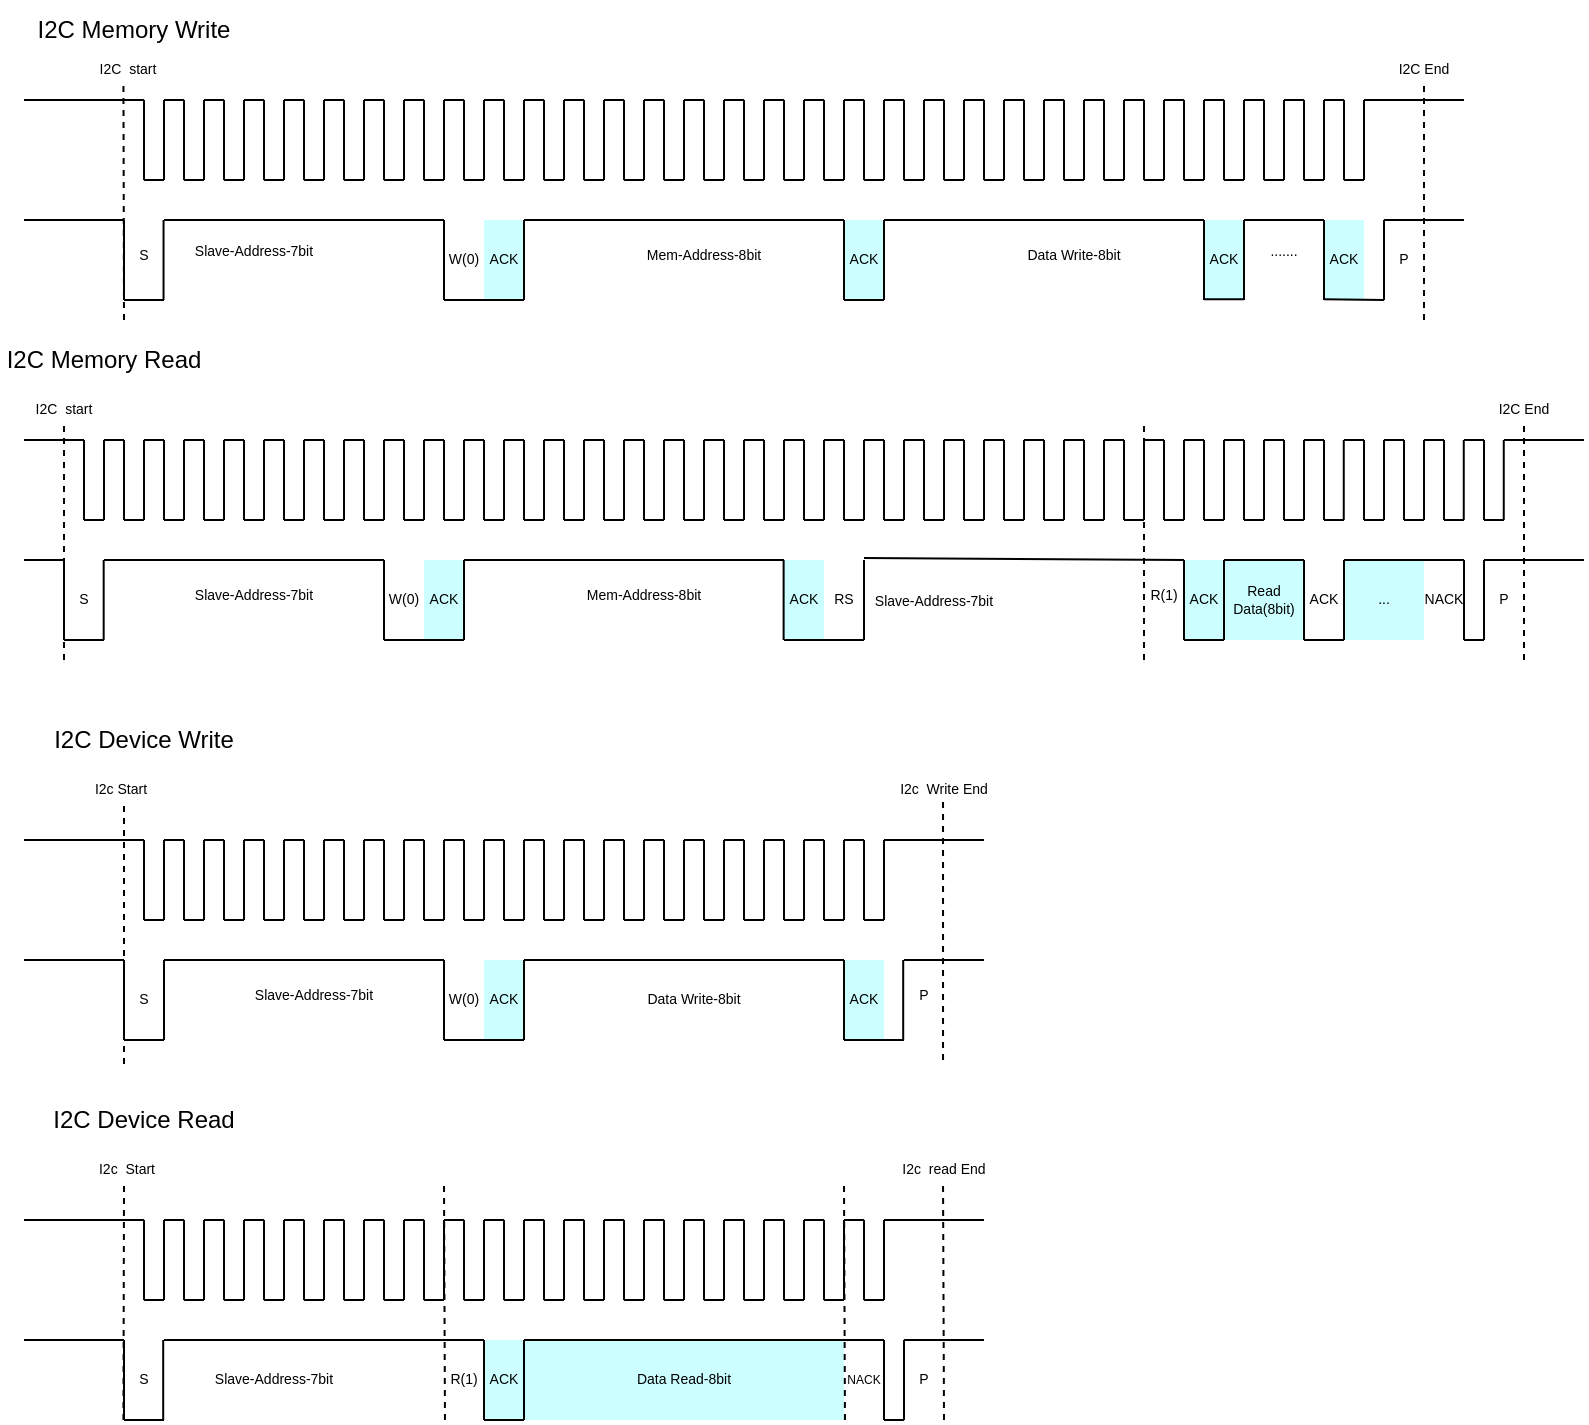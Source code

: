 <mxfile>
    <diagram id="rQ84XgLYeRtURDDintNM" name="I2C">
        <mxGraphModel dx="1386" dy="797" grid="0" gridSize="10" guides="1" tooltips="1" connect="1" arrows="1" fold="1" page="1" pageScale="1" pageWidth="850" pageHeight="1100" math="0" shadow="0">
            <root>
                <mxCell id="0"/>
                <mxCell id="1" parent="0"/>
                <mxCell id="1006" value="Data Read-8bit" style="rounded=0;whiteSpace=wrap;html=1;fontSize=7;fillColor=#CCFFFF;strokeColor=none;" parent="1" vertex="1">
                    <mxGeometry x="290" y="700" width="160" height="40" as="geometry"/>
                </mxCell>
                <mxCell id="490" value="Read Data(8bit)" style="rounded=0;whiteSpace=wrap;html=1;fontSize=7;fillColor=#CCFFFF;strokeColor=none;" parent="1" vertex="1">
                    <mxGeometry x="640" y="310" width="40" height="40" as="geometry"/>
                </mxCell>
                <mxCell id="284" value="ACK" style="rounded=0;whiteSpace=wrap;html=1;fontSize=7;fillColor=#CCFFFF;strokeColor=none;" parent="1" vertex="1">
                    <mxGeometry x="690" y="140" width="20" height="40" as="geometry"/>
                </mxCell>
                <mxCell id="283" value="ACK" style="rounded=0;whiteSpace=wrap;html=1;fontSize=7;fillColor=#CCFFFF;strokeColor=none;" parent="1" vertex="1">
                    <mxGeometry x="630" y="140" width="20" height="40" as="geometry"/>
                </mxCell>
                <mxCell id="258" value="ACK" style="rounded=0;whiteSpace=wrap;html=1;fontSize=7;fillColor=#CCFFFF;strokeColor=none;" parent="1" vertex="1">
                    <mxGeometry x="270" y="140" width="20" height="40" as="geometry"/>
                </mxCell>
                <mxCell id="11" value="" style="endArrow=none;html=1;" parent="1" edge="1">
                    <mxGeometry width="50" height="50" relative="1" as="geometry">
                        <mxPoint x="40" y="80" as="sourcePoint"/>
                        <mxPoint x="100" y="80" as="targetPoint"/>
                    </mxGeometry>
                </mxCell>
                <mxCell id="171" value="" style="endArrow=none;html=1;" parent="1" edge="1">
                    <mxGeometry width="50" height="50" relative="1" as="geometry">
                        <mxPoint x="420" y="120" as="sourcePoint"/>
                        <mxPoint x="420" y="80" as="targetPoint"/>
                    </mxGeometry>
                </mxCell>
                <mxCell id="172" value="" style="endArrow=none;html=1;" parent="1" edge="1">
                    <mxGeometry width="50" height="50" relative="1" as="geometry">
                        <mxPoint x="430" y="120" as="sourcePoint"/>
                        <mxPoint x="430" y="80" as="targetPoint"/>
                    </mxGeometry>
                </mxCell>
                <mxCell id="173" value="" style="endArrow=none;html=1;" parent="1" edge="1">
                    <mxGeometry width="50" height="50" relative="1" as="geometry">
                        <mxPoint x="420" y="120" as="sourcePoint"/>
                        <mxPoint x="430" y="120" as="targetPoint"/>
                    </mxGeometry>
                </mxCell>
                <mxCell id="174" value="" style="endArrow=none;html=1;" parent="1" edge="1">
                    <mxGeometry width="50" height="50" relative="1" as="geometry">
                        <mxPoint x="430" y="80" as="sourcePoint"/>
                        <mxPoint x="440" y="80" as="targetPoint"/>
                    </mxGeometry>
                </mxCell>
                <mxCell id="175" value="" style="endArrow=none;html=1;" parent="1" edge="1">
                    <mxGeometry width="50" height="50" relative="1" as="geometry">
                        <mxPoint x="440" y="120" as="sourcePoint"/>
                        <mxPoint x="440" y="80" as="targetPoint"/>
                    </mxGeometry>
                </mxCell>
                <mxCell id="176" value="" style="endArrow=none;html=1;" parent="1" edge="1">
                    <mxGeometry width="50" height="50" relative="1" as="geometry">
                        <mxPoint x="440" y="120" as="sourcePoint"/>
                        <mxPoint x="450" y="120" as="targetPoint"/>
                    </mxGeometry>
                </mxCell>
                <mxCell id="177" value="" style="endArrow=none;html=1;" parent="1" edge="1">
                    <mxGeometry width="50" height="50" relative="1" as="geometry">
                        <mxPoint x="450" y="120" as="sourcePoint"/>
                        <mxPoint x="450" y="80" as="targetPoint"/>
                    </mxGeometry>
                </mxCell>
                <mxCell id="178" value="" style="endArrow=none;html=1;" parent="1" edge="1">
                    <mxGeometry width="50" height="50" relative="1" as="geometry">
                        <mxPoint x="450" y="80" as="sourcePoint"/>
                        <mxPoint x="460" y="80" as="targetPoint"/>
                    </mxGeometry>
                </mxCell>
                <mxCell id="179" value="" style="endArrow=none;html=1;" parent="1" edge="1">
                    <mxGeometry width="50" height="50" relative="1" as="geometry">
                        <mxPoint x="460" y="120" as="sourcePoint"/>
                        <mxPoint x="460" y="80" as="targetPoint"/>
                    </mxGeometry>
                </mxCell>
                <mxCell id="180" value="" style="endArrow=none;html=1;" parent="1" edge="1">
                    <mxGeometry width="50" height="50" relative="1" as="geometry">
                        <mxPoint x="470" y="120" as="sourcePoint"/>
                        <mxPoint x="470" y="80" as="targetPoint"/>
                    </mxGeometry>
                </mxCell>
                <mxCell id="181" value="" style="endArrow=none;html=1;" parent="1" edge="1">
                    <mxGeometry width="50" height="50" relative="1" as="geometry">
                        <mxPoint x="460" y="120" as="sourcePoint"/>
                        <mxPoint x="470" y="120" as="targetPoint"/>
                    </mxGeometry>
                </mxCell>
                <mxCell id="182" value="" style="endArrow=none;html=1;" parent="1" edge="1">
                    <mxGeometry width="50" height="50" relative="1" as="geometry">
                        <mxPoint x="470" y="80" as="sourcePoint"/>
                        <mxPoint x="480" y="80" as="targetPoint"/>
                    </mxGeometry>
                </mxCell>
                <mxCell id="6" value="" style="endArrow=none;html=1;" parent="1" edge="1">
                    <mxGeometry width="50" height="50" relative="1" as="geometry">
                        <mxPoint x="100" y="120" as="sourcePoint"/>
                        <mxPoint x="100" y="80" as="targetPoint"/>
                    </mxGeometry>
                </mxCell>
                <mxCell id="7" value="" style="endArrow=none;html=1;" parent="1" edge="1">
                    <mxGeometry width="50" height="50" relative="1" as="geometry">
                        <mxPoint x="100" y="120" as="sourcePoint"/>
                        <mxPoint x="110" y="120" as="targetPoint"/>
                    </mxGeometry>
                </mxCell>
                <mxCell id="8" value="" style="endArrow=none;html=1;" parent="1" edge="1">
                    <mxGeometry width="50" height="50" relative="1" as="geometry">
                        <mxPoint x="110" y="120" as="sourcePoint"/>
                        <mxPoint x="110" y="80" as="targetPoint"/>
                    </mxGeometry>
                </mxCell>
                <mxCell id="10" value="" style="endArrow=none;html=1;" parent="1" edge="1">
                    <mxGeometry width="50" height="50" relative="1" as="geometry">
                        <mxPoint x="110" y="80" as="sourcePoint"/>
                        <mxPoint x="120" y="80" as="targetPoint"/>
                    </mxGeometry>
                </mxCell>
                <mxCell id="16" value="" style="endArrow=none;html=1;" parent="1" edge="1">
                    <mxGeometry width="50" height="50" relative="1" as="geometry">
                        <mxPoint x="120" y="120" as="sourcePoint"/>
                        <mxPoint x="120" y="80" as="targetPoint"/>
                    </mxGeometry>
                </mxCell>
                <mxCell id="93" value="" style="endArrow=none;html=1;" parent="1" edge="1">
                    <mxGeometry width="50" height="50" relative="1" as="geometry">
                        <mxPoint x="130" y="120" as="sourcePoint"/>
                        <mxPoint x="130" y="80" as="targetPoint"/>
                    </mxGeometry>
                </mxCell>
                <mxCell id="95" value="" style="endArrow=none;html=1;" parent="1" edge="1">
                    <mxGeometry width="50" height="50" relative="1" as="geometry">
                        <mxPoint x="120" y="120" as="sourcePoint"/>
                        <mxPoint x="130" y="120" as="targetPoint"/>
                    </mxGeometry>
                </mxCell>
                <mxCell id="97" value="" style="endArrow=none;html=1;" parent="1" edge="1">
                    <mxGeometry width="50" height="50" relative="1" as="geometry">
                        <mxPoint x="130" y="80" as="sourcePoint"/>
                        <mxPoint x="140" y="80" as="targetPoint"/>
                    </mxGeometry>
                </mxCell>
                <mxCell id="111" value="" style="endArrow=none;html=1;" parent="1" edge="1">
                    <mxGeometry width="50" height="50" relative="1" as="geometry">
                        <mxPoint x="140" y="120" as="sourcePoint"/>
                        <mxPoint x="140" y="80" as="targetPoint"/>
                    </mxGeometry>
                </mxCell>
                <mxCell id="112" value="" style="endArrow=none;html=1;" parent="1" edge="1">
                    <mxGeometry width="50" height="50" relative="1" as="geometry">
                        <mxPoint x="140" y="120" as="sourcePoint"/>
                        <mxPoint x="150" y="120" as="targetPoint"/>
                    </mxGeometry>
                </mxCell>
                <mxCell id="113" value="" style="endArrow=none;html=1;" parent="1" edge="1">
                    <mxGeometry width="50" height="50" relative="1" as="geometry">
                        <mxPoint x="150" y="120" as="sourcePoint"/>
                        <mxPoint x="150" y="80" as="targetPoint"/>
                    </mxGeometry>
                </mxCell>
                <mxCell id="114" value="" style="endArrow=none;html=1;" parent="1" edge="1">
                    <mxGeometry width="50" height="50" relative="1" as="geometry">
                        <mxPoint x="150" y="80" as="sourcePoint"/>
                        <mxPoint x="160" y="80" as="targetPoint"/>
                    </mxGeometry>
                </mxCell>
                <mxCell id="115" value="" style="endArrow=none;html=1;" parent="1" edge="1">
                    <mxGeometry width="50" height="50" relative="1" as="geometry">
                        <mxPoint x="160" y="120" as="sourcePoint"/>
                        <mxPoint x="160" y="80" as="targetPoint"/>
                    </mxGeometry>
                </mxCell>
                <mxCell id="116" value="" style="endArrow=none;html=1;" parent="1" edge="1">
                    <mxGeometry width="50" height="50" relative="1" as="geometry">
                        <mxPoint x="170" y="120" as="sourcePoint"/>
                        <mxPoint x="170" y="80" as="targetPoint"/>
                    </mxGeometry>
                </mxCell>
                <mxCell id="117" value="" style="endArrow=none;html=1;" parent="1" edge="1">
                    <mxGeometry width="50" height="50" relative="1" as="geometry">
                        <mxPoint x="160" y="120" as="sourcePoint"/>
                        <mxPoint x="170" y="120" as="targetPoint"/>
                    </mxGeometry>
                </mxCell>
                <mxCell id="118" value="" style="endArrow=none;html=1;" parent="1" edge="1">
                    <mxGeometry width="50" height="50" relative="1" as="geometry">
                        <mxPoint x="170" y="80" as="sourcePoint"/>
                        <mxPoint x="180" y="80" as="targetPoint"/>
                    </mxGeometry>
                </mxCell>
                <mxCell id="121" value="" style="endArrow=none;html=1;" parent="1" edge="1">
                    <mxGeometry width="50" height="50" relative="1" as="geometry">
                        <mxPoint x="180" y="120" as="sourcePoint"/>
                        <mxPoint x="180" y="80" as="targetPoint"/>
                    </mxGeometry>
                </mxCell>
                <mxCell id="122" value="" style="endArrow=none;html=1;" parent="1" edge="1">
                    <mxGeometry width="50" height="50" relative="1" as="geometry">
                        <mxPoint x="180" y="120" as="sourcePoint"/>
                        <mxPoint x="190" y="120" as="targetPoint"/>
                    </mxGeometry>
                </mxCell>
                <mxCell id="123" value="" style="endArrow=none;html=1;" parent="1" edge="1">
                    <mxGeometry width="50" height="50" relative="1" as="geometry">
                        <mxPoint x="190" y="120" as="sourcePoint"/>
                        <mxPoint x="190" y="80" as="targetPoint"/>
                    </mxGeometry>
                </mxCell>
                <mxCell id="124" value="" style="endArrow=none;html=1;" parent="1" edge="1">
                    <mxGeometry width="50" height="50" relative="1" as="geometry">
                        <mxPoint x="190" y="80" as="sourcePoint"/>
                        <mxPoint x="200" y="80" as="targetPoint"/>
                    </mxGeometry>
                </mxCell>
                <mxCell id="125" value="" style="endArrow=none;html=1;" parent="1" edge="1">
                    <mxGeometry width="50" height="50" relative="1" as="geometry">
                        <mxPoint x="200" y="120" as="sourcePoint"/>
                        <mxPoint x="200" y="80" as="targetPoint"/>
                    </mxGeometry>
                </mxCell>
                <mxCell id="126" value="" style="endArrow=none;html=1;" parent="1" edge="1">
                    <mxGeometry width="50" height="50" relative="1" as="geometry">
                        <mxPoint x="210" y="120" as="sourcePoint"/>
                        <mxPoint x="210" y="80" as="targetPoint"/>
                    </mxGeometry>
                </mxCell>
                <mxCell id="127" value="" style="endArrow=none;html=1;" parent="1" edge="1">
                    <mxGeometry width="50" height="50" relative="1" as="geometry">
                        <mxPoint x="200" y="120" as="sourcePoint"/>
                        <mxPoint x="210" y="120" as="targetPoint"/>
                    </mxGeometry>
                </mxCell>
                <mxCell id="128" value="" style="endArrow=none;html=1;" parent="1" edge="1">
                    <mxGeometry width="50" height="50" relative="1" as="geometry">
                        <mxPoint x="210" y="80" as="sourcePoint"/>
                        <mxPoint x="220" y="80" as="targetPoint"/>
                    </mxGeometry>
                </mxCell>
                <mxCell id="129" value="" style="endArrow=none;html=1;" parent="1" edge="1">
                    <mxGeometry width="50" height="50" relative="1" as="geometry">
                        <mxPoint x="220" y="120" as="sourcePoint"/>
                        <mxPoint x="220" y="80" as="targetPoint"/>
                    </mxGeometry>
                </mxCell>
                <mxCell id="130" value="" style="endArrow=none;html=1;" parent="1" edge="1">
                    <mxGeometry width="50" height="50" relative="1" as="geometry">
                        <mxPoint x="220" y="120" as="sourcePoint"/>
                        <mxPoint x="230" y="120" as="targetPoint"/>
                    </mxGeometry>
                </mxCell>
                <mxCell id="131" value="" style="endArrow=none;html=1;" parent="1" edge="1">
                    <mxGeometry width="50" height="50" relative="1" as="geometry">
                        <mxPoint x="230" y="120" as="sourcePoint"/>
                        <mxPoint x="230" y="80" as="targetPoint"/>
                    </mxGeometry>
                </mxCell>
                <mxCell id="132" value="" style="endArrow=none;html=1;" parent="1" edge="1">
                    <mxGeometry width="50" height="50" relative="1" as="geometry">
                        <mxPoint x="230" y="80" as="sourcePoint"/>
                        <mxPoint x="240" y="80" as="targetPoint"/>
                    </mxGeometry>
                </mxCell>
                <mxCell id="133" value="" style="endArrow=none;html=1;" parent="1" edge="1">
                    <mxGeometry width="50" height="50" relative="1" as="geometry">
                        <mxPoint x="240" y="120" as="sourcePoint"/>
                        <mxPoint x="240" y="80" as="targetPoint"/>
                    </mxGeometry>
                </mxCell>
                <mxCell id="134" value="" style="endArrow=none;html=1;" parent="1" edge="1">
                    <mxGeometry width="50" height="50" relative="1" as="geometry">
                        <mxPoint x="250" y="120" as="sourcePoint"/>
                        <mxPoint x="250" y="80" as="targetPoint"/>
                    </mxGeometry>
                </mxCell>
                <mxCell id="135" value="" style="endArrow=none;html=1;" parent="1" edge="1">
                    <mxGeometry width="50" height="50" relative="1" as="geometry">
                        <mxPoint x="240" y="120" as="sourcePoint"/>
                        <mxPoint x="250" y="120" as="targetPoint"/>
                    </mxGeometry>
                </mxCell>
                <mxCell id="136" value="" style="endArrow=none;html=1;" parent="1" edge="1">
                    <mxGeometry width="50" height="50" relative="1" as="geometry">
                        <mxPoint x="250" y="80" as="sourcePoint"/>
                        <mxPoint x="260" y="80" as="targetPoint"/>
                    </mxGeometry>
                </mxCell>
                <mxCell id="138" value="" style="endArrow=none;html=1;" parent="1" edge="1">
                    <mxGeometry width="50" height="50" relative="1" as="geometry">
                        <mxPoint x="260" y="120" as="sourcePoint"/>
                        <mxPoint x="260" y="80" as="targetPoint"/>
                    </mxGeometry>
                </mxCell>
                <mxCell id="139" value="" style="endArrow=none;html=1;" parent="1" edge="1">
                    <mxGeometry width="50" height="50" relative="1" as="geometry">
                        <mxPoint x="260" y="120" as="sourcePoint"/>
                        <mxPoint x="270" y="120" as="targetPoint"/>
                    </mxGeometry>
                </mxCell>
                <mxCell id="140" value="" style="endArrow=none;html=1;" parent="1" edge="1">
                    <mxGeometry width="50" height="50" relative="1" as="geometry">
                        <mxPoint x="270" y="120" as="sourcePoint"/>
                        <mxPoint x="270" y="80" as="targetPoint"/>
                    </mxGeometry>
                </mxCell>
                <mxCell id="141" value="" style="endArrow=none;html=1;" parent="1" edge="1">
                    <mxGeometry width="50" height="50" relative="1" as="geometry">
                        <mxPoint x="270" y="80" as="sourcePoint"/>
                        <mxPoint x="280" y="80" as="targetPoint"/>
                    </mxGeometry>
                </mxCell>
                <mxCell id="142" value="" style="endArrow=none;html=1;" parent="1" edge="1">
                    <mxGeometry width="50" height="50" relative="1" as="geometry">
                        <mxPoint x="280" y="120" as="sourcePoint"/>
                        <mxPoint x="280" y="80" as="targetPoint"/>
                    </mxGeometry>
                </mxCell>
                <mxCell id="143" value="" style="endArrow=none;html=1;" parent="1" edge="1">
                    <mxGeometry width="50" height="50" relative="1" as="geometry">
                        <mxPoint x="290" y="120" as="sourcePoint"/>
                        <mxPoint x="290" y="80" as="targetPoint"/>
                    </mxGeometry>
                </mxCell>
                <mxCell id="144" value="" style="endArrow=none;html=1;" parent="1" edge="1">
                    <mxGeometry width="50" height="50" relative="1" as="geometry">
                        <mxPoint x="280" y="120" as="sourcePoint"/>
                        <mxPoint x="290" y="120" as="targetPoint"/>
                    </mxGeometry>
                </mxCell>
                <mxCell id="145" value="" style="endArrow=none;html=1;" parent="1" edge="1">
                    <mxGeometry width="50" height="50" relative="1" as="geometry">
                        <mxPoint x="290" y="80" as="sourcePoint"/>
                        <mxPoint x="300" y="80" as="targetPoint"/>
                    </mxGeometry>
                </mxCell>
                <mxCell id="146" value="" style="endArrow=none;html=1;" parent="1" edge="1">
                    <mxGeometry width="50" height="50" relative="1" as="geometry">
                        <mxPoint x="300" y="120" as="sourcePoint"/>
                        <mxPoint x="300" y="80" as="targetPoint"/>
                    </mxGeometry>
                </mxCell>
                <mxCell id="147" value="" style="endArrow=none;html=1;" parent="1" edge="1">
                    <mxGeometry width="50" height="50" relative="1" as="geometry">
                        <mxPoint x="300" y="120" as="sourcePoint"/>
                        <mxPoint x="310" y="120" as="targetPoint"/>
                    </mxGeometry>
                </mxCell>
                <mxCell id="148" value="" style="endArrow=none;html=1;" parent="1" edge="1">
                    <mxGeometry width="50" height="50" relative="1" as="geometry">
                        <mxPoint x="310" y="120" as="sourcePoint"/>
                        <mxPoint x="310" y="80" as="targetPoint"/>
                    </mxGeometry>
                </mxCell>
                <mxCell id="149" value="" style="endArrow=none;html=1;" parent="1" edge="1">
                    <mxGeometry width="50" height="50" relative="1" as="geometry">
                        <mxPoint x="310" y="80" as="sourcePoint"/>
                        <mxPoint x="320" y="80" as="targetPoint"/>
                    </mxGeometry>
                </mxCell>
                <mxCell id="150" value="" style="endArrow=none;html=1;" parent="1" edge="1">
                    <mxGeometry width="50" height="50" relative="1" as="geometry">
                        <mxPoint x="320" y="120" as="sourcePoint"/>
                        <mxPoint x="320" y="80" as="targetPoint"/>
                    </mxGeometry>
                </mxCell>
                <mxCell id="151" value="" style="endArrow=none;html=1;" parent="1" edge="1">
                    <mxGeometry width="50" height="50" relative="1" as="geometry">
                        <mxPoint x="330" y="120" as="sourcePoint"/>
                        <mxPoint x="330" y="80" as="targetPoint"/>
                    </mxGeometry>
                </mxCell>
                <mxCell id="152" value="" style="endArrow=none;html=1;" parent="1" edge="1">
                    <mxGeometry width="50" height="50" relative="1" as="geometry">
                        <mxPoint x="320" y="120" as="sourcePoint"/>
                        <mxPoint x="330" y="120" as="targetPoint"/>
                    </mxGeometry>
                </mxCell>
                <mxCell id="153" value="" style="endArrow=none;html=1;" parent="1" edge="1">
                    <mxGeometry width="50" height="50" relative="1" as="geometry">
                        <mxPoint x="330" y="80" as="sourcePoint"/>
                        <mxPoint x="340" y="80" as="targetPoint"/>
                    </mxGeometry>
                </mxCell>
                <mxCell id="155" value="" style="endArrow=none;html=1;" parent="1" edge="1">
                    <mxGeometry width="50" height="50" relative="1" as="geometry">
                        <mxPoint x="340" y="120" as="sourcePoint"/>
                        <mxPoint x="340" y="80" as="targetPoint"/>
                    </mxGeometry>
                </mxCell>
                <mxCell id="156" value="" style="endArrow=none;html=1;" parent="1" edge="1">
                    <mxGeometry width="50" height="50" relative="1" as="geometry">
                        <mxPoint x="340" y="120" as="sourcePoint"/>
                        <mxPoint x="350" y="120" as="targetPoint"/>
                    </mxGeometry>
                </mxCell>
                <mxCell id="157" value="" style="endArrow=none;html=1;" parent="1" edge="1">
                    <mxGeometry width="50" height="50" relative="1" as="geometry">
                        <mxPoint x="350" y="120" as="sourcePoint"/>
                        <mxPoint x="350" y="80" as="targetPoint"/>
                    </mxGeometry>
                </mxCell>
                <mxCell id="158" value="" style="endArrow=none;html=1;" parent="1" edge="1">
                    <mxGeometry width="50" height="50" relative="1" as="geometry">
                        <mxPoint x="350" y="80" as="sourcePoint"/>
                        <mxPoint x="360" y="80" as="targetPoint"/>
                    </mxGeometry>
                </mxCell>
                <mxCell id="159" value="" style="endArrow=none;html=1;" parent="1" edge="1">
                    <mxGeometry width="50" height="50" relative="1" as="geometry">
                        <mxPoint x="360" y="120" as="sourcePoint"/>
                        <mxPoint x="360" y="80" as="targetPoint"/>
                    </mxGeometry>
                </mxCell>
                <mxCell id="160" value="" style="endArrow=none;html=1;" parent="1" edge="1">
                    <mxGeometry width="50" height="50" relative="1" as="geometry">
                        <mxPoint x="370" y="120" as="sourcePoint"/>
                        <mxPoint x="370" y="80" as="targetPoint"/>
                    </mxGeometry>
                </mxCell>
                <mxCell id="161" value="" style="endArrow=none;html=1;" parent="1" edge="1">
                    <mxGeometry width="50" height="50" relative="1" as="geometry">
                        <mxPoint x="360" y="120" as="sourcePoint"/>
                        <mxPoint x="370" y="120" as="targetPoint"/>
                    </mxGeometry>
                </mxCell>
                <mxCell id="162" value="" style="endArrow=none;html=1;" parent="1" edge="1">
                    <mxGeometry width="50" height="50" relative="1" as="geometry">
                        <mxPoint x="370" y="80" as="sourcePoint"/>
                        <mxPoint x="380" y="80" as="targetPoint"/>
                    </mxGeometry>
                </mxCell>
                <mxCell id="163" value="" style="endArrow=none;html=1;" parent="1" edge="1">
                    <mxGeometry width="50" height="50" relative="1" as="geometry">
                        <mxPoint x="380" y="120" as="sourcePoint"/>
                        <mxPoint x="380" y="80" as="targetPoint"/>
                    </mxGeometry>
                </mxCell>
                <mxCell id="164" value="" style="endArrow=none;html=1;" parent="1" edge="1">
                    <mxGeometry width="50" height="50" relative="1" as="geometry">
                        <mxPoint x="380" y="120" as="sourcePoint"/>
                        <mxPoint x="390" y="120" as="targetPoint"/>
                    </mxGeometry>
                </mxCell>
                <mxCell id="165" value="" style="endArrow=none;html=1;" parent="1" edge="1">
                    <mxGeometry width="50" height="50" relative="1" as="geometry">
                        <mxPoint x="390" y="120" as="sourcePoint"/>
                        <mxPoint x="390" y="80" as="targetPoint"/>
                    </mxGeometry>
                </mxCell>
                <mxCell id="166" value="" style="endArrow=none;html=1;" parent="1" edge="1">
                    <mxGeometry width="50" height="50" relative="1" as="geometry">
                        <mxPoint x="390" y="80" as="sourcePoint"/>
                        <mxPoint x="400" y="80" as="targetPoint"/>
                    </mxGeometry>
                </mxCell>
                <mxCell id="167" value="" style="endArrow=none;html=1;" parent="1" edge="1">
                    <mxGeometry width="50" height="50" relative="1" as="geometry">
                        <mxPoint x="400" y="120" as="sourcePoint"/>
                        <mxPoint x="400" y="80" as="targetPoint"/>
                    </mxGeometry>
                </mxCell>
                <mxCell id="168" value="" style="endArrow=none;html=1;" parent="1" edge="1">
                    <mxGeometry width="50" height="50" relative="1" as="geometry">
                        <mxPoint x="410" y="120" as="sourcePoint"/>
                        <mxPoint x="410" y="80" as="targetPoint"/>
                    </mxGeometry>
                </mxCell>
                <mxCell id="169" value="" style="endArrow=none;html=1;" parent="1" edge="1">
                    <mxGeometry width="50" height="50" relative="1" as="geometry">
                        <mxPoint x="400" y="120" as="sourcePoint"/>
                        <mxPoint x="410" y="120" as="targetPoint"/>
                    </mxGeometry>
                </mxCell>
                <mxCell id="170" value="" style="endArrow=none;html=1;" parent="1" edge="1">
                    <mxGeometry width="50" height="50" relative="1" as="geometry">
                        <mxPoint x="410" y="80" as="sourcePoint"/>
                        <mxPoint x="420" y="80" as="targetPoint"/>
                    </mxGeometry>
                </mxCell>
                <mxCell id="184" value="" style="endArrow=none;html=1;" parent="1" edge="1">
                    <mxGeometry width="50" height="50" relative="1" as="geometry">
                        <mxPoint x="480" y="120" as="sourcePoint"/>
                        <mxPoint x="480" y="80" as="targetPoint"/>
                    </mxGeometry>
                </mxCell>
                <mxCell id="185" value="" style="endArrow=none;html=1;" parent="1" edge="1">
                    <mxGeometry width="50" height="50" relative="1" as="geometry">
                        <mxPoint x="480" y="120" as="sourcePoint"/>
                        <mxPoint x="490" y="120" as="targetPoint"/>
                    </mxGeometry>
                </mxCell>
                <mxCell id="186" value="" style="endArrow=none;html=1;" parent="1" edge="1">
                    <mxGeometry width="50" height="50" relative="1" as="geometry">
                        <mxPoint x="490" y="120" as="sourcePoint"/>
                        <mxPoint x="490" y="80" as="targetPoint"/>
                    </mxGeometry>
                </mxCell>
                <mxCell id="187" value="" style="endArrow=none;html=1;" parent="1" edge="1">
                    <mxGeometry width="50" height="50" relative="1" as="geometry">
                        <mxPoint x="490" y="80" as="sourcePoint"/>
                        <mxPoint x="500" y="80" as="targetPoint"/>
                    </mxGeometry>
                </mxCell>
                <mxCell id="188" value="" style="endArrow=none;html=1;" parent="1" edge="1">
                    <mxGeometry width="50" height="50" relative="1" as="geometry">
                        <mxPoint x="500" y="120" as="sourcePoint"/>
                        <mxPoint x="500" y="80" as="targetPoint"/>
                    </mxGeometry>
                </mxCell>
                <mxCell id="189" value="" style="endArrow=none;html=1;" parent="1" edge="1">
                    <mxGeometry width="50" height="50" relative="1" as="geometry">
                        <mxPoint x="510" y="120" as="sourcePoint"/>
                        <mxPoint x="510" y="80" as="targetPoint"/>
                    </mxGeometry>
                </mxCell>
                <mxCell id="190" value="" style="endArrow=none;html=1;" parent="1" edge="1">
                    <mxGeometry width="50" height="50" relative="1" as="geometry">
                        <mxPoint x="500" y="120" as="sourcePoint"/>
                        <mxPoint x="510" y="120" as="targetPoint"/>
                    </mxGeometry>
                </mxCell>
                <mxCell id="191" value="" style="endArrow=none;html=1;" parent="1" edge="1">
                    <mxGeometry width="50" height="50" relative="1" as="geometry">
                        <mxPoint x="510" y="80" as="sourcePoint"/>
                        <mxPoint x="520" y="80" as="targetPoint"/>
                    </mxGeometry>
                </mxCell>
                <mxCell id="192" value="" style="endArrow=none;html=1;" parent="1" edge="1">
                    <mxGeometry width="50" height="50" relative="1" as="geometry">
                        <mxPoint x="520" y="120" as="sourcePoint"/>
                        <mxPoint x="520" y="80" as="targetPoint"/>
                    </mxGeometry>
                </mxCell>
                <mxCell id="193" value="" style="endArrow=none;html=1;" parent="1" edge="1">
                    <mxGeometry width="50" height="50" relative="1" as="geometry">
                        <mxPoint x="520" y="120" as="sourcePoint"/>
                        <mxPoint x="530" y="120" as="targetPoint"/>
                    </mxGeometry>
                </mxCell>
                <mxCell id="194" value="" style="endArrow=none;html=1;" parent="1" edge="1">
                    <mxGeometry width="50" height="50" relative="1" as="geometry">
                        <mxPoint x="530" y="120" as="sourcePoint"/>
                        <mxPoint x="530" y="80" as="targetPoint"/>
                    </mxGeometry>
                </mxCell>
                <mxCell id="195" value="" style="endArrow=none;html=1;" parent="1" edge="1">
                    <mxGeometry width="50" height="50" relative="1" as="geometry">
                        <mxPoint x="530" y="80" as="sourcePoint"/>
                        <mxPoint x="540" y="80" as="targetPoint"/>
                    </mxGeometry>
                </mxCell>
                <mxCell id="196" value="" style="endArrow=none;html=1;" parent="1" edge="1">
                    <mxGeometry width="50" height="50" relative="1" as="geometry">
                        <mxPoint x="540" y="120" as="sourcePoint"/>
                        <mxPoint x="540" y="80" as="targetPoint"/>
                    </mxGeometry>
                </mxCell>
                <mxCell id="197" value="" style="endArrow=none;html=1;" parent="1" edge="1">
                    <mxGeometry width="50" height="50" relative="1" as="geometry">
                        <mxPoint x="550" y="120" as="sourcePoint"/>
                        <mxPoint x="550" y="80" as="targetPoint"/>
                    </mxGeometry>
                </mxCell>
                <mxCell id="198" value="" style="endArrow=none;html=1;" parent="1" edge="1">
                    <mxGeometry width="50" height="50" relative="1" as="geometry">
                        <mxPoint x="540" y="120" as="sourcePoint"/>
                        <mxPoint x="550" y="120" as="targetPoint"/>
                    </mxGeometry>
                </mxCell>
                <mxCell id="199" value="" style="endArrow=none;html=1;" parent="1" edge="1">
                    <mxGeometry width="50" height="50" relative="1" as="geometry">
                        <mxPoint x="550" y="80" as="sourcePoint"/>
                        <mxPoint x="560" y="80" as="targetPoint"/>
                    </mxGeometry>
                </mxCell>
                <mxCell id="201" value="" style="endArrow=none;html=1;" parent="1" edge="1">
                    <mxGeometry width="50" height="50" relative="1" as="geometry">
                        <mxPoint x="560" y="120" as="sourcePoint"/>
                        <mxPoint x="560" y="80" as="targetPoint"/>
                    </mxGeometry>
                </mxCell>
                <mxCell id="202" value="" style="endArrow=none;html=1;" parent="1" edge="1">
                    <mxGeometry width="50" height="50" relative="1" as="geometry">
                        <mxPoint x="560" y="120" as="sourcePoint"/>
                        <mxPoint x="570" y="120" as="targetPoint"/>
                    </mxGeometry>
                </mxCell>
                <mxCell id="203" value="" style="endArrow=none;html=1;" parent="1" edge="1">
                    <mxGeometry width="50" height="50" relative="1" as="geometry">
                        <mxPoint x="570" y="120" as="sourcePoint"/>
                        <mxPoint x="570" y="80" as="targetPoint"/>
                    </mxGeometry>
                </mxCell>
                <mxCell id="204" value="" style="endArrow=none;html=1;" parent="1" edge="1">
                    <mxGeometry width="50" height="50" relative="1" as="geometry">
                        <mxPoint x="570" y="80" as="sourcePoint"/>
                        <mxPoint x="580" y="80" as="targetPoint"/>
                    </mxGeometry>
                </mxCell>
                <mxCell id="205" value="" style="endArrow=none;html=1;" parent="1" edge="1">
                    <mxGeometry width="50" height="50" relative="1" as="geometry">
                        <mxPoint x="580" y="120" as="sourcePoint"/>
                        <mxPoint x="580" y="80" as="targetPoint"/>
                    </mxGeometry>
                </mxCell>
                <mxCell id="206" value="" style="endArrow=none;html=1;" parent="1" edge="1">
                    <mxGeometry width="50" height="50" relative="1" as="geometry">
                        <mxPoint x="590" y="120" as="sourcePoint"/>
                        <mxPoint x="590" y="80" as="targetPoint"/>
                    </mxGeometry>
                </mxCell>
                <mxCell id="207" value="" style="endArrow=none;html=1;" parent="1" edge="1">
                    <mxGeometry width="50" height="50" relative="1" as="geometry">
                        <mxPoint x="580" y="120" as="sourcePoint"/>
                        <mxPoint x="590" y="120" as="targetPoint"/>
                    </mxGeometry>
                </mxCell>
                <mxCell id="208" value="" style="endArrow=none;html=1;" parent="1" edge="1">
                    <mxGeometry width="50" height="50" relative="1" as="geometry">
                        <mxPoint x="590" y="80" as="sourcePoint"/>
                        <mxPoint x="600" y="80" as="targetPoint"/>
                    </mxGeometry>
                </mxCell>
                <mxCell id="209" value="" style="endArrow=none;html=1;" parent="1" edge="1">
                    <mxGeometry width="50" height="50" relative="1" as="geometry">
                        <mxPoint x="600" y="120" as="sourcePoint"/>
                        <mxPoint x="600" y="80" as="targetPoint"/>
                    </mxGeometry>
                </mxCell>
                <mxCell id="210" value="" style="endArrow=none;html=1;" parent="1" edge="1">
                    <mxGeometry width="50" height="50" relative="1" as="geometry">
                        <mxPoint x="600" y="120" as="sourcePoint"/>
                        <mxPoint x="610" y="120" as="targetPoint"/>
                    </mxGeometry>
                </mxCell>
                <mxCell id="211" value="" style="endArrow=none;html=1;" parent="1" edge="1">
                    <mxGeometry width="50" height="50" relative="1" as="geometry">
                        <mxPoint x="610" y="120" as="sourcePoint"/>
                        <mxPoint x="610" y="80" as="targetPoint"/>
                    </mxGeometry>
                </mxCell>
                <mxCell id="212" value="" style="endArrow=none;html=1;" parent="1" edge="1">
                    <mxGeometry width="50" height="50" relative="1" as="geometry">
                        <mxPoint x="610" y="80" as="sourcePoint"/>
                        <mxPoint x="620" y="80" as="targetPoint"/>
                    </mxGeometry>
                </mxCell>
                <mxCell id="213" value="" style="endArrow=none;html=1;" parent="1" edge="1">
                    <mxGeometry width="50" height="50" relative="1" as="geometry">
                        <mxPoint x="620" y="120" as="sourcePoint"/>
                        <mxPoint x="620" y="80" as="targetPoint"/>
                    </mxGeometry>
                </mxCell>
                <mxCell id="214" value="" style="endArrow=none;html=1;" parent="1" edge="1">
                    <mxGeometry width="50" height="50" relative="1" as="geometry">
                        <mxPoint x="630" y="120" as="sourcePoint"/>
                        <mxPoint x="630" y="80" as="targetPoint"/>
                    </mxGeometry>
                </mxCell>
                <mxCell id="215" value="" style="endArrow=none;html=1;" parent="1" edge="1">
                    <mxGeometry width="50" height="50" relative="1" as="geometry">
                        <mxPoint x="620" y="120" as="sourcePoint"/>
                        <mxPoint x="630" y="120" as="targetPoint"/>
                    </mxGeometry>
                </mxCell>
                <mxCell id="216" value="" style="endArrow=none;html=1;" parent="1" edge="1">
                    <mxGeometry width="50" height="50" relative="1" as="geometry">
                        <mxPoint x="630" y="80" as="sourcePoint"/>
                        <mxPoint x="640" y="80" as="targetPoint"/>
                    </mxGeometry>
                </mxCell>
                <mxCell id="218" value="" style="endArrow=none;html=1;" parent="1" edge="1">
                    <mxGeometry width="50" height="50" relative="1" as="geometry">
                        <mxPoint x="640" y="120" as="sourcePoint"/>
                        <mxPoint x="640" y="80" as="targetPoint"/>
                    </mxGeometry>
                </mxCell>
                <mxCell id="219" value="" style="endArrow=none;html=1;" parent="1" edge="1">
                    <mxGeometry width="50" height="50" relative="1" as="geometry">
                        <mxPoint x="640" y="120" as="sourcePoint"/>
                        <mxPoint x="650" y="120" as="targetPoint"/>
                    </mxGeometry>
                </mxCell>
                <mxCell id="220" value="" style="endArrow=none;html=1;" parent="1" edge="1">
                    <mxGeometry width="50" height="50" relative="1" as="geometry">
                        <mxPoint x="650" y="120" as="sourcePoint"/>
                        <mxPoint x="650" y="80" as="targetPoint"/>
                    </mxGeometry>
                </mxCell>
                <mxCell id="221" value="" style="endArrow=none;html=1;" parent="1" edge="1">
                    <mxGeometry width="50" height="50" relative="1" as="geometry">
                        <mxPoint x="650" y="80" as="sourcePoint"/>
                        <mxPoint x="660" y="80" as="targetPoint"/>
                    </mxGeometry>
                </mxCell>
                <mxCell id="222" value="" style="endArrow=none;html=1;" parent="1" edge="1">
                    <mxGeometry width="50" height="50" relative="1" as="geometry">
                        <mxPoint x="660" y="120" as="sourcePoint"/>
                        <mxPoint x="660" y="80" as="targetPoint"/>
                    </mxGeometry>
                </mxCell>
                <mxCell id="223" value="" style="endArrow=none;html=1;" parent="1" edge="1">
                    <mxGeometry width="50" height="50" relative="1" as="geometry">
                        <mxPoint x="670" y="120" as="sourcePoint"/>
                        <mxPoint x="670" y="80" as="targetPoint"/>
                    </mxGeometry>
                </mxCell>
                <mxCell id="224" value="" style="endArrow=none;html=1;" parent="1" edge="1">
                    <mxGeometry width="50" height="50" relative="1" as="geometry">
                        <mxPoint x="660" y="120" as="sourcePoint"/>
                        <mxPoint x="670" y="120" as="targetPoint"/>
                    </mxGeometry>
                </mxCell>
                <mxCell id="225" value="" style="endArrow=none;html=1;" parent="1" edge="1">
                    <mxGeometry width="50" height="50" relative="1" as="geometry">
                        <mxPoint x="670" y="80" as="sourcePoint"/>
                        <mxPoint x="680" y="80" as="targetPoint"/>
                    </mxGeometry>
                </mxCell>
                <mxCell id="226" value="" style="endArrow=none;html=1;" parent="1" edge="1">
                    <mxGeometry width="50" height="50" relative="1" as="geometry">
                        <mxPoint x="680" y="120" as="sourcePoint"/>
                        <mxPoint x="680" y="80" as="targetPoint"/>
                    </mxGeometry>
                </mxCell>
                <mxCell id="227" value="" style="endArrow=none;html=1;" parent="1" edge="1">
                    <mxGeometry width="50" height="50" relative="1" as="geometry">
                        <mxPoint x="680" y="120" as="sourcePoint"/>
                        <mxPoint x="690" y="120" as="targetPoint"/>
                    </mxGeometry>
                </mxCell>
                <mxCell id="228" value="" style="endArrow=none;html=1;" parent="1" edge="1">
                    <mxGeometry width="50" height="50" relative="1" as="geometry">
                        <mxPoint x="690" y="120" as="sourcePoint"/>
                        <mxPoint x="690" y="80" as="targetPoint"/>
                    </mxGeometry>
                </mxCell>
                <mxCell id="229" value="" style="endArrow=none;html=1;" parent="1" edge="1">
                    <mxGeometry width="50" height="50" relative="1" as="geometry">
                        <mxPoint x="690" y="80" as="sourcePoint"/>
                        <mxPoint x="700" y="80" as="targetPoint"/>
                    </mxGeometry>
                </mxCell>
                <mxCell id="230" value="" style="endArrow=none;html=1;" parent="1" edge="1">
                    <mxGeometry width="50" height="50" relative="1" as="geometry">
                        <mxPoint x="700" y="120" as="sourcePoint"/>
                        <mxPoint x="700" y="80" as="targetPoint"/>
                    </mxGeometry>
                </mxCell>
                <mxCell id="231" value="" style="endArrow=none;html=1;" parent="1" edge="1">
                    <mxGeometry width="50" height="50" relative="1" as="geometry">
                        <mxPoint x="710" y="120" as="sourcePoint"/>
                        <mxPoint x="710" y="80" as="targetPoint"/>
                    </mxGeometry>
                </mxCell>
                <mxCell id="232" value="" style="endArrow=none;html=1;" parent="1" edge="1">
                    <mxGeometry width="50" height="50" relative="1" as="geometry">
                        <mxPoint x="700" y="120" as="sourcePoint"/>
                        <mxPoint x="710" y="120" as="targetPoint"/>
                    </mxGeometry>
                </mxCell>
                <mxCell id="233" value="" style="endArrow=none;html=1;" parent="1" edge="1">
                    <mxGeometry width="50" height="50" relative="1" as="geometry">
                        <mxPoint x="740" y="80" as="sourcePoint"/>
                        <mxPoint x="760" y="80" as="targetPoint"/>
                    </mxGeometry>
                </mxCell>
                <mxCell id="236" value="I2C Memory Write" style="text;html=1;strokeColor=none;fillColor=none;align=center;verticalAlign=middle;whiteSpace=wrap;rounded=0;" parent="1" vertex="1">
                    <mxGeometry x="35" y="30" width="120" height="30" as="geometry"/>
                </mxCell>
                <mxCell id="237" value="" style="endArrow=none;html=1;" parent="1" edge="1">
                    <mxGeometry width="50" height="50" relative="1" as="geometry">
                        <mxPoint x="40" y="140" as="sourcePoint"/>
                        <mxPoint x="90" y="140" as="targetPoint"/>
                        <Array as="points">
                            <mxPoint x="60" y="140"/>
                            <mxPoint x="70" y="140"/>
                        </Array>
                    </mxGeometry>
                </mxCell>
                <mxCell id="238" value="" style="endArrow=none;html=1;" parent="1" edge="1">
                    <mxGeometry width="50" height="50" relative="1" as="geometry">
                        <mxPoint x="90.0" y="140" as="sourcePoint"/>
                        <mxPoint x="90.0" y="180" as="targetPoint"/>
                    </mxGeometry>
                </mxCell>
                <mxCell id="239" value="S" style="text;html=1;strokeColor=none;fillColor=none;align=center;verticalAlign=middle;whiteSpace=wrap;rounded=0;fontSize=7;" parent="1" vertex="1">
                    <mxGeometry x="90" y="152.5" width="20" height="10" as="geometry"/>
                </mxCell>
                <mxCell id="240" value="" style="endArrow=none;html=1;fontSize=7;" parent="1" edge="1">
                    <mxGeometry width="50" height="50" relative="1" as="geometry">
                        <mxPoint x="90" y="180" as="sourcePoint"/>
                        <mxPoint x="110" y="180" as="targetPoint"/>
                    </mxGeometry>
                </mxCell>
                <mxCell id="241" value="" style="endArrow=none;html=1;fontSize=7;" parent="1" edge="1">
                    <mxGeometry width="50" height="50" relative="1" as="geometry">
                        <mxPoint x="109.77" y="180" as="sourcePoint"/>
                        <mxPoint x="109.77" y="140" as="targetPoint"/>
                        <Array as="points">
                            <mxPoint x="109.77" y="160"/>
                        </Array>
                    </mxGeometry>
                </mxCell>
                <mxCell id="242" value="" style="endArrow=none;html=1;fontSize=7;" parent="1" edge="1">
                    <mxGeometry width="50" height="50" relative="1" as="geometry">
                        <mxPoint x="110" y="140" as="sourcePoint"/>
                        <mxPoint x="250" y="140" as="targetPoint"/>
                    </mxGeometry>
                </mxCell>
                <mxCell id="245" value="" style="endArrow=none;html=1;" parent="1" edge="1">
                    <mxGeometry width="50" height="50" relative="1" as="geometry">
                        <mxPoint x="250" y="140" as="sourcePoint"/>
                        <mxPoint x="250" y="180" as="targetPoint"/>
                        <Array as="points">
                            <mxPoint x="250" y="160"/>
                        </Array>
                    </mxGeometry>
                </mxCell>
                <mxCell id="248" value="" style="endArrow=none;html=1;fontSize=11;" parent="1" edge="1">
                    <mxGeometry width="50" height="50" relative="1" as="geometry">
                        <mxPoint x="260" y="180" as="sourcePoint"/>
                        <mxPoint x="260" y="180" as="targetPoint"/>
                    </mxGeometry>
                </mxCell>
                <mxCell id="251" value="" style="endArrow=none;html=1;fontSize=11;" parent="1" edge="1">
                    <mxGeometry width="50" height="50" relative="1" as="geometry">
                        <mxPoint x="250" y="180" as="sourcePoint"/>
                        <mxPoint x="290" y="180" as="targetPoint"/>
                    </mxGeometry>
                </mxCell>
                <mxCell id="255" value="W(0)" style="text;html=1;strokeColor=none;fillColor=none;align=center;verticalAlign=middle;whiteSpace=wrap;rounded=0;fontSize=7;" parent="1" vertex="1">
                    <mxGeometry x="250" y="147.5" width="20" height="25" as="geometry"/>
                </mxCell>
                <mxCell id="259" value="" style="endArrow=none;html=1;exitX=1;exitY=0;exitDx=0;exitDy=0;" parent="1" source="258" edge="1">
                    <mxGeometry width="50" height="50" relative="1" as="geometry">
                        <mxPoint x="310" y="140" as="sourcePoint"/>
                        <mxPoint x="290" y="180" as="targetPoint"/>
                        <Array as="points"/>
                    </mxGeometry>
                </mxCell>
                <mxCell id="260" value="" style="endArrow=none;html=1;" parent="1" edge="1">
                    <mxGeometry width="50" height="50" relative="1" as="geometry">
                        <mxPoint x="290" y="140" as="sourcePoint"/>
                        <mxPoint x="450" y="140" as="targetPoint"/>
                        <Array as="points"/>
                    </mxGeometry>
                </mxCell>
                <mxCell id="262" value="Mem-Address-8bit" style="text;html=1;strokeColor=none;fillColor=none;align=center;verticalAlign=middle;whiteSpace=wrap;rounded=0;fontSize=7;" parent="1" vertex="1">
                    <mxGeometry x="335" y="152.5" width="90" height="10" as="geometry"/>
                </mxCell>
                <mxCell id="263" value="ACK" style="rounded=0;whiteSpace=wrap;html=1;fontSize=7;fillColor=#CCFFFF;strokeColor=none;" parent="1" vertex="1">
                    <mxGeometry x="450" y="140" width="20" height="40" as="geometry"/>
                </mxCell>
                <mxCell id="265" value="" style="endArrow=none;html=1;" parent="1" edge="1">
                    <mxGeometry width="50" height="50" relative="1" as="geometry">
                        <mxPoint x="450" y="140" as="sourcePoint"/>
                        <mxPoint x="450" y="180" as="targetPoint"/>
                        <Array as="points">
                            <mxPoint x="450" y="160"/>
                        </Array>
                    </mxGeometry>
                </mxCell>
                <mxCell id="266" value="" style="endArrow=none;html=1;fontSize=7;entryX=1;entryY=1;entryDx=0;entryDy=0;exitX=0;exitY=1;exitDx=0;exitDy=0;" parent="1" source="263" target="263" edge="1">
                    <mxGeometry width="50" height="50" relative="1" as="geometry">
                        <mxPoint x="460" y="180" as="sourcePoint"/>
                        <mxPoint x="390" y="90" as="targetPoint"/>
                    </mxGeometry>
                </mxCell>
                <mxCell id="267" value="" style="endArrow=none;html=1;exitX=1;exitY=0;exitDx=0;exitDy=0;" parent="1" edge="1">
                    <mxGeometry width="50" height="50" relative="1" as="geometry">
                        <mxPoint x="470" y="140" as="sourcePoint"/>
                        <mxPoint x="470" y="180" as="targetPoint"/>
                        <Array as="points"/>
                    </mxGeometry>
                </mxCell>
                <mxCell id="268" value="" style="endArrow=none;html=1;" parent="1" edge="1">
                    <mxGeometry width="50" height="50" relative="1" as="geometry">
                        <mxPoint x="470" y="140" as="sourcePoint"/>
                        <mxPoint x="630" y="140" as="targetPoint"/>
                        <Array as="points"/>
                    </mxGeometry>
                </mxCell>
                <mxCell id="269" value="Data Write-8bit" style="text;html=1;strokeColor=none;fillColor=none;align=center;verticalAlign=middle;whiteSpace=wrap;rounded=0;fontSize=7;" parent="1" vertex="1">
                    <mxGeometry x="520" y="152.5" width="90" height="10" as="geometry"/>
                </mxCell>
                <mxCell id="271" value="" style="endArrow=none;html=1;exitX=0;exitY=0;exitDx=0;exitDy=0;" parent="1" edge="1">
                    <mxGeometry width="50" height="50" relative="1" as="geometry">
                        <mxPoint x="630" y="140" as="sourcePoint"/>
                        <mxPoint x="630" y="180" as="targetPoint"/>
                        <Array as="points"/>
                    </mxGeometry>
                </mxCell>
                <mxCell id="272" value="" style="endArrow=none;html=1;fontSize=7;entryX=1;entryY=1;entryDx=0;entryDy=0;" parent="1" edge="1">
                    <mxGeometry width="50" height="50" relative="1" as="geometry">
                        <mxPoint x="630" y="179.68" as="sourcePoint"/>
                        <mxPoint x="650" y="179.68" as="targetPoint"/>
                    </mxGeometry>
                </mxCell>
                <mxCell id="273" value="" style="endArrow=none;html=1;exitX=1;exitY=0;exitDx=0;exitDy=0;" parent="1" edge="1">
                    <mxGeometry width="50" height="50" relative="1" as="geometry">
                        <mxPoint x="650" y="140" as="sourcePoint"/>
                        <mxPoint x="650" y="180" as="targetPoint"/>
                        <Array as="points"/>
                    </mxGeometry>
                </mxCell>
                <mxCell id="274" value="" style="endArrow=none;html=1;" parent="1" edge="1">
                    <mxGeometry width="50" height="50" relative="1" as="geometry">
                        <mxPoint x="650" y="140" as="sourcePoint"/>
                        <mxPoint x="690" y="140" as="targetPoint"/>
                        <Array as="points"/>
                    </mxGeometry>
                </mxCell>
                <mxCell id="275" value="......." style="text;html=1;strokeColor=none;fillColor=none;align=center;verticalAlign=middle;whiteSpace=wrap;rounded=0;fontSize=7;" parent="1" vertex="1">
                    <mxGeometry x="660" y="152.5" width="20" height="7.5" as="geometry"/>
                </mxCell>
                <mxCell id="276" value="" style="endArrow=none;html=1;exitX=0;exitY=0;exitDx=0;exitDy=0;" parent="1" edge="1">
                    <mxGeometry width="50" height="50" relative="1" as="geometry">
                        <mxPoint x="690" y="140" as="sourcePoint"/>
                        <mxPoint x="690" y="180" as="targetPoint"/>
                        <Array as="points"/>
                    </mxGeometry>
                </mxCell>
                <mxCell id="277" value="" style="endArrow=none;html=1;fontSize=7;" parent="1" edge="1">
                    <mxGeometry width="50" height="50" relative="1" as="geometry">
                        <mxPoint x="690" y="179.68" as="sourcePoint"/>
                        <mxPoint x="720" y="180" as="targetPoint"/>
                    </mxGeometry>
                </mxCell>
                <mxCell id="285" value="" style="endArrow=none;html=1;" parent="1" edge="1">
                    <mxGeometry width="50" height="50" relative="1" as="geometry">
                        <mxPoint x="720" y="140" as="sourcePoint"/>
                        <mxPoint x="720" y="180" as="targetPoint"/>
                        <Array as="points">
                            <mxPoint x="720" y="160"/>
                        </Array>
                    </mxGeometry>
                </mxCell>
                <mxCell id="288" value="" style="endArrow=none;html=1;fontSize=7;" parent="1" edge="1">
                    <mxGeometry width="50" height="50" relative="1" as="geometry">
                        <mxPoint x="720" y="140" as="sourcePoint"/>
                        <mxPoint x="760" y="140" as="targetPoint"/>
                    </mxGeometry>
                </mxCell>
                <mxCell id="289" value="P" style="text;html=1;strokeColor=none;fillColor=none;align=center;verticalAlign=middle;whiteSpace=wrap;rounded=0;fontSize=7;" parent="1" vertex="1">
                    <mxGeometry x="720" y="155" width="20" height="10" as="geometry"/>
                </mxCell>
                <mxCell id="294" value="" style="endArrow=none;html=1;" parent="1" edge="1">
                    <mxGeometry width="50" height="50" relative="1" as="geometry">
                        <mxPoint x="710.0" y="80" as="sourcePoint"/>
                        <mxPoint x="730" y="80" as="targetPoint"/>
                    </mxGeometry>
                </mxCell>
                <mxCell id="296" value="" style="endArrow=none;html=1;" parent="1" edge="1">
                    <mxGeometry width="50" height="50" relative="1" as="geometry">
                        <mxPoint x="730" y="80" as="sourcePoint"/>
                        <mxPoint x="740" y="80" as="targetPoint"/>
                    </mxGeometry>
                </mxCell>
                <mxCell id="300" value="ACK" style="rounded=0;whiteSpace=wrap;html=1;fontSize=7;fillColor=#CCFFFF;strokeColor=none;" parent="1" vertex="1">
                    <mxGeometry x="240" y="310" width="20" height="40" as="geometry"/>
                </mxCell>
                <mxCell id="301" value="" style="endArrow=none;html=1;" parent="1" edge="1">
                    <mxGeometry width="50" height="50" relative="1" as="geometry">
                        <mxPoint x="40" y="250" as="sourcePoint"/>
                        <mxPoint x="70" y="250" as="targetPoint"/>
                    </mxGeometry>
                </mxCell>
                <mxCell id="302" value="" style="endArrow=none;html=1;" parent="1" edge="1">
                    <mxGeometry width="50" height="50" relative="1" as="geometry">
                        <mxPoint x="390" y="290" as="sourcePoint"/>
                        <mxPoint x="390" y="250" as="targetPoint"/>
                    </mxGeometry>
                </mxCell>
                <mxCell id="303" value="" style="endArrow=none;html=1;" parent="1" edge="1">
                    <mxGeometry width="50" height="50" relative="1" as="geometry">
                        <mxPoint x="400" y="290" as="sourcePoint"/>
                        <mxPoint x="400" y="250" as="targetPoint"/>
                    </mxGeometry>
                </mxCell>
                <mxCell id="304" value="" style="endArrow=none;html=1;" parent="1" edge="1">
                    <mxGeometry width="50" height="50" relative="1" as="geometry">
                        <mxPoint x="390" y="290" as="sourcePoint"/>
                        <mxPoint x="400" y="290" as="targetPoint"/>
                    </mxGeometry>
                </mxCell>
                <mxCell id="305" value="" style="endArrow=none;html=1;" parent="1" edge="1">
                    <mxGeometry width="50" height="50" relative="1" as="geometry">
                        <mxPoint x="400" y="250" as="sourcePoint"/>
                        <mxPoint x="410" y="250" as="targetPoint"/>
                    </mxGeometry>
                </mxCell>
                <mxCell id="306" value="" style="endArrow=none;html=1;" parent="1" edge="1">
                    <mxGeometry width="50" height="50" relative="1" as="geometry">
                        <mxPoint x="410" y="290" as="sourcePoint"/>
                        <mxPoint x="410" y="250" as="targetPoint"/>
                    </mxGeometry>
                </mxCell>
                <mxCell id="307" value="" style="endArrow=none;html=1;" parent="1" edge="1">
                    <mxGeometry width="50" height="50" relative="1" as="geometry">
                        <mxPoint x="410" y="290" as="sourcePoint"/>
                        <mxPoint x="420" y="290" as="targetPoint"/>
                    </mxGeometry>
                </mxCell>
                <mxCell id="308" value="" style="endArrow=none;html=1;" parent="1" edge="1">
                    <mxGeometry width="50" height="50" relative="1" as="geometry">
                        <mxPoint x="420" y="290" as="sourcePoint"/>
                        <mxPoint x="420" y="250" as="targetPoint"/>
                    </mxGeometry>
                </mxCell>
                <mxCell id="309" value="" style="endArrow=none;html=1;" parent="1" edge="1">
                    <mxGeometry width="50" height="50" relative="1" as="geometry">
                        <mxPoint x="420" y="250" as="sourcePoint"/>
                        <mxPoint x="430" y="250" as="targetPoint"/>
                    </mxGeometry>
                </mxCell>
                <mxCell id="310" value="" style="endArrow=none;html=1;" parent="1" edge="1">
                    <mxGeometry width="50" height="50" relative="1" as="geometry">
                        <mxPoint x="430" y="290" as="sourcePoint"/>
                        <mxPoint x="430" y="250" as="targetPoint"/>
                    </mxGeometry>
                </mxCell>
                <mxCell id="311" value="" style="endArrow=none;html=1;" parent="1" edge="1">
                    <mxGeometry width="50" height="50" relative="1" as="geometry">
                        <mxPoint x="440" y="290" as="sourcePoint"/>
                        <mxPoint x="440" y="250" as="targetPoint"/>
                    </mxGeometry>
                </mxCell>
                <mxCell id="312" value="" style="endArrow=none;html=1;" parent="1" edge="1">
                    <mxGeometry width="50" height="50" relative="1" as="geometry">
                        <mxPoint x="430" y="290" as="sourcePoint"/>
                        <mxPoint x="440" y="290" as="targetPoint"/>
                    </mxGeometry>
                </mxCell>
                <mxCell id="313" value="" style="endArrow=none;html=1;" parent="1" edge="1">
                    <mxGeometry width="50" height="50" relative="1" as="geometry">
                        <mxPoint x="440" y="250" as="sourcePoint"/>
                        <mxPoint x="450" y="250" as="targetPoint"/>
                    </mxGeometry>
                </mxCell>
                <mxCell id="314" value="" style="endArrow=none;html=1;" parent="1" edge="1">
                    <mxGeometry width="50" height="50" relative="1" as="geometry">
                        <mxPoint x="70" y="290" as="sourcePoint"/>
                        <mxPoint x="70" y="250" as="targetPoint"/>
                    </mxGeometry>
                </mxCell>
                <mxCell id="315" value="" style="endArrow=none;html=1;" parent="1" edge="1">
                    <mxGeometry width="50" height="50" relative="1" as="geometry">
                        <mxPoint x="70" y="290" as="sourcePoint"/>
                        <mxPoint x="80" y="290" as="targetPoint"/>
                    </mxGeometry>
                </mxCell>
                <mxCell id="316" value="" style="endArrow=none;html=1;" parent="1" edge="1">
                    <mxGeometry width="50" height="50" relative="1" as="geometry">
                        <mxPoint x="80" y="290" as="sourcePoint"/>
                        <mxPoint x="80" y="250" as="targetPoint"/>
                    </mxGeometry>
                </mxCell>
                <mxCell id="317" value="" style="endArrow=none;html=1;" parent="1" edge="1">
                    <mxGeometry width="50" height="50" relative="1" as="geometry">
                        <mxPoint x="80" y="250" as="sourcePoint"/>
                        <mxPoint x="90" y="250" as="targetPoint"/>
                    </mxGeometry>
                </mxCell>
                <mxCell id="318" value="" style="endArrow=none;html=1;" parent="1" edge="1">
                    <mxGeometry width="50" height="50" relative="1" as="geometry">
                        <mxPoint x="90" y="290" as="sourcePoint"/>
                        <mxPoint x="90" y="250" as="targetPoint"/>
                    </mxGeometry>
                </mxCell>
                <mxCell id="319" value="" style="endArrow=none;html=1;" parent="1" edge="1">
                    <mxGeometry width="50" height="50" relative="1" as="geometry">
                        <mxPoint x="100" y="290" as="sourcePoint"/>
                        <mxPoint x="100" y="250" as="targetPoint"/>
                    </mxGeometry>
                </mxCell>
                <mxCell id="320" value="" style="endArrow=none;html=1;" parent="1" edge="1">
                    <mxGeometry width="50" height="50" relative="1" as="geometry">
                        <mxPoint x="90" y="290" as="sourcePoint"/>
                        <mxPoint x="100" y="290" as="targetPoint"/>
                    </mxGeometry>
                </mxCell>
                <mxCell id="321" value="" style="endArrow=none;html=1;" parent="1" edge="1">
                    <mxGeometry width="50" height="50" relative="1" as="geometry">
                        <mxPoint x="100" y="250" as="sourcePoint"/>
                        <mxPoint x="110" y="250" as="targetPoint"/>
                    </mxGeometry>
                </mxCell>
                <mxCell id="322" value="" style="endArrow=none;html=1;" parent="1" edge="1">
                    <mxGeometry width="50" height="50" relative="1" as="geometry">
                        <mxPoint x="110" y="290" as="sourcePoint"/>
                        <mxPoint x="110" y="250" as="targetPoint"/>
                    </mxGeometry>
                </mxCell>
                <mxCell id="323" value="" style="endArrow=none;html=1;" parent="1" edge="1">
                    <mxGeometry width="50" height="50" relative="1" as="geometry">
                        <mxPoint x="110" y="290" as="sourcePoint"/>
                        <mxPoint x="120" y="290" as="targetPoint"/>
                    </mxGeometry>
                </mxCell>
                <mxCell id="324" value="" style="endArrow=none;html=1;" parent="1" edge="1">
                    <mxGeometry width="50" height="50" relative="1" as="geometry">
                        <mxPoint x="120" y="290" as="sourcePoint"/>
                        <mxPoint x="120" y="250" as="targetPoint"/>
                    </mxGeometry>
                </mxCell>
                <mxCell id="325" value="" style="endArrow=none;html=1;" parent="1" edge="1">
                    <mxGeometry width="50" height="50" relative="1" as="geometry">
                        <mxPoint x="120" y="250" as="sourcePoint"/>
                        <mxPoint x="130" y="250" as="targetPoint"/>
                    </mxGeometry>
                </mxCell>
                <mxCell id="326" value="" style="endArrow=none;html=1;" parent="1" edge="1">
                    <mxGeometry width="50" height="50" relative="1" as="geometry">
                        <mxPoint x="130" y="290" as="sourcePoint"/>
                        <mxPoint x="130" y="250" as="targetPoint"/>
                    </mxGeometry>
                </mxCell>
                <mxCell id="327" value="" style="endArrow=none;html=1;" parent="1" edge="1">
                    <mxGeometry width="50" height="50" relative="1" as="geometry">
                        <mxPoint x="140" y="290" as="sourcePoint"/>
                        <mxPoint x="140" y="250" as="targetPoint"/>
                    </mxGeometry>
                </mxCell>
                <mxCell id="328" value="" style="endArrow=none;html=1;" parent="1" edge="1">
                    <mxGeometry width="50" height="50" relative="1" as="geometry">
                        <mxPoint x="130" y="290" as="sourcePoint"/>
                        <mxPoint x="140" y="290" as="targetPoint"/>
                    </mxGeometry>
                </mxCell>
                <mxCell id="329" value="" style="endArrow=none;html=1;" parent="1" edge="1">
                    <mxGeometry width="50" height="50" relative="1" as="geometry">
                        <mxPoint x="140" y="250" as="sourcePoint"/>
                        <mxPoint x="150" y="250" as="targetPoint"/>
                    </mxGeometry>
                </mxCell>
                <mxCell id="330" value="" style="endArrow=none;html=1;" parent="1" edge="1">
                    <mxGeometry width="50" height="50" relative="1" as="geometry">
                        <mxPoint x="150" y="290" as="sourcePoint"/>
                        <mxPoint x="150" y="250" as="targetPoint"/>
                    </mxGeometry>
                </mxCell>
                <mxCell id="331" value="" style="endArrow=none;html=1;" parent="1" edge="1">
                    <mxGeometry width="50" height="50" relative="1" as="geometry">
                        <mxPoint x="150" y="290" as="sourcePoint"/>
                        <mxPoint x="160" y="290" as="targetPoint"/>
                    </mxGeometry>
                </mxCell>
                <mxCell id="332" value="" style="endArrow=none;html=1;" parent="1" edge="1">
                    <mxGeometry width="50" height="50" relative="1" as="geometry">
                        <mxPoint x="160" y="290" as="sourcePoint"/>
                        <mxPoint x="160" y="250" as="targetPoint"/>
                    </mxGeometry>
                </mxCell>
                <mxCell id="333" value="" style="endArrow=none;html=1;" parent="1" edge="1">
                    <mxGeometry width="50" height="50" relative="1" as="geometry">
                        <mxPoint x="160" y="250" as="sourcePoint"/>
                        <mxPoint x="170" y="250" as="targetPoint"/>
                    </mxGeometry>
                </mxCell>
                <mxCell id="334" value="" style="endArrow=none;html=1;" parent="1" edge="1">
                    <mxGeometry width="50" height="50" relative="1" as="geometry">
                        <mxPoint x="170" y="290" as="sourcePoint"/>
                        <mxPoint x="170" y="250" as="targetPoint"/>
                    </mxGeometry>
                </mxCell>
                <mxCell id="335" value="" style="endArrow=none;html=1;" parent="1" edge="1">
                    <mxGeometry width="50" height="50" relative="1" as="geometry">
                        <mxPoint x="180" y="290" as="sourcePoint"/>
                        <mxPoint x="180" y="250" as="targetPoint"/>
                    </mxGeometry>
                </mxCell>
                <mxCell id="336" value="" style="endArrow=none;html=1;" parent="1" edge="1">
                    <mxGeometry width="50" height="50" relative="1" as="geometry">
                        <mxPoint x="170" y="290" as="sourcePoint"/>
                        <mxPoint x="180" y="290" as="targetPoint"/>
                    </mxGeometry>
                </mxCell>
                <mxCell id="337" value="" style="endArrow=none;html=1;" parent="1" edge="1">
                    <mxGeometry width="50" height="50" relative="1" as="geometry">
                        <mxPoint x="180" y="250" as="sourcePoint"/>
                        <mxPoint x="190" y="250" as="targetPoint"/>
                    </mxGeometry>
                </mxCell>
                <mxCell id="338" value="" style="endArrow=none;html=1;" parent="1" edge="1">
                    <mxGeometry width="50" height="50" relative="1" as="geometry">
                        <mxPoint x="190" y="290" as="sourcePoint"/>
                        <mxPoint x="190" y="250" as="targetPoint"/>
                    </mxGeometry>
                </mxCell>
                <mxCell id="339" value="" style="endArrow=none;html=1;" parent="1" edge="1">
                    <mxGeometry width="50" height="50" relative="1" as="geometry">
                        <mxPoint x="190" y="290" as="sourcePoint"/>
                        <mxPoint x="200" y="290" as="targetPoint"/>
                    </mxGeometry>
                </mxCell>
                <mxCell id="340" value="" style="endArrow=none;html=1;" parent="1" edge="1">
                    <mxGeometry width="50" height="50" relative="1" as="geometry">
                        <mxPoint x="200" y="290" as="sourcePoint"/>
                        <mxPoint x="200" y="250" as="targetPoint"/>
                    </mxGeometry>
                </mxCell>
                <mxCell id="341" value="" style="endArrow=none;html=1;" parent="1" edge="1">
                    <mxGeometry width="50" height="50" relative="1" as="geometry">
                        <mxPoint x="200" y="250" as="sourcePoint"/>
                        <mxPoint x="210" y="250" as="targetPoint"/>
                    </mxGeometry>
                </mxCell>
                <mxCell id="342" value="" style="endArrow=none;html=1;" parent="1" edge="1">
                    <mxGeometry width="50" height="50" relative="1" as="geometry">
                        <mxPoint x="210" y="290" as="sourcePoint"/>
                        <mxPoint x="210" y="250" as="targetPoint"/>
                    </mxGeometry>
                </mxCell>
                <mxCell id="343" value="" style="endArrow=none;html=1;" parent="1" edge="1">
                    <mxGeometry width="50" height="50" relative="1" as="geometry">
                        <mxPoint x="220" y="290" as="sourcePoint"/>
                        <mxPoint x="220" y="250" as="targetPoint"/>
                    </mxGeometry>
                </mxCell>
                <mxCell id="344" value="" style="endArrow=none;html=1;" parent="1" edge="1">
                    <mxGeometry width="50" height="50" relative="1" as="geometry">
                        <mxPoint x="210" y="290" as="sourcePoint"/>
                        <mxPoint x="220" y="290" as="targetPoint"/>
                    </mxGeometry>
                </mxCell>
                <mxCell id="345" value="" style="endArrow=none;html=1;" parent="1" edge="1">
                    <mxGeometry width="50" height="50" relative="1" as="geometry">
                        <mxPoint x="220" y="250" as="sourcePoint"/>
                        <mxPoint x="230" y="250" as="targetPoint"/>
                    </mxGeometry>
                </mxCell>
                <mxCell id="346" value="" style="endArrow=none;html=1;" parent="1" edge="1">
                    <mxGeometry width="50" height="50" relative="1" as="geometry">
                        <mxPoint x="230" y="290" as="sourcePoint"/>
                        <mxPoint x="230" y="250" as="targetPoint"/>
                    </mxGeometry>
                </mxCell>
                <mxCell id="347" value="" style="endArrow=none;html=1;" parent="1" edge="1">
                    <mxGeometry width="50" height="50" relative="1" as="geometry">
                        <mxPoint x="230" y="290" as="sourcePoint"/>
                        <mxPoint x="240" y="290" as="targetPoint"/>
                    </mxGeometry>
                </mxCell>
                <mxCell id="348" value="" style="endArrow=none;html=1;" parent="1" edge="1">
                    <mxGeometry width="50" height="50" relative="1" as="geometry">
                        <mxPoint x="240" y="290" as="sourcePoint"/>
                        <mxPoint x="240" y="250" as="targetPoint"/>
                    </mxGeometry>
                </mxCell>
                <mxCell id="349" value="" style="endArrow=none;html=1;" parent="1" edge="1">
                    <mxGeometry width="50" height="50" relative="1" as="geometry">
                        <mxPoint x="240" y="250" as="sourcePoint"/>
                        <mxPoint x="250" y="250" as="targetPoint"/>
                    </mxGeometry>
                </mxCell>
                <mxCell id="350" value="" style="endArrow=none;html=1;" parent="1" edge="1">
                    <mxGeometry width="50" height="50" relative="1" as="geometry">
                        <mxPoint x="250" y="290" as="sourcePoint"/>
                        <mxPoint x="250" y="250" as="targetPoint"/>
                    </mxGeometry>
                </mxCell>
                <mxCell id="351" value="" style="endArrow=none;html=1;" parent="1" edge="1">
                    <mxGeometry width="50" height="50" relative="1" as="geometry">
                        <mxPoint x="260" y="290" as="sourcePoint"/>
                        <mxPoint x="260" y="250" as="targetPoint"/>
                    </mxGeometry>
                </mxCell>
                <mxCell id="352" value="" style="endArrow=none;html=1;" parent="1" edge="1">
                    <mxGeometry width="50" height="50" relative="1" as="geometry">
                        <mxPoint x="250" y="290" as="sourcePoint"/>
                        <mxPoint x="260" y="290" as="targetPoint"/>
                    </mxGeometry>
                </mxCell>
                <mxCell id="353" value="" style="endArrow=none;html=1;" parent="1" edge="1">
                    <mxGeometry width="50" height="50" relative="1" as="geometry">
                        <mxPoint x="260" y="250" as="sourcePoint"/>
                        <mxPoint x="270" y="250" as="targetPoint"/>
                    </mxGeometry>
                </mxCell>
                <mxCell id="354" value="" style="endArrow=none;html=1;" parent="1" edge="1">
                    <mxGeometry width="50" height="50" relative="1" as="geometry">
                        <mxPoint x="270" y="290" as="sourcePoint"/>
                        <mxPoint x="270" y="250" as="targetPoint"/>
                    </mxGeometry>
                </mxCell>
                <mxCell id="355" value="" style="endArrow=none;html=1;" parent="1" edge="1">
                    <mxGeometry width="50" height="50" relative="1" as="geometry">
                        <mxPoint x="270" y="290" as="sourcePoint"/>
                        <mxPoint x="280" y="290" as="targetPoint"/>
                    </mxGeometry>
                </mxCell>
                <mxCell id="356" value="" style="endArrow=none;html=1;" parent="1" edge="1">
                    <mxGeometry width="50" height="50" relative="1" as="geometry">
                        <mxPoint x="280" y="290" as="sourcePoint"/>
                        <mxPoint x="280" y="250" as="targetPoint"/>
                    </mxGeometry>
                </mxCell>
                <mxCell id="357" value="" style="endArrow=none;html=1;" parent="1" edge="1">
                    <mxGeometry width="50" height="50" relative="1" as="geometry">
                        <mxPoint x="280" y="250" as="sourcePoint"/>
                        <mxPoint x="290" y="250" as="targetPoint"/>
                    </mxGeometry>
                </mxCell>
                <mxCell id="358" value="" style="endArrow=none;html=1;" parent="1" edge="1">
                    <mxGeometry width="50" height="50" relative="1" as="geometry">
                        <mxPoint x="290" y="290" as="sourcePoint"/>
                        <mxPoint x="290" y="250" as="targetPoint"/>
                    </mxGeometry>
                </mxCell>
                <mxCell id="359" value="" style="endArrow=none;html=1;" parent="1" edge="1">
                    <mxGeometry width="50" height="50" relative="1" as="geometry">
                        <mxPoint x="300" y="290" as="sourcePoint"/>
                        <mxPoint x="300" y="250" as="targetPoint"/>
                    </mxGeometry>
                </mxCell>
                <mxCell id="360" value="" style="endArrow=none;html=1;" parent="1" edge="1">
                    <mxGeometry width="50" height="50" relative="1" as="geometry">
                        <mxPoint x="290" y="290" as="sourcePoint"/>
                        <mxPoint x="300" y="290" as="targetPoint"/>
                    </mxGeometry>
                </mxCell>
                <mxCell id="361" value="" style="endArrow=none;html=1;" parent="1" edge="1">
                    <mxGeometry width="50" height="50" relative="1" as="geometry">
                        <mxPoint x="300" y="250" as="sourcePoint"/>
                        <mxPoint x="310" y="250" as="targetPoint"/>
                    </mxGeometry>
                </mxCell>
                <mxCell id="362" value="" style="endArrow=none;html=1;" parent="1" edge="1">
                    <mxGeometry width="50" height="50" relative="1" as="geometry">
                        <mxPoint x="310" y="290" as="sourcePoint"/>
                        <mxPoint x="310" y="250" as="targetPoint"/>
                    </mxGeometry>
                </mxCell>
                <mxCell id="363" value="" style="endArrow=none;html=1;" parent="1" edge="1">
                    <mxGeometry width="50" height="50" relative="1" as="geometry">
                        <mxPoint x="310" y="290" as="sourcePoint"/>
                        <mxPoint x="320" y="290" as="targetPoint"/>
                    </mxGeometry>
                </mxCell>
                <mxCell id="364" value="" style="endArrow=none;html=1;" parent="1" edge="1">
                    <mxGeometry width="50" height="50" relative="1" as="geometry">
                        <mxPoint x="320" y="290" as="sourcePoint"/>
                        <mxPoint x="320" y="250" as="targetPoint"/>
                    </mxGeometry>
                </mxCell>
                <mxCell id="365" value="" style="endArrow=none;html=1;" parent="1" edge="1">
                    <mxGeometry width="50" height="50" relative="1" as="geometry">
                        <mxPoint x="320" y="250" as="sourcePoint"/>
                        <mxPoint x="330" y="250" as="targetPoint"/>
                    </mxGeometry>
                </mxCell>
                <mxCell id="366" value="" style="endArrow=none;html=1;" parent="1" edge="1">
                    <mxGeometry width="50" height="50" relative="1" as="geometry">
                        <mxPoint x="330" y="290" as="sourcePoint"/>
                        <mxPoint x="330" y="250" as="targetPoint"/>
                    </mxGeometry>
                </mxCell>
                <mxCell id="367" value="" style="endArrow=none;html=1;" parent="1" edge="1">
                    <mxGeometry width="50" height="50" relative="1" as="geometry">
                        <mxPoint x="340" y="290" as="sourcePoint"/>
                        <mxPoint x="340" y="250" as="targetPoint"/>
                    </mxGeometry>
                </mxCell>
                <mxCell id="368" value="" style="endArrow=none;html=1;" parent="1" edge="1">
                    <mxGeometry width="50" height="50" relative="1" as="geometry">
                        <mxPoint x="330" y="290" as="sourcePoint"/>
                        <mxPoint x="340" y="290" as="targetPoint"/>
                    </mxGeometry>
                </mxCell>
                <mxCell id="369" value="" style="endArrow=none;html=1;" parent="1" edge="1">
                    <mxGeometry width="50" height="50" relative="1" as="geometry">
                        <mxPoint x="340" y="250" as="sourcePoint"/>
                        <mxPoint x="350" y="250" as="targetPoint"/>
                    </mxGeometry>
                </mxCell>
                <mxCell id="370" value="" style="endArrow=none;html=1;" parent="1" edge="1">
                    <mxGeometry width="50" height="50" relative="1" as="geometry">
                        <mxPoint x="350" y="290" as="sourcePoint"/>
                        <mxPoint x="350" y="250" as="targetPoint"/>
                    </mxGeometry>
                </mxCell>
                <mxCell id="371" value="" style="endArrow=none;html=1;" parent="1" edge="1">
                    <mxGeometry width="50" height="50" relative="1" as="geometry">
                        <mxPoint x="350" y="290" as="sourcePoint"/>
                        <mxPoint x="360" y="290" as="targetPoint"/>
                    </mxGeometry>
                </mxCell>
                <mxCell id="372" value="" style="endArrow=none;html=1;" parent="1" edge="1">
                    <mxGeometry width="50" height="50" relative="1" as="geometry">
                        <mxPoint x="360" y="290" as="sourcePoint"/>
                        <mxPoint x="360" y="250" as="targetPoint"/>
                    </mxGeometry>
                </mxCell>
                <mxCell id="373" value="" style="endArrow=none;html=1;" parent="1" edge="1">
                    <mxGeometry width="50" height="50" relative="1" as="geometry">
                        <mxPoint x="360" y="250" as="sourcePoint"/>
                        <mxPoint x="370" y="250" as="targetPoint"/>
                    </mxGeometry>
                </mxCell>
                <mxCell id="374" value="" style="endArrow=none;html=1;" parent="1" edge="1">
                    <mxGeometry width="50" height="50" relative="1" as="geometry">
                        <mxPoint x="370" y="290" as="sourcePoint"/>
                        <mxPoint x="370" y="250" as="targetPoint"/>
                        <Array as="points">
                            <mxPoint x="370" y="280"/>
                        </Array>
                    </mxGeometry>
                </mxCell>
                <mxCell id="375" value="" style="endArrow=none;html=1;" parent="1" edge="1">
                    <mxGeometry width="50" height="50" relative="1" as="geometry">
                        <mxPoint x="380" y="290" as="sourcePoint"/>
                        <mxPoint x="380" y="250" as="targetPoint"/>
                    </mxGeometry>
                </mxCell>
                <mxCell id="376" value="" style="endArrow=none;html=1;" parent="1" edge="1">
                    <mxGeometry width="50" height="50" relative="1" as="geometry">
                        <mxPoint x="370" y="290" as="sourcePoint"/>
                        <mxPoint x="380" y="290" as="targetPoint"/>
                    </mxGeometry>
                </mxCell>
                <mxCell id="377" value="" style="endArrow=none;html=1;" parent="1" edge="1">
                    <mxGeometry width="50" height="50" relative="1" as="geometry">
                        <mxPoint x="380" y="250" as="sourcePoint"/>
                        <mxPoint x="390" y="250" as="targetPoint"/>
                    </mxGeometry>
                </mxCell>
                <mxCell id="378" value="" style="endArrow=none;html=1;" parent="1" edge="1">
                    <mxGeometry width="50" height="50" relative="1" as="geometry">
                        <mxPoint x="450" y="290" as="sourcePoint"/>
                        <mxPoint x="450" y="250" as="targetPoint"/>
                    </mxGeometry>
                </mxCell>
                <mxCell id="379" value="" style="endArrow=none;html=1;" parent="1" edge="1">
                    <mxGeometry width="50" height="50" relative="1" as="geometry">
                        <mxPoint x="450" y="290" as="sourcePoint"/>
                        <mxPoint x="460" y="290" as="targetPoint"/>
                    </mxGeometry>
                </mxCell>
                <mxCell id="380" value="" style="endArrow=none;html=1;" parent="1" edge="1">
                    <mxGeometry width="50" height="50" relative="1" as="geometry">
                        <mxPoint x="460" y="290" as="sourcePoint"/>
                        <mxPoint x="460" y="250" as="targetPoint"/>
                    </mxGeometry>
                </mxCell>
                <mxCell id="381" value="" style="endArrow=none;html=1;" parent="1" edge="1">
                    <mxGeometry width="50" height="50" relative="1" as="geometry">
                        <mxPoint x="460" y="250" as="sourcePoint"/>
                        <mxPoint x="470" y="250" as="targetPoint"/>
                    </mxGeometry>
                </mxCell>
                <mxCell id="382" value="" style="endArrow=none;html=1;" parent="1" edge="1">
                    <mxGeometry width="50" height="50" relative="1" as="geometry">
                        <mxPoint x="470" y="290" as="sourcePoint"/>
                        <mxPoint x="470" y="250" as="targetPoint"/>
                    </mxGeometry>
                </mxCell>
                <mxCell id="383" value="" style="endArrow=none;html=1;" parent="1" edge="1">
                    <mxGeometry width="50" height="50" relative="1" as="geometry">
                        <mxPoint x="480" y="290" as="sourcePoint"/>
                        <mxPoint x="480" y="250" as="targetPoint"/>
                    </mxGeometry>
                </mxCell>
                <mxCell id="384" value="" style="endArrow=none;html=1;" parent="1" edge="1">
                    <mxGeometry width="50" height="50" relative="1" as="geometry">
                        <mxPoint x="470" y="290" as="sourcePoint"/>
                        <mxPoint x="480" y="290" as="targetPoint"/>
                    </mxGeometry>
                </mxCell>
                <mxCell id="385" value="" style="endArrow=none;html=1;" parent="1" edge="1">
                    <mxGeometry width="50" height="50" relative="1" as="geometry">
                        <mxPoint x="480" y="250" as="sourcePoint"/>
                        <mxPoint x="490" y="250" as="targetPoint"/>
                    </mxGeometry>
                </mxCell>
                <mxCell id="386" value="" style="endArrow=none;html=1;" parent="1" edge="1">
                    <mxGeometry width="50" height="50" relative="1" as="geometry">
                        <mxPoint x="490" y="290" as="sourcePoint"/>
                        <mxPoint x="490" y="250" as="targetPoint"/>
                    </mxGeometry>
                </mxCell>
                <mxCell id="387" value="" style="endArrow=none;html=1;" parent="1" edge="1">
                    <mxGeometry width="50" height="50" relative="1" as="geometry">
                        <mxPoint x="490" y="290" as="sourcePoint"/>
                        <mxPoint x="500" y="290" as="targetPoint"/>
                    </mxGeometry>
                </mxCell>
                <mxCell id="388" value="" style="endArrow=none;html=1;" parent="1" edge="1">
                    <mxGeometry width="50" height="50" relative="1" as="geometry">
                        <mxPoint x="500" y="290" as="sourcePoint"/>
                        <mxPoint x="500" y="250" as="targetPoint"/>
                    </mxGeometry>
                </mxCell>
                <mxCell id="389" value="" style="endArrow=none;html=1;" parent="1" edge="1">
                    <mxGeometry width="50" height="50" relative="1" as="geometry">
                        <mxPoint x="500" y="250" as="sourcePoint"/>
                        <mxPoint x="510" y="250" as="targetPoint"/>
                    </mxGeometry>
                </mxCell>
                <mxCell id="390" value="" style="endArrow=none;html=1;" parent="1" edge="1">
                    <mxGeometry width="50" height="50" relative="1" as="geometry">
                        <mxPoint x="510" y="290" as="sourcePoint"/>
                        <mxPoint x="510" y="250" as="targetPoint"/>
                    </mxGeometry>
                </mxCell>
                <mxCell id="391" value="" style="endArrow=none;html=1;" parent="1" edge="1">
                    <mxGeometry width="50" height="50" relative="1" as="geometry">
                        <mxPoint x="520" y="290" as="sourcePoint"/>
                        <mxPoint x="520" y="250" as="targetPoint"/>
                    </mxGeometry>
                </mxCell>
                <mxCell id="392" value="" style="endArrow=none;html=1;" parent="1" edge="1">
                    <mxGeometry width="50" height="50" relative="1" as="geometry">
                        <mxPoint x="510" y="290" as="sourcePoint"/>
                        <mxPoint x="520" y="290" as="targetPoint"/>
                    </mxGeometry>
                </mxCell>
                <mxCell id="393" value="" style="endArrow=none;html=1;" parent="1" edge="1">
                    <mxGeometry width="50" height="50" relative="1" as="geometry">
                        <mxPoint x="520" y="250" as="sourcePoint"/>
                        <mxPoint x="530" y="250" as="targetPoint"/>
                    </mxGeometry>
                </mxCell>
                <mxCell id="394" value="" style="endArrow=none;html=1;" parent="1" edge="1">
                    <mxGeometry width="50" height="50" relative="1" as="geometry">
                        <mxPoint x="530" y="290" as="sourcePoint"/>
                        <mxPoint x="530" y="250" as="targetPoint"/>
                    </mxGeometry>
                </mxCell>
                <mxCell id="395" value="" style="endArrow=none;html=1;" parent="1" edge="1">
                    <mxGeometry width="50" height="50" relative="1" as="geometry">
                        <mxPoint x="530" y="290" as="sourcePoint"/>
                        <mxPoint x="540" y="290" as="targetPoint"/>
                    </mxGeometry>
                </mxCell>
                <mxCell id="396" value="" style="endArrow=none;html=1;" parent="1" edge="1">
                    <mxGeometry width="50" height="50" relative="1" as="geometry">
                        <mxPoint x="540" y="290" as="sourcePoint"/>
                        <mxPoint x="540" y="250" as="targetPoint"/>
                    </mxGeometry>
                </mxCell>
                <mxCell id="397" value="" style="endArrow=none;html=1;" parent="1" edge="1">
                    <mxGeometry width="50" height="50" relative="1" as="geometry">
                        <mxPoint x="540" y="250" as="sourcePoint"/>
                        <mxPoint x="550" y="250" as="targetPoint"/>
                    </mxGeometry>
                </mxCell>
                <mxCell id="398" value="" style="endArrow=none;html=1;" parent="1" edge="1">
                    <mxGeometry width="50" height="50" relative="1" as="geometry">
                        <mxPoint x="550" y="290" as="sourcePoint"/>
                        <mxPoint x="550" y="250" as="targetPoint"/>
                    </mxGeometry>
                </mxCell>
                <mxCell id="399" value="" style="endArrow=none;html=1;" parent="1" edge="1">
                    <mxGeometry width="50" height="50" relative="1" as="geometry">
                        <mxPoint x="560" y="290" as="sourcePoint"/>
                        <mxPoint x="560" y="250" as="targetPoint"/>
                    </mxGeometry>
                </mxCell>
                <mxCell id="400" value="" style="endArrow=none;html=1;" parent="1" edge="1">
                    <mxGeometry width="50" height="50" relative="1" as="geometry">
                        <mxPoint x="550" y="290" as="sourcePoint"/>
                        <mxPoint x="560" y="290" as="targetPoint"/>
                    </mxGeometry>
                </mxCell>
                <mxCell id="401" value="" style="endArrow=none;html=1;" parent="1" edge="1">
                    <mxGeometry width="50" height="50" relative="1" as="geometry">
                        <mxPoint x="560" y="250" as="sourcePoint"/>
                        <mxPoint x="570" y="250" as="targetPoint"/>
                    </mxGeometry>
                </mxCell>
                <mxCell id="402" value="" style="endArrow=none;html=1;" parent="1" edge="1">
                    <mxGeometry width="50" height="50" relative="1" as="geometry">
                        <mxPoint x="570" y="290" as="sourcePoint"/>
                        <mxPoint x="570" y="250" as="targetPoint"/>
                    </mxGeometry>
                </mxCell>
                <mxCell id="403" value="" style="endArrow=none;html=1;" parent="1" edge="1">
                    <mxGeometry width="50" height="50" relative="1" as="geometry">
                        <mxPoint x="570" y="290" as="sourcePoint"/>
                        <mxPoint x="580" y="290" as="targetPoint"/>
                    </mxGeometry>
                </mxCell>
                <mxCell id="404" value="" style="endArrow=none;html=1;" parent="1" edge="1">
                    <mxGeometry width="50" height="50" relative="1" as="geometry">
                        <mxPoint x="580" y="290" as="sourcePoint"/>
                        <mxPoint x="580" y="250" as="targetPoint"/>
                    </mxGeometry>
                </mxCell>
                <mxCell id="405" value="" style="endArrow=none;html=1;" parent="1" edge="1">
                    <mxGeometry width="50" height="50" relative="1" as="geometry">
                        <mxPoint x="580" y="250" as="sourcePoint"/>
                        <mxPoint x="590" y="250" as="targetPoint"/>
                    </mxGeometry>
                </mxCell>
                <mxCell id="406" value="" style="endArrow=none;html=1;" parent="1" edge="1">
                    <mxGeometry width="50" height="50" relative="1" as="geometry">
                        <mxPoint x="590" y="290" as="sourcePoint"/>
                        <mxPoint x="590" y="250" as="targetPoint"/>
                    </mxGeometry>
                </mxCell>
                <mxCell id="407" value="" style="endArrow=none;html=1;" parent="1" edge="1">
                    <mxGeometry width="50" height="50" relative="1" as="geometry">
                        <mxPoint x="600" y="290" as="sourcePoint"/>
                        <mxPoint x="600" y="250" as="targetPoint"/>
                    </mxGeometry>
                </mxCell>
                <mxCell id="408" value="" style="endArrow=none;html=1;" parent="1" edge="1">
                    <mxGeometry width="50" height="50" relative="1" as="geometry">
                        <mxPoint x="590" y="290" as="sourcePoint"/>
                        <mxPoint x="600" y="290" as="targetPoint"/>
                    </mxGeometry>
                </mxCell>
                <mxCell id="409" value="" style="endArrow=none;html=1;" parent="1" edge="1">
                    <mxGeometry width="50" height="50" relative="1" as="geometry">
                        <mxPoint x="600" y="250" as="sourcePoint"/>
                        <mxPoint x="610" y="250" as="targetPoint"/>
                    </mxGeometry>
                </mxCell>
                <mxCell id="410" value="" style="endArrow=none;html=1;" parent="1" edge="1">
                    <mxGeometry width="50" height="50" relative="1" as="geometry">
                        <mxPoint x="610" y="290" as="sourcePoint"/>
                        <mxPoint x="610" y="250" as="targetPoint"/>
                    </mxGeometry>
                </mxCell>
                <mxCell id="411" value="" style="endArrow=none;html=1;" parent="1" edge="1">
                    <mxGeometry width="50" height="50" relative="1" as="geometry">
                        <mxPoint x="610" y="290" as="sourcePoint"/>
                        <mxPoint x="620" y="290" as="targetPoint"/>
                    </mxGeometry>
                </mxCell>
                <mxCell id="412" value="" style="endArrow=none;html=1;" parent="1" edge="1">
                    <mxGeometry width="50" height="50" relative="1" as="geometry">
                        <mxPoint x="620" y="290" as="sourcePoint"/>
                        <mxPoint x="620" y="250" as="targetPoint"/>
                    </mxGeometry>
                </mxCell>
                <mxCell id="413" value="" style="endArrow=none;html=1;" parent="1" edge="1">
                    <mxGeometry width="50" height="50" relative="1" as="geometry">
                        <mxPoint x="620" y="250" as="sourcePoint"/>
                        <mxPoint x="630" y="250" as="targetPoint"/>
                    </mxGeometry>
                </mxCell>
                <mxCell id="414" value="" style="endArrow=none;html=1;" parent="1" edge="1">
                    <mxGeometry width="50" height="50" relative="1" as="geometry">
                        <mxPoint x="630" y="290" as="sourcePoint"/>
                        <mxPoint x="630" y="250" as="targetPoint"/>
                    </mxGeometry>
                </mxCell>
                <mxCell id="415" value="" style="endArrow=none;html=1;" parent="1" edge="1">
                    <mxGeometry width="50" height="50" relative="1" as="geometry">
                        <mxPoint x="640" y="290" as="sourcePoint"/>
                        <mxPoint x="640" y="250" as="targetPoint"/>
                    </mxGeometry>
                </mxCell>
                <mxCell id="416" value="" style="endArrow=none;html=1;" parent="1" edge="1">
                    <mxGeometry width="50" height="50" relative="1" as="geometry">
                        <mxPoint x="630" y="290" as="sourcePoint"/>
                        <mxPoint x="640" y="290" as="targetPoint"/>
                    </mxGeometry>
                </mxCell>
                <mxCell id="417" value="" style="endArrow=none;html=1;" parent="1" edge="1">
                    <mxGeometry width="50" height="50" relative="1" as="geometry">
                        <mxPoint x="640" y="250" as="sourcePoint"/>
                        <mxPoint x="650" y="250" as="targetPoint"/>
                    </mxGeometry>
                </mxCell>
                <mxCell id="418" value="" style="endArrow=none;html=1;" parent="1" edge="1">
                    <mxGeometry width="50" height="50" relative="1" as="geometry">
                        <mxPoint x="650" y="290" as="sourcePoint"/>
                        <mxPoint x="650" y="250" as="targetPoint"/>
                    </mxGeometry>
                </mxCell>
                <mxCell id="419" value="" style="endArrow=none;html=1;" parent="1" edge="1">
                    <mxGeometry width="50" height="50" relative="1" as="geometry">
                        <mxPoint x="650" y="290" as="sourcePoint"/>
                        <mxPoint x="660" y="290" as="targetPoint"/>
                    </mxGeometry>
                </mxCell>
                <mxCell id="420" value="" style="endArrow=none;html=1;" parent="1" edge="1">
                    <mxGeometry width="50" height="50" relative="1" as="geometry">
                        <mxPoint x="660" y="290" as="sourcePoint"/>
                        <mxPoint x="660" y="250" as="targetPoint"/>
                    </mxGeometry>
                </mxCell>
                <mxCell id="421" value="" style="endArrow=none;html=1;" parent="1" edge="1">
                    <mxGeometry width="50" height="50" relative="1" as="geometry">
                        <mxPoint x="660" y="250" as="sourcePoint"/>
                        <mxPoint x="670" y="250" as="targetPoint"/>
                    </mxGeometry>
                </mxCell>
                <mxCell id="422" value="" style="endArrow=none;html=1;" parent="1" edge="1">
                    <mxGeometry width="50" height="50" relative="1" as="geometry">
                        <mxPoint x="670" y="290" as="sourcePoint"/>
                        <mxPoint x="670" y="250" as="targetPoint"/>
                    </mxGeometry>
                </mxCell>
                <mxCell id="423" value="" style="endArrow=none;html=1;" parent="1" edge="1">
                    <mxGeometry width="50" height="50" relative="1" as="geometry">
                        <mxPoint x="680" y="290" as="sourcePoint"/>
                        <mxPoint x="680" y="250" as="targetPoint"/>
                    </mxGeometry>
                </mxCell>
                <mxCell id="424" value="" style="endArrow=none;html=1;" parent="1" edge="1">
                    <mxGeometry width="50" height="50" relative="1" as="geometry">
                        <mxPoint x="670" y="290" as="sourcePoint"/>
                        <mxPoint x="680" y="290" as="targetPoint"/>
                    </mxGeometry>
                </mxCell>
                <mxCell id="426" value="I2C Memory Read" style="text;html=1;strokeColor=none;fillColor=none;align=center;verticalAlign=middle;whiteSpace=wrap;rounded=0;" parent="1" vertex="1">
                    <mxGeometry x="28.5" y="200" width="101.5" height="20" as="geometry"/>
                </mxCell>
                <mxCell id="427" value="" style="endArrow=none;html=1;" parent="1" edge="1">
                    <mxGeometry width="50" height="50" relative="1" as="geometry">
                        <mxPoint x="40" y="310" as="sourcePoint"/>
                        <mxPoint x="60" y="310" as="targetPoint"/>
                        <Array as="points">
                            <mxPoint x="40" y="310"/>
                            <mxPoint x="50" y="310"/>
                        </Array>
                    </mxGeometry>
                </mxCell>
                <mxCell id="428" value="" style="endArrow=none;html=1;" parent="1" edge="1">
                    <mxGeometry width="50" height="50" relative="1" as="geometry">
                        <mxPoint x="60" y="310" as="sourcePoint"/>
                        <mxPoint x="60" y="350" as="targetPoint"/>
                    </mxGeometry>
                </mxCell>
                <mxCell id="429" value="S" style="text;html=1;strokeColor=none;fillColor=none;align=center;verticalAlign=middle;whiteSpace=wrap;rounded=0;fontSize=7;" parent="1" vertex="1">
                    <mxGeometry x="60" y="320" width="20" height="20" as="geometry"/>
                </mxCell>
                <mxCell id="430" value="" style="endArrow=none;html=1;fontSize=7;" parent="1" edge="1">
                    <mxGeometry width="50" height="50" relative="1" as="geometry">
                        <mxPoint x="60" y="350" as="sourcePoint"/>
                        <mxPoint x="80" y="350" as="targetPoint"/>
                    </mxGeometry>
                </mxCell>
                <mxCell id="431" value="" style="endArrow=none;html=1;fontSize=7;" parent="1" edge="1">
                    <mxGeometry width="50" height="50" relative="1" as="geometry">
                        <mxPoint x="79.84" y="350" as="sourcePoint"/>
                        <mxPoint x="79.84" y="310" as="targetPoint"/>
                        <Array as="points">
                            <mxPoint x="79.84" y="330"/>
                        </Array>
                    </mxGeometry>
                </mxCell>
                <mxCell id="432" value="" style="endArrow=none;html=1;fontSize=7;" parent="1" edge="1">
                    <mxGeometry width="50" height="50" relative="1" as="geometry">
                        <mxPoint x="80" y="310" as="sourcePoint"/>
                        <mxPoint x="220" y="310" as="targetPoint"/>
                    </mxGeometry>
                </mxCell>
                <mxCell id="434" value="Slave-Address-7bit" style="text;html=1;strokeColor=none;fillColor=none;align=center;verticalAlign=middle;whiteSpace=wrap;rounded=0;fontSize=7;" parent="1" vertex="1">
                    <mxGeometry x="110" y="322.5" width="90" height="10" as="geometry"/>
                </mxCell>
                <mxCell id="435" value="" style="endArrow=none;html=1;fontSize=11;" parent="1" edge="1">
                    <mxGeometry width="50" height="50" relative="1" as="geometry">
                        <mxPoint x="230" y="350" as="sourcePoint"/>
                        <mxPoint x="230" y="350" as="targetPoint"/>
                    </mxGeometry>
                </mxCell>
                <mxCell id="438" value="" style="endArrow=none;html=1;exitX=1;exitY=0;exitDx=0;exitDy=0;" parent="1" source="300" edge="1">
                    <mxGeometry width="50" height="50" relative="1" as="geometry">
                        <mxPoint x="280" y="310" as="sourcePoint"/>
                        <mxPoint x="260" y="350" as="targetPoint"/>
                        <Array as="points"/>
                    </mxGeometry>
                </mxCell>
                <mxCell id="439" value="" style="endArrow=none;html=1;entryX=0;entryY=0;entryDx=0;entryDy=0;" parent="1" target="441" edge="1">
                    <mxGeometry width="50" height="50" relative="1" as="geometry">
                        <mxPoint x="260" y="310" as="sourcePoint"/>
                        <mxPoint x="430" y="310" as="targetPoint"/>
                        <Array as="points"/>
                    </mxGeometry>
                </mxCell>
                <mxCell id="440" value="Mem-Address-8bit" style="text;html=1;strokeColor=none;fillColor=none;align=center;verticalAlign=middle;whiteSpace=wrap;rounded=0;fontSize=7;" parent="1" vertex="1">
                    <mxGeometry x="305" y="322.5" width="90" height="10" as="geometry"/>
                </mxCell>
                <mxCell id="441" value="ACK" style="rounded=0;whiteSpace=wrap;html=1;fontSize=7;fillColor=#CCFFFF;strokeColor=none;" parent="1" vertex="1">
                    <mxGeometry x="420" y="310" width="20" height="40" as="geometry"/>
                </mxCell>
                <mxCell id="443" value="" style="endArrow=none;html=1;fontSize=7;exitX=0;exitY=1;exitDx=0;exitDy=0;" parent="1" source="441" edge="1">
                    <mxGeometry width="50" height="50" relative="1" as="geometry">
                        <mxPoint x="430" y="350" as="sourcePoint"/>
                        <mxPoint x="450" y="350" as="targetPoint"/>
                    </mxGeometry>
                </mxCell>
                <mxCell id="457" value="" style="endArrow=none;html=1;" parent="1" edge="1">
                    <mxGeometry width="50" height="50" relative="1" as="geometry">
                        <mxPoint x="690" y="290" as="sourcePoint"/>
                        <mxPoint x="690" y="250" as="targetPoint"/>
                    </mxGeometry>
                </mxCell>
                <mxCell id="458" value="" style="endArrow=none;html=1;" parent="1" edge="1">
                    <mxGeometry width="50" height="50" relative="1" as="geometry">
                        <mxPoint x="699.88" y="290" as="sourcePoint"/>
                        <mxPoint x="699.88" y="250" as="targetPoint"/>
                    </mxGeometry>
                </mxCell>
                <mxCell id="459" value="" style="endArrow=none;html=1;" parent="1" edge="1">
                    <mxGeometry width="50" height="50" relative="1" as="geometry">
                        <mxPoint x="680" y="250" as="sourcePoint"/>
                        <mxPoint x="690" y="250" as="targetPoint"/>
                    </mxGeometry>
                </mxCell>
                <mxCell id="460" value="" style="endArrow=none;html=1;" parent="1" edge="1">
                    <mxGeometry width="50" height="50" relative="1" as="geometry">
                        <mxPoint x="690" y="290" as="sourcePoint"/>
                        <mxPoint x="700" y="290" as="targetPoint"/>
                    </mxGeometry>
                </mxCell>
                <mxCell id="461" value="" style="endArrow=none;html=1;" parent="1" edge="1">
                    <mxGeometry width="50" height="50" relative="1" as="geometry">
                        <mxPoint x="700" y="250" as="sourcePoint"/>
                        <mxPoint x="710" y="250" as="targetPoint"/>
                    </mxGeometry>
                </mxCell>
                <mxCell id="246" value="Slave-Address-7bit" style="text;html=1;strokeColor=none;fillColor=none;align=center;verticalAlign=middle;whiteSpace=wrap;rounded=0;fontSize=7;" parent="1" vertex="1">
                    <mxGeometry x="110" y="151.25" width="90" height="10" as="geometry"/>
                </mxCell>
                <mxCell id="466" value="W(0)" style="text;html=1;strokeColor=none;fillColor=none;align=center;verticalAlign=middle;whiteSpace=wrap;rounded=0;fontSize=7;" parent="1" vertex="1">
                    <mxGeometry x="220" y="320" width="20" height="20" as="geometry"/>
                </mxCell>
                <mxCell id="467" value="" style="endArrow=none;html=1;fontSize=7;" parent="1" edge="1">
                    <mxGeometry width="50" height="50" relative="1" as="geometry">
                        <mxPoint x="220" y="350" as="sourcePoint"/>
                        <mxPoint x="220" y="310" as="targetPoint"/>
                    </mxGeometry>
                </mxCell>
                <mxCell id="468" value="" style="endArrow=none;html=1;fontSize=11;entryX=1;entryY=1;entryDx=0;entryDy=0;" parent="1" edge="1">
                    <mxGeometry width="50" height="50" relative="1" as="geometry">
                        <mxPoint x="220" y="350" as="sourcePoint"/>
                        <mxPoint x="260" y="350" as="targetPoint"/>
                    </mxGeometry>
                </mxCell>
                <mxCell id="471" value="RS" style="text;html=1;strokeColor=none;fillColor=none;align=center;verticalAlign=middle;whiteSpace=wrap;rounded=0;fontSize=7;" parent="1" vertex="1">
                    <mxGeometry x="440" y="325" width="20" height="10" as="geometry"/>
                </mxCell>
                <mxCell id="472" value="" style="endArrow=none;html=1;fontSize=11;" parent="1" edge="1">
                    <mxGeometry width="50" height="50" relative="1" as="geometry">
                        <mxPoint x="450" y="350" as="sourcePoint"/>
                        <mxPoint x="460" y="350" as="targetPoint"/>
                    </mxGeometry>
                </mxCell>
                <mxCell id="473" value="" style="endArrow=none;html=1;fontSize=7;" parent="1" edge="1">
                    <mxGeometry width="50" height="50" relative="1" as="geometry">
                        <mxPoint x="460" y="350" as="sourcePoint"/>
                        <mxPoint x="460" y="310" as="targetPoint"/>
                    </mxGeometry>
                </mxCell>
                <mxCell id="474" value="" style="endArrow=none;html=1;fontSize=7;" parent="1" edge="1">
                    <mxGeometry width="50" height="50" relative="1" as="geometry">
                        <mxPoint x="460" y="309" as="sourcePoint"/>
                        <mxPoint x="620" y="310" as="targetPoint"/>
                    </mxGeometry>
                </mxCell>
                <mxCell id="475" value="Slave-Address-7bit" style="text;html=1;strokeColor=none;fillColor=none;align=center;verticalAlign=middle;whiteSpace=wrap;rounded=0;fontSize=7;" parent="1" vertex="1">
                    <mxGeometry x="450" y="325" width="90" height="12.5" as="geometry"/>
                </mxCell>
                <mxCell id="480" value="R(1)" style="text;html=1;strokeColor=none;fillColor=none;align=center;verticalAlign=middle;whiteSpace=wrap;rounded=0;fontSize=7;" parent="1" vertex="1">
                    <mxGeometry x="600" y="315" width="20" height="25" as="geometry"/>
                </mxCell>
                <mxCell id="481" value="ACK" style="rounded=0;whiteSpace=wrap;html=1;fontSize=7;fillColor=#CCFFFF;strokeColor=none;" parent="1" vertex="1">
                    <mxGeometry x="620" y="310" width="20" height="40" as="geometry"/>
                </mxCell>
                <mxCell id="482" value="" style="endArrow=none;html=1;" parent="1" edge="1">
                    <mxGeometry width="50" height="50" relative="1" as="geometry">
                        <mxPoint x="620" y="350" as="sourcePoint"/>
                        <mxPoint x="620" y="310" as="targetPoint"/>
                    </mxGeometry>
                </mxCell>
                <mxCell id="484" value="" style="endArrow=none;html=1;fontSize=7;entryX=1;entryY=1;entryDx=0;entryDy=0;exitX=0;exitY=1;exitDx=0;exitDy=0;" parent="1" source="481" target="481" edge="1">
                    <mxGeometry width="50" height="50" relative="1" as="geometry">
                        <mxPoint x="640" y="360" as="sourcePoint"/>
                        <mxPoint x="580" y="260" as="targetPoint"/>
                        <Array as="points">
                            <mxPoint x="630" y="350"/>
                        </Array>
                    </mxGeometry>
                </mxCell>
                <mxCell id="485" value="" style="endArrow=none;html=1;" parent="1" edge="1">
                    <mxGeometry width="50" height="50" relative="1" as="geometry">
                        <mxPoint x="640" y="350" as="sourcePoint"/>
                        <mxPoint x="640" y="310" as="targetPoint"/>
                    </mxGeometry>
                </mxCell>
                <mxCell id="488" value="" style="endArrow=none;html=1;fontSize=7;" parent="1" edge="1">
                    <mxGeometry width="50" height="50" relative="1" as="geometry">
                        <mxPoint x="640" y="310.0" as="sourcePoint"/>
                        <mxPoint x="680" y="310" as="targetPoint"/>
                    </mxGeometry>
                </mxCell>
                <mxCell id="492" value="" style="endArrow=none;html=1;" parent="1" edge="1">
                    <mxGeometry width="50" height="50" relative="1" as="geometry">
                        <mxPoint x="680" y="350" as="sourcePoint"/>
                        <mxPoint x="680" y="310" as="targetPoint"/>
                    </mxGeometry>
                </mxCell>
                <mxCell id="496" value="ACK" style="text;html=1;strokeColor=none;fillColor=none;align=center;verticalAlign=middle;whiteSpace=wrap;rounded=0;fontSize=7;" parent="1" vertex="1">
                    <mxGeometry x="680" y="325" width="20" height="10" as="geometry"/>
                </mxCell>
                <mxCell id="497" value="" style="endArrow=none;html=1;fontSize=7;entryX=1;entryY=1;entryDx=0;entryDy=0;exitX=0;exitY=1;exitDx=0;exitDy=0;" parent="1" edge="1">
                    <mxGeometry width="50" height="50" relative="1" as="geometry">
                        <mxPoint x="680" y="350.0" as="sourcePoint"/>
                        <mxPoint x="700" y="350.0" as="targetPoint"/>
                    </mxGeometry>
                </mxCell>
                <mxCell id="498" value="..." style="rounded=0;whiteSpace=wrap;html=1;fontSize=7;fillColor=#CCFFFF;strokeColor=none;" parent="1" vertex="1">
                    <mxGeometry x="700" y="310" width="40" height="40" as="geometry"/>
                </mxCell>
                <mxCell id="499" value="" style="endArrow=none;html=1;" parent="1" edge="1">
                    <mxGeometry width="50" height="50" relative="1" as="geometry">
                        <mxPoint x="700" y="350" as="sourcePoint"/>
                        <mxPoint x="700" y="310" as="targetPoint"/>
                    </mxGeometry>
                </mxCell>
                <mxCell id="500" value="" style="endArrow=none;html=1;fontSize=7;" parent="1" edge="1">
                    <mxGeometry width="50" height="50" relative="1" as="geometry">
                        <mxPoint x="700" y="310" as="sourcePoint"/>
                        <mxPoint x="750" y="310" as="targetPoint"/>
                    </mxGeometry>
                </mxCell>
                <mxCell id="502" value="NACK" style="text;html=1;strokeColor=none;fillColor=none;align=center;verticalAlign=middle;whiteSpace=wrap;rounded=0;fontSize=7;" parent="1" vertex="1">
                    <mxGeometry x="740" y="325" width="20" height="10" as="geometry"/>
                </mxCell>
                <mxCell id="503" value="" style="endArrow=none;html=1;fontSize=7;" parent="1" edge="1">
                    <mxGeometry width="50" height="50" relative="1" as="geometry">
                        <mxPoint x="740" y="310" as="sourcePoint"/>
                        <mxPoint x="760" y="310" as="targetPoint"/>
                    </mxGeometry>
                </mxCell>
                <mxCell id="513" value="" style="endArrow=none;html=1;fontSize=7;" parent="1" edge="1">
                    <mxGeometry width="50" height="50" relative="1" as="geometry">
                        <mxPoint x="770" y="310" as="sourcePoint"/>
                        <mxPoint x="820" y="310" as="targetPoint"/>
                    </mxGeometry>
                </mxCell>
                <mxCell id="514" value="P" style="text;html=1;strokeColor=none;fillColor=none;align=center;verticalAlign=middle;whiteSpace=wrap;rounded=0;fontSize=7;" parent="1" vertex="1">
                    <mxGeometry x="770" y="325" width="20" height="10" as="geometry"/>
                </mxCell>
                <mxCell id="516" value="" style="endArrow=none;html=1;" parent="1" edge="1">
                    <mxGeometry width="50" height="50" relative="1" as="geometry">
                        <mxPoint x="710" y="290" as="sourcePoint"/>
                        <mxPoint x="710" y="250" as="targetPoint"/>
                    </mxGeometry>
                </mxCell>
                <mxCell id="517" value="" style="endArrow=none;html=1;" parent="1" edge="1">
                    <mxGeometry width="50" height="50" relative="1" as="geometry">
                        <mxPoint x="710" y="290" as="sourcePoint"/>
                        <mxPoint x="720" y="290" as="targetPoint"/>
                    </mxGeometry>
                </mxCell>
                <mxCell id="518" value="" style="endArrow=none;html=1;" parent="1" edge="1">
                    <mxGeometry width="50" height="50" relative="1" as="geometry">
                        <mxPoint x="720" y="290" as="sourcePoint"/>
                        <mxPoint x="720" y="250" as="targetPoint"/>
                    </mxGeometry>
                </mxCell>
                <mxCell id="519" value="" style="endArrow=none;html=1;" parent="1" edge="1">
                    <mxGeometry width="50" height="50" relative="1" as="geometry">
                        <mxPoint x="720" y="250" as="sourcePoint"/>
                        <mxPoint x="730" y="250" as="targetPoint"/>
                    </mxGeometry>
                </mxCell>
                <mxCell id="520" value="" style="endArrow=none;html=1;" parent="1" edge="1">
                    <mxGeometry width="50" height="50" relative="1" as="geometry">
                        <mxPoint x="730" y="290" as="sourcePoint"/>
                        <mxPoint x="730" y="250" as="targetPoint"/>
                    </mxGeometry>
                </mxCell>
                <mxCell id="521" value="" style="endArrow=none;html=1;" parent="1" edge="1">
                    <mxGeometry width="50" height="50" relative="1" as="geometry">
                        <mxPoint x="740" y="290" as="sourcePoint"/>
                        <mxPoint x="740" y="250" as="targetPoint"/>
                    </mxGeometry>
                </mxCell>
                <mxCell id="522" value="" style="endArrow=none;html=1;" parent="1" edge="1">
                    <mxGeometry width="50" height="50" relative="1" as="geometry">
                        <mxPoint x="730" y="290" as="sourcePoint"/>
                        <mxPoint x="740" y="290" as="targetPoint"/>
                    </mxGeometry>
                </mxCell>
                <mxCell id="523" value="" style="endArrow=none;html=1;" parent="1" edge="1">
                    <mxGeometry width="50" height="50" relative="1" as="geometry">
                        <mxPoint x="750" y="290" as="sourcePoint"/>
                        <mxPoint x="750" y="250" as="targetPoint"/>
                    </mxGeometry>
                </mxCell>
                <mxCell id="524" value="" style="endArrow=none;html=1;" parent="1" edge="1">
                    <mxGeometry width="50" height="50" relative="1" as="geometry">
                        <mxPoint x="759.88" y="290" as="sourcePoint"/>
                        <mxPoint x="759.88" y="250" as="targetPoint"/>
                    </mxGeometry>
                </mxCell>
                <mxCell id="525" value="" style="endArrow=none;html=1;" parent="1" edge="1">
                    <mxGeometry width="50" height="50" relative="1" as="geometry">
                        <mxPoint x="740" y="250" as="sourcePoint"/>
                        <mxPoint x="750" y="250" as="targetPoint"/>
                    </mxGeometry>
                </mxCell>
                <mxCell id="526" value="" style="endArrow=none;html=1;" parent="1" edge="1">
                    <mxGeometry width="50" height="50" relative="1" as="geometry">
                        <mxPoint x="750" y="290" as="sourcePoint"/>
                        <mxPoint x="760" y="290" as="targetPoint"/>
                    </mxGeometry>
                </mxCell>
                <mxCell id="527" value="" style="endArrow=none;html=1;" parent="1" edge="1">
                    <mxGeometry width="50" height="50" relative="1" as="geometry">
                        <mxPoint x="760" y="250" as="sourcePoint"/>
                        <mxPoint x="770" y="250" as="targetPoint"/>
                    </mxGeometry>
                </mxCell>
                <mxCell id="534" value="" style="endArrow=none;html=1;" parent="1" edge="1">
                    <mxGeometry width="50" height="50" relative="1" as="geometry">
                        <mxPoint x="770" y="290" as="sourcePoint"/>
                        <mxPoint x="770" y="250" as="targetPoint"/>
                    </mxGeometry>
                </mxCell>
                <mxCell id="535" value="" style="endArrow=none;html=1;" parent="1" edge="1">
                    <mxGeometry width="50" height="50" relative="1" as="geometry">
                        <mxPoint x="779.88" y="290" as="sourcePoint"/>
                        <mxPoint x="779.88" y="250" as="targetPoint"/>
                    </mxGeometry>
                </mxCell>
                <mxCell id="536" value="" style="endArrow=none;html=1;" parent="1" edge="1">
                    <mxGeometry width="50" height="50" relative="1" as="geometry">
                        <mxPoint x="770" y="290" as="sourcePoint"/>
                        <mxPoint x="780" y="290" as="targetPoint"/>
                    </mxGeometry>
                </mxCell>
                <mxCell id="537" value="" style="endArrow=none;html=1;" parent="1" edge="1">
                    <mxGeometry width="50" height="50" relative="1" as="geometry">
                        <mxPoint x="780" y="250" as="sourcePoint"/>
                        <mxPoint x="820" y="250" as="targetPoint"/>
                    </mxGeometry>
                </mxCell>
                <mxCell id="538" value="" style="endArrow=none;html=1;fontSize=7;dashed=1;" parent="1" edge="1">
                    <mxGeometry width="50" height="50" relative="1" as="geometry">
                        <mxPoint x="740" y="190" as="sourcePoint"/>
                        <mxPoint x="740" y="70" as="targetPoint"/>
                    </mxGeometry>
                </mxCell>
                <mxCell id="540" value="I2C End" style="text;html=1;strokeColor=none;fillColor=none;align=center;verticalAlign=middle;whiteSpace=wrap;rounded=0;fontSize=7;" parent="1" vertex="1">
                    <mxGeometry x="720" y="60" width="40" height="10" as="geometry"/>
                </mxCell>
                <mxCell id="546" value="ACK" style="rounded=0;whiteSpace=wrap;html=1;fontSize=7;fillColor=#CCFFFF;strokeColor=none;" parent="1" vertex="1">
                    <mxGeometry x="270" y="510" width="20" height="40" as="geometry"/>
                </mxCell>
                <mxCell id="547" value="" style="endArrow=none;html=1;" parent="1" edge="1">
                    <mxGeometry width="50" height="50" relative="1" as="geometry">
                        <mxPoint x="40" y="450" as="sourcePoint"/>
                        <mxPoint x="100" y="450" as="targetPoint"/>
                    </mxGeometry>
                </mxCell>
                <mxCell id="548" value="" style="endArrow=none;html=1;" parent="1" edge="1">
                    <mxGeometry width="50" height="50" relative="1" as="geometry">
                        <mxPoint x="420" y="490" as="sourcePoint"/>
                        <mxPoint x="420" y="450" as="targetPoint"/>
                    </mxGeometry>
                </mxCell>
                <mxCell id="549" value="" style="endArrow=none;html=1;" parent="1" edge="1">
                    <mxGeometry width="50" height="50" relative="1" as="geometry">
                        <mxPoint x="430" y="490" as="sourcePoint"/>
                        <mxPoint x="430" y="450" as="targetPoint"/>
                    </mxGeometry>
                </mxCell>
                <mxCell id="550" value="" style="endArrow=none;html=1;" parent="1" edge="1">
                    <mxGeometry width="50" height="50" relative="1" as="geometry">
                        <mxPoint x="420" y="490" as="sourcePoint"/>
                        <mxPoint x="430" y="490" as="targetPoint"/>
                    </mxGeometry>
                </mxCell>
                <mxCell id="551" value="" style="endArrow=none;html=1;" parent="1" edge="1">
                    <mxGeometry width="50" height="50" relative="1" as="geometry">
                        <mxPoint x="430" y="450" as="sourcePoint"/>
                        <mxPoint x="440" y="450" as="targetPoint"/>
                    </mxGeometry>
                </mxCell>
                <mxCell id="552" value="" style="endArrow=none;html=1;" parent="1" edge="1">
                    <mxGeometry width="50" height="50" relative="1" as="geometry">
                        <mxPoint x="440" y="490" as="sourcePoint"/>
                        <mxPoint x="440" y="450" as="targetPoint"/>
                    </mxGeometry>
                </mxCell>
                <mxCell id="553" value="" style="endArrow=none;html=1;" parent="1" edge="1">
                    <mxGeometry width="50" height="50" relative="1" as="geometry">
                        <mxPoint x="440" y="490" as="sourcePoint"/>
                        <mxPoint x="450" y="490" as="targetPoint"/>
                    </mxGeometry>
                </mxCell>
                <mxCell id="554" value="" style="endArrow=none;html=1;" parent="1" edge="1">
                    <mxGeometry width="50" height="50" relative="1" as="geometry">
                        <mxPoint x="450" y="490" as="sourcePoint"/>
                        <mxPoint x="450" y="450" as="targetPoint"/>
                    </mxGeometry>
                </mxCell>
                <mxCell id="555" value="" style="endArrow=none;html=1;" parent="1" edge="1">
                    <mxGeometry width="50" height="50" relative="1" as="geometry">
                        <mxPoint x="450" y="450" as="sourcePoint"/>
                        <mxPoint x="460" y="450" as="targetPoint"/>
                    </mxGeometry>
                </mxCell>
                <mxCell id="556" value="" style="endArrow=none;html=1;" parent="1" edge="1">
                    <mxGeometry width="50" height="50" relative="1" as="geometry">
                        <mxPoint x="460" y="490" as="sourcePoint"/>
                        <mxPoint x="460" y="450" as="targetPoint"/>
                    </mxGeometry>
                </mxCell>
                <mxCell id="557" value="" style="endArrow=none;html=1;" parent="1" edge="1">
                    <mxGeometry width="50" height="50" relative="1" as="geometry">
                        <mxPoint x="470" y="490" as="sourcePoint"/>
                        <mxPoint x="470" y="450" as="targetPoint"/>
                    </mxGeometry>
                </mxCell>
                <mxCell id="558" value="" style="endArrow=none;html=1;" parent="1" edge="1">
                    <mxGeometry width="50" height="50" relative="1" as="geometry">
                        <mxPoint x="460" y="490" as="sourcePoint"/>
                        <mxPoint x="470" y="490" as="targetPoint"/>
                    </mxGeometry>
                </mxCell>
                <mxCell id="560" value="" style="endArrow=none;html=1;" parent="1" edge="1">
                    <mxGeometry width="50" height="50" relative="1" as="geometry">
                        <mxPoint x="100" y="490" as="sourcePoint"/>
                        <mxPoint x="100" y="450" as="targetPoint"/>
                    </mxGeometry>
                </mxCell>
                <mxCell id="561" value="" style="endArrow=none;html=1;" parent="1" edge="1">
                    <mxGeometry width="50" height="50" relative="1" as="geometry">
                        <mxPoint x="100" y="490" as="sourcePoint"/>
                        <mxPoint x="110" y="490" as="targetPoint"/>
                    </mxGeometry>
                </mxCell>
                <mxCell id="562" value="" style="endArrow=none;html=1;" parent="1" edge="1">
                    <mxGeometry width="50" height="50" relative="1" as="geometry">
                        <mxPoint x="110" y="490" as="sourcePoint"/>
                        <mxPoint x="110" y="450" as="targetPoint"/>
                    </mxGeometry>
                </mxCell>
                <mxCell id="563" value="" style="endArrow=none;html=1;" parent="1" edge="1">
                    <mxGeometry width="50" height="50" relative="1" as="geometry">
                        <mxPoint x="110" y="450" as="sourcePoint"/>
                        <mxPoint x="120" y="450" as="targetPoint"/>
                    </mxGeometry>
                </mxCell>
                <mxCell id="564" value="" style="endArrow=none;html=1;" parent="1" edge="1">
                    <mxGeometry width="50" height="50" relative="1" as="geometry">
                        <mxPoint x="120" y="490" as="sourcePoint"/>
                        <mxPoint x="120" y="450" as="targetPoint"/>
                    </mxGeometry>
                </mxCell>
                <mxCell id="565" value="" style="endArrow=none;html=1;" parent="1" edge="1">
                    <mxGeometry width="50" height="50" relative="1" as="geometry">
                        <mxPoint x="130" y="490" as="sourcePoint"/>
                        <mxPoint x="130" y="450" as="targetPoint"/>
                    </mxGeometry>
                </mxCell>
                <mxCell id="566" value="" style="endArrow=none;html=1;" parent="1" edge="1">
                    <mxGeometry width="50" height="50" relative="1" as="geometry">
                        <mxPoint x="120" y="490" as="sourcePoint"/>
                        <mxPoint x="130" y="490" as="targetPoint"/>
                    </mxGeometry>
                </mxCell>
                <mxCell id="567" value="" style="endArrow=none;html=1;" parent="1" edge="1">
                    <mxGeometry width="50" height="50" relative="1" as="geometry">
                        <mxPoint x="130" y="450" as="sourcePoint"/>
                        <mxPoint x="140" y="450" as="targetPoint"/>
                    </mxGeometry>
                </mxCell>
                <mxCell id="568" value="" style="endArrow=none;html=1;" parent="1" edge="1">
                    <mxGeometry width="50" height="50" relative="1" as="geometry">
                        <mxPoint x="140" y="490" as="sourcePoint"/>
                        <mxPoint x="140" y="450" as="targetPoint"/>
                    </mxGeometry>
                </mxCell>
                <mxCell id="569" value="" style="endArrow=none;html=1;" parent="1" edge="1">
                    <mxGeometry width="50" height="50" relative="1" as="geometry">
                        <mxPoint x="140" y="490" as="sourcePoint"/>
                        <mxPoint x="150" y="490" as="targetPoint"/>
                    </mxGeometry>
                </mxCell>
                <mxCell id="570" value="" style="endArrow=none;html=1;" parent="1" edge="1">
                    <mxGeometry width="50" height="50" relative="1" as="geometry">
                        <mxPoint x="150" y="490" as="sourcePoint"/>
                        <mxPoint x="150" y="450" as="targetPoint"/>
                    </mxGeometry>
                </mxCell>
                <mxCell id="571" value="" style="endArrow=none;html=1;" parent="1" edge="1">
                    <mxGeometry width="50" height="50" relative="1" as="geometry">
                        <mxPoint x="150" y="450" as="sourcePoint"/>
                        <mxPoint x="160" y="450" as="targetPoint"/>
                    </mxGeometry>
                </mxCell>
                <mxCell id="572" value="" style="endArrow=none;html=1;" parent="1" edge="1">
                    <mxGeometry width="50" height="50" relative="1" as="geometry">
                        <mxPoint x="160" y="490" as="sourcePoint"/>
                        <mxPoint x="160" y="450" as="targetPoint"/>
                    </mxGeometry>
                </mxCell>
                <mxCell id="573" value="" style="endArrow=none;html=1;" parent="1" edge="1">
                    <mxGeometry width="50" height="50" relative="1" as="geometry">
                        <mxPoint x="170" y="490" as="sourcePoint"/>
                        <mxPoint x="170" y="450" as="targetPoint"/>
                    </mxGeometry>
                </mxCell>
                <mxCell id="574" value="" style="endArrow=none;html=1;" parent="1" edge="1">
                    <mxGeometry width="50" height="50" relative="1" as="geometry">
                        <mxPoint x="160" y="490" as="sourcePoint"/>
                        <mxPoint x="170" y="490" as="targetPoint"/>
                    </mxGeometry>
                </mxCell>
                <mxCell id="575" value="" style="endArrow=none;html=1;" parent="1" edge="1">
                    <mxGeometry width="50" height="50" relative="1" as="geometry">
                        <mxPoint x="170" y="450" as="sourcePoint"/>
                        <mxPoint x="180" y="450" as="targetPoint"/>
                    </mxGeometry>
                </mxCell>
                <mxCell id="576" value="" style="endArrow=none;html=1;" parent="1" edge="1">
                    <mxGeometry width="50" height="50" relative="1" as="geometry">
                        <mxPoint x="180" y="490" as="sourcePoint"/>
                        <mxPoint x="180" y="450" as="targetPoint"/>
                    </mxGeometry>
                </mxCell>
                <mxCell id="577" value="" style="endArrow=none;html=1;" parent="1" edge="1">
                    <mxGeometry width="50" height="50" relative="1" as="geometry">
                        <mxPoint x="180" y="490" as="sourcePoint"/>
                        <mxPoint x="190" y="490" as="targetPoint"/>
                    </mxGeometry>
                </mxCell>
                <mxCell id="578" value="" style="endArrow=none;html=1;" parent="1" edge="1">
                    <mxGeometry width="50" height="50" relative="1" as="geometry">
                        <mxPoint x="190" y="490" as="sourcePoint"/>
                        <mxPoint x="190" y="450" as="targetPoint"/>
                    </mxGeometry>
                </mxCell>
                <mxCell id="579" value="" style="endArrow=none;html=1;" parent="1" edge="1">
                    <mxGeometry width="50" height="50" relative="1" as="geometry">
                        <mxPoint x="190" y="450" as="sourcePoint"/>
                        <mxPoint x="200" y="450" as="targetPoint"/>
                    </mxGeometry>
                </mxCell>
                <mxCell id="580" value="" style="endArrow=none;html=1;" parent="1" edge="1">
                    <mxGeometry width="50" height="50" relative="1" as="geometry">
                        <mxPoint x="200" y="490" as="sourcePoint"/>
                        <mxPoint x="200" y="450" as="targetPoint"/>
                    </mxGeometry>
                </mxCell>
                <mxCell id="581" value="" style="endArrow=none;html=1;" parent="1" edge="1">
                    <mxGeometry width="50" height="50" relative="1" as="geometry">
                        <mxPoint x="210" y="490" as="sourcePoint"/>
                        <mxPoint x="210" y="450" as="targetPoint"/>
                    </mxGeometry>
                </mxCell>
                <mxCell id="582" value="" style="endArrow=none;html=1;" parent="1" edge="1">
                    <mxGeometry width="50" height="50" relative="1" as="geometry">
                        <mxPoint x="200" y="490" as="sourcePoint"/>
                        <mxPoint x="210" y="490" as="targetPoint"/>
                    </mxGeometry>
                </mxCell>
                <mxCell id="583" value="" style="endArrow=none;html=1;" parent="1" edge="1">
                    <mxGeometry width="50" height="50" relative="1" as="geometry">
                        <mxPoint x="210" y="450" as="sourcePoint"/>
                        <mxPoint x="220" y="450" as="targetPoint"/>
                    </mxGeometry>
                </mxCell>
                <mxCell id="584" value="" style="endArrow=none;html=1;" parent="1" edge="1">
                    <mxGeometry width="50" height="50" relative="1" as="geometry">
                        <mxPoint x="220" y="490" as="sourcePoint"/>
                        <mxPoint x="220" y="450" as="targetPoint"/>
                    </mxGeometry>
                </mxCell>
                <mxCell id="585" value="" style="endArrow=none;html=1;" parent="1" edge="1">
                    <mxGeometry width="50" height="50" relative="1" as="geometry">
                        <mxPoint x="220" y="490" as="sourcePoint"/>
                        <mxPoint x="230" y="490" as="targetPoint"/>
                    </mxGeometry>
                </mxCell>
                <mxCell id="586" value="" style="endArrow=none;html=1;" parent="1" edge="1">
                    <mxGeometry width="50" height="50" relative="1" as="geometry">
                        <mxPoint x="230" y="490" as="sourcePoint"/>
                        <mxPoint x="230" y="450" as="targetPoint"/>
                    </mxGeometry>
                </mxCell>
                <mxCell id="587" value="" style="endArrow=none;html=1;" parent="1" edge="1">
                    <mxGeometry width="50" height="50" relative="1" as="geometry">
                        <mxPoint x="230" y="450" as="sourcePoint"/>
                        <mxPoint x="240" y="450" as="targetPoint"/>
                    </mxGeometry>
                </mxCell>
                <mxCell id="588" value="" style="endArrow=none;html=1;" parent="1" edge="1">
                    <mxGeometry width="50" height="50" relative="1" as="geometry">
                        <mxPoint x="240" y="490" as="sourcePoint"/>
                        <mxPoint x="240" y="450" as="targetPoint"/>
                    </mxGeometry>
                </mxCell>
                <mxCell id="589" value="" style="endArrow=none;html=1;" parent="1" edge="1">
                    <mxGeometry width="50" height="50" relative="1" as="geometry">
                        <mxPoint x="250" y="490" as="sourcePoint"/>
                        <mxPoint x="250" y="450" as="targetPoint"/>
                    </mxGeometry>
                </mxCell>
                <mxCell id="590" value="" style="endArrow=none;html=1;" parent="1" edge="1">
                    <mxGeometry width="50" height="50" relative="1" as="geometry">
                        <mxPoint x="240" y="490" as="sourcePoint"/>
                        <mxPoint x="250" y="490" as="targetPoint"/>
                    </mxGeometry>
                </mxCell>
                <mxCell id="591" value="" style="endArrow=none;html=1;" parent="1" edge="1">
                    <mxGeometry width="50" height="50" relative="1" as="geometry">
                        <mxPoint x="250" y="450" as="sourcePoint"/>
                        <mxPoint x="260" y="450" as="targetPoint"/>
                    </mxGeometry>
                </mxCell>
                <mxCell id="592" value="" style="endArrow=none;html=1;" parent="1" edge="1">
                    <mxGeometry width="50" height="50" relative="1" as="geometry">
                        <mxPoint x="260" y="490" as="sourcePoint"/>
                        <mxPoint x="260" y="450" as="targetPoint"/>
                    </mxGeometry>
                </mxCell>
                <mxCell id="593" value="" style="endArrow=none;html=1;" parent="1" edge="1">
                    <mxGeometry width="50" height="50" relative="1" as="geometry">
                        <mxPoint x="260" y="490" as="sourcePoint"/>
                        <mxPoint x="270" y="490" as="targetPoint"/>
                    </mxGeometry>
                </mxCell>
                <mxCell id="594" value="" style="endArrow=none;html=1;" parent="1" edge="1">
                    <mxGeometry width="50" height="50" relative="1" as="geometry">
                        <mxPoint x="270" y="490" as="sourcePoint"/>
                        <mxPoint x="270" y="450" as="targetPoint"/>
                    </mxGeometry>
                </mxCell>
                <mxCell id="595" value="" style="endArrow=none;html=1;" parent="1" edge="1">
                    <mxGeometry width="50" height="50" relative="1" as="geometry">
                        <mxPoint x="270" y="450" as="sourcePoint"/>
                        <mxPoint x="280" y="450" as="targetPoint"/>
                    </mxGeometry>
                </mxCell>
                <mxCell id="596" value="" style="endArrow=none;html=1;" parent="1" edge="1">
                    <mxGeometry width="50" height="50" relative="1" as="geometry">
                        <mxPoint x="280" y="490" as="sourcePoint"/>
                        <mxPoint x="280" y="450" as="targetPoint"/>
                    </mxGeometry>
                </mxCell>
                <mxCell id="597" value="" style="endArrow=none;html=1;" parent="1" edge="1">
                    <mxGeometry width="50" height="50" relative="1" as="geometry">
                        <mxPoint x="290" y="490" as="sourcePoint"/>
                        <mxPoint x="290" y="450" as="targetPoint"/>
                    </mxGeometry>
                </mxCell>
                <mxCell id="598" value="" style="endArrow=none;html=1;" parent="1" edge="1">
                    <mxGeometry width="50" height="50" relative="1" as="geometry">
                        <mxPoint x="280" y="490" as="sourcePoint"/>
                        <mxPoint x="290" y="490" as="targetPoint"/>
                    </mxGeometry>
                </mxCell>
                <mxCell id="599" value="" style="endArrow=none;html=1;" parent="1" edge="1">
                    <mxGeometry width="50" height="50" relative="1" as="geometry">
                        <mxPoint x="290" y="450" as="sourcePoint"/>
                        <mxPoint x="300" y="450" as="targetPoint"/>
                    </mxGeometry>
                </mxCell>
                <mxCell id="600" value="" style="endArrow=none;html=1;" parent="1" edge="1">
                    <mxGeometry width="50" height="50" relative="1" as="geometry">
                        <mxPoint x="300" y="490" as="sourcePoint"/>
                        <mxPoint x="300" y="450" as="targetPoint"/>
                    </mxGeometry>
                </mxCell>
                <mxCell id="601" value="" style="endArrow=none;html=1;" parent="1" edge="1">
                    <mxGeometry width="50" height="50" relative="1" as="geometry">
                        <mxPoint x="300" y="490" as="sourcePoint"/>
                        <mxPoint x="310" y="490" as="targetPoint"/>
                    </mxGeometry>
                </mxCell>
                <mxCell id="602" value="" style="endArrow=none;html=1;" parent="1" edge="1">
                    <mxGeometry width="50" height="50" relative="1" as="geometry">
                        <mxPoint x="310" y="490" as="sourcePoint"/>
                        <mxPoint x="310" y="450" as="targetPoint"/>
                    </mxGeometry>
                </mxCell>
                <mxCell id="603" value="" style="endArrow=none;html=1;" parent="1" edge="1">
                    <mxGeometry width="50" height="50" relative="1" as="geometry">
                        <mxPoint x="310" y="450" as="sourcePoint"/>
                        <mxPoint x="320" y="450" as="targetPoint"/>
                    </mxGeometry>
                </mxCell>
                <mxCell id="604" value="" style="endArrow=none;html=1;" parent="1" edge="1">
                    <mxGeometry width="50" height="50" relative="1" as="geometry">
                        <mxPoint x="320" y="490" as="sourcePoint"/>
                        <mxPoint x="320" y="450" as="targetPoint"/>
                    </mxGeometry>
                </mxCell>
                <mxCell id="605" value="" style="endArrow=none;html=1;" parent="1" edge="1">
                    <mxGeometry width="50" height="50" relative="1" as="geometry">
                        <mxPoint x="330" y="490" as="sourcePoint"/>
                        <mxPoint x="330" y="450" as="targetPoint"/>
                    </mxGeometry>
                </mxCell>
                <mxCell id="606" value="" style="endArrow=none;html=1;" parent="1" edge="1">
                    <mxGeometry width="50" height="50" relative="1" as="geometry">
                        <mxPoint x="320" y="490" as="sourcePoint"/>
                        <mxPoint x="330" y="490" as="targetPoint"/>
                    </mxGeometry>
                </mxCell>
                <mxCell id="607" value="" style="endArrow=none;html=1;" parent="1" edge="1">
                    <mxGeometry width="50" height="50" relative="1" as="geometry">
                        <mxPoint x="330" y="450" as="sourcePoint"/>
                        <mxPoint x="340" y="450" as="targetPoint"/>
                    </mxGeometry>
                </mxCell>
                <mxCell id="608" value="" style="endArrow=none;html=1;" parent="1" edge="1">
                    <mxGeometry width="50" height="50" relative="1" as="geometry">
                        <mxPoint x="340" y="490" as="sourcePoint"/>
                        <mxPoint x="340" y="450" as="targetPoint"/>
                    </mxGeometry>
                </mxCell>
                <mxCell id="609" value="" style="endArrow=none;html=1;" parent="1" edge="1">
                    <mxGeometry width="50" height="50" relative="1" as="geometry">
                        <mxPoint x="340" y="490" as="sourcePoint"/>
                        <mxPoint x="350" y="490" as="targetPoint"/>
                    </mxGeometry>
                </mxCell>
                <mxCell id="610" value="" style="endArrow=none;html=1;" parent="1" edge="1">
                    <mxGeometry width="50" height="50" relative="1" as="geometry">
                        <mxPoint x="350" y="490" as="sourcePoint"/>
                        <mxPoint x="350" y="450" as="targetPoint"/>
                    </mxGeometry>
                </mxCell>
                <mxCell id="611" value="" style="endArrow=none;html=1;" parent="1" edge="1">
                    <mxGeometry width="50" height="50" relative="1" as="geometry">
                        <mxPoint x="350" y="450" as="sourcePoint"/>
                        <mxPoint x="360" y="450" as="targetPoint"/>
                    </mxGeometry>
                </mxCell>
                <mxCell id="612" value="" style="endArrow=none;html=1;" parent="1" edge="1">
                    <mxGeometry width="50" height="50" relative="1" as="geometry">
                        <mxPoint x="360" y="490" as="sourcePoint"/>
                        <mxPoint x="360" y="450" as="targetPoint"/>
                    </mxGeometry>
                </mxCell>
                <mxCell id="613" value="" style="endArrow=none;html=1;" parent="1" edge="1">
                    <mxGeometry width="50" height="50" relative="1" as="geometry">
                        <mxPoint x="370" y="490" as="sourcePoint"/>
                        <mxPoint x="370" y="450" as="targetPoint"/>
                    </mxGeometry>
                </mxCell>
                <mxCell id="614" value="" style="endArrow=none;html=1;" parent="1" edge="1">
                    <mxGeometry width="50" height="50" relative="1" as="geometry">
                        <mxPoint x="360" y="490" as="sourcePoint"/>
                        <mxPoint x="370" y="490" as="targetPoint"/>
                    </mxGeometry>
                </mxCell>
                <mxCell id="615" value="" style="endArrow=none;html=1;" parent="1" edge="1">
                    <mxGeometry width="50" height="50" relative="1" as="geometry">
                        <mxPoint x="370" y="450" as="sourcePoint"/>
                        <mxPoint x="380" y="450" as="targetPoint"/>
                    </mxGeometry>
                </mxCell>
                <mxCell id="616" value="" style="endArrow=none;html=1;" parent="1" edge="1">
                    <mxGeometry width="50" height="50" relative="1" as="geometry">
                        <mxPoint x="380" y="490" as="sourcePoint"/>
                        <mxPoint x="380" y="450" as="targetPoint"/>
                    </mxGeometry>
                </mxCell>
                <mxCell id="617" value="" style="endArrow=none;html=1;" parent="1" edge="1">
                    <mxGeometry width="50" height="50" relative="1" as="geometry">
                        <mxPoint x="380" y="490" as="sourcePoint"/>
                        <mxPoint x="390" y="490" as="targetPoint"/>
                    </mxGeometry>
                </mxCell>
                <mxCell id="618" value="" style="endArrow=none;html=1;" parent="1" edge="1">
                    <mxGeometry width="50" height="50" relative="1" as="geometry">
                        <mxPoint x="390" y="490" as="sourcePoint"/>
                        <mxPoint x="390" y="450" as="targetPoint"/>
                    </mxGeometry>
                </mxCell>
                <mxCell id="619" value="" style="endArrow=none;html=1;" parent="1" edge="1">
                    <mxGeometry width="50" height="50" relative="1" as="geometry">
                        <mxPoint x="390" y="450" as="sourcePoint"/>
                        <mxPoint x="400" y="450" as="targetPoint"/>
                    </mxGeometry>
                </mxCell>
                <mxCell id="620" value="" style="endArrow=none;html=1;" parent="1" edge="1">
                    <mxGeometry width="50" height="50" relative="1" as="geometry">
                        <mxPoint x="400" y="490" as="sourcePoint"/>
                        <mxPoint x="400" y="450" as="targetPoint"/>
                    </mxGeometry>
                </mxCell>
                <mxCell id="621" value="" style="endArrow=none;html=1;" parent="1" edge="1">
                    <mxGeometry width="50" height="50" relative="1" as="geometry">
                        <mxPoint x="410" y="490" as="sourcePoint"/>
                        <mxPoint x="410" y="450" as="targetPoint"/>
                    </mxGeometry>
                </mxCell>
                <mxCell id="622" value="" style="endArrow=none;html=1;" parent="1" edge="1">
                    <mxGeometry width="50" height="50" relative="1" as="geometry">
                        <mxPoint x="400" y="490" as="sourcePoint"/>
                        <mxPoint x="410" y="490" as="targetPoint"/>
                    </mxGeometry>
                </mxCell>
                <mxCell id="623" value="" style="endArrow=none;html=1;" parent="1" edge="1">
                    <mxGeometry width="50" height="50" relative="1" as="geometry">
                        <mxPoint x="410" y="450" as="sourcePoint"/>
                        <mxPoint x="420" y="450" as="targetPoint"/>
                    </mxGeometry>
                </mxCell>
                <mxCell id="627" value="" style="endArrow=none;html=1;" parent="1" edge="1">
                    <mxGeometry width="50" height="50" relative="1" as="geometry">
                        <mxPoint x="470" y="450" as="sourcePoint"/>
                        <mxPoint x="520" y="450" as="targetPoint"/>
                    </mxGeometry>
                </mxCell>
                <mxCell id="672" value="I2C Device Write" style="text;html=1;strokeColor=none;fillColor=none;align=center;verticalAlign=middle;whiteSpace=wrap;rounded=0;" parent="1" vertex="1">
                    <mxGeometry x="40" y="390" width="120" height="20" as="geometry"/>
                </mxCell>
                <mxCell id="673" value="" style="endArrow=none;html=1;" parent="1" edge="1">
                    <mxGeometry width="50" height="50" relative="1" as="geometry">
                        <mxPoint x="40" y="510" as="sourcePoint"/>
                        <mxPoint x="90" y="510" as="targetPoint"/>
                        <Array as="points">
                            <mxPoint x="60" y="510"/>
                            <mxPoint x="70" y="510"/>
                        </Array>
                    </mxGeometry>
                </mxCell>
                <mxCell id="674" value="" style="endArrow=none;html=1;" parent="1" edge="1">
                    <mxGeometry width="50" height="50" relative="1" as="geometry">
                        <mxPoint x="90" y="510" as="sourcePoint"/>
                        <mxPoint x="90" y="550" as="targetPoint"/>
                    </mxGeometry>
                </mxCell>
                <mxCell id="675" value="S" style="text;html=1;strokeColor=none;fillColor=none;align=center;verticalAlign=middle;whiteSpace=wrap;rounded=0;fontSize=7;" parent="1" vertex="1">
                    <mxGeometry x="90" y="525" width="20" height="10" as="geometry"/>
                </mxCell>
                <mxCell id="676" value="" style="endArrow=none;html=1;fontSize=7;" parent="1" edge="1">
                    <mxGeometry width="50" height="50" relative="1" as="geometry">
                        <mxPoint x="90" y="550" as="sourcePoint"/>
                        <mxPoint x="110" y="550" as="targetPoint"/>
                    </mxGeometry>
                </mxCell>
                <mxCell id="677" value="" style="endArrow=none;html=1;fontSize=7;" parent="1" edge="1">
                    <mxGeometry width="50" height="50" relative="1" as="geometry">
                        <mxPoint x="110" y="550" as="sourcePoint"/>
                        <mxPoint x="110" y="510" as="targetPoint"/>
                        <Array as="points">
                            <mxPoint x="110" y="530"/>
                        </Array>
                    </mxGeometry>
                </mxCell>
                <mxCell id="678" value="" style="endArrow=none;html=1;fontSize=7;" parent="1" edge="1">
                    <mxGeometry width="50" height="50" relative="1" as="geometry">
                        <mxPoint x="110" y="510" as="sourcePoint"/>
                        <mxPoint x="250" y="510" as="targetPoint"/>
                    </mxGeometry>
                </mxCell>
                <mxCell id="679" value="" style="endArrow=none;html=1;" parent="1" edge="1">
                    <mxGeometry width="50" height="50" relative="1" as="geometry">
                        <mxPoint x="250" y="510" as="sourcePoint"/>
                        <mxPoint x="250" y="550" as="targetPoint"/>
                        <Array as="points">
                            <mxPoint x="250" y="530"/>
                        </Array>
                    </mxGeometry>
                </mxCell>
                <mxCell id="680" value="" style="endArrow=none;html=1;fontSize=11;" parent="1" edge="1">
                    <mxGeometry width="50" height="50" relative="1" as="geometry">
                        <mxPoint x="260" y="550" as="sourcePoint"/>
                        <mxPoint x="260" y="550" as="targetPoint"/>
                    </mxGeometry>
                </mxCell>
                <mxCell id="681" value="" style="endArrow=none;html=1;fontSize=11;entryX=1;entryY=1;entryDx=0;entryDy=0;" parent="1" target="546" edge="1">
                    <mxGeometry width="50" height="50" relative="1" as="geometry">
                        <mxPoint x="250" y="550" as="sourcePoint"/>
                        <mxPoint x="280" y="550" as="targetPoint"/>
                    </mxGeometry>
                </mxCell>
                <mxCell id="682" value="W(0)" style="text;html=1;strokeColor=none;fillColor=none;align=center;verticalAlign=middle;whiteSpace=wrap;rounded=0;fontSize=7;" parent="1" vertex="1">
                    <mxGeometry x="250" y="517.5" width="20" height="25" as="geometry"/>
                </mxCell>
                <mxCell id="683" value="" style="endArrow=none;html=1;exitX=1;exitY=0;exitDx=0;exitDy=0;" parent="1" source="546" edge="1">
                    <mxGeometry width="50" height="50" relative="1" as="geometry">
                        <mxPoint x="310" y="510" as="sourcePoint"/>
                        <mxPoint x="290" y="550" as="targetPoint"/>
                        <Array as="points"/>
                    </mxGeometry>
                </mxCell>
                <mxCell id="684" value="" style="endArrow=none;html=1;" parent="1" edge="1">
                    <mxGeometry width="50" height="50" relative="1" as="geometry">
                        <mxPoint x="290" y="510" as="sourcePoint"/>
                        <mxPoint x="450" y="510" as="targetPoint"/>
                        <Array as="points"/>
                    </mxGeometry>
                </mxCell>
                <mxCell id="686" value="ACK" style="rounded=0;whiteSpace=wrap;html=1;fontSize=7;fillColor=#CCFFFF;strokeColor=none;" parent="1" vertex="1">
                    <mxGeometry x="450" y="510" width="20" height="40" as="geometry"/>
                </mxCell>
                <mxCell id="687" value="" style="endArrow=none;html=1;" parent="1" edge="1">
                    <mxGeometry width="50" height="50" relative="1" as="geometry">
                        <mxPoint x="450" y="510" as="sourcePoint"/>
                        <mxPoint x="450" y="550" as="targetPoint"/>
                        <Array as="points"/>
                    </mxGeometry>
                </mxCell>
                <mxCell id="689" value="" style="endArrow=none;html=1;exitX=1;exitY=0;exitDx=0;exitDy=0;" parent="1" edge="1">
                    <mxGeometry width="50" height="50" relative="1" as="geometry">
                        <mxPoint x="479.6" y="510" as="sourcePoint"/>
                        <mxPoint x="479.6" y="550" as="targetPoint"/>
                        <Array as="points"/>
                    </mxGeometry>
                </mxCell>
                <mxCell id="691" value="Data Write-8bit" style="text;html=1;strokeColor=none;fillColor=none;align=center;verticalAlign=middle;whiteSpace=wrap;rounded=0;fontSize=7;" parent="1" vertex="1">
                    <mxGeometry x="330" y="525" width="90" height="10" as="geometry"/>
                </mxCell>
                <mxCell id="700" value="" style="endArrow=none;html=1;fontSize=7;" parent="1" edge="1">
                    <mxGeometry width="50" height="50" relative="1" as="geometry">
                        <mxPoint x="480" y="510" as="sourcePoint"/>
                        <mxPoint x="520" y="510" as="targetPoint"/>
                    </mxGeometry>
                </mxCell>
                <mxCell id="701" value="P" style="text;html=1;strokeColor=none;fillColor=none;align=center;verticalAlign=middle;whiteSpace=wrap;rounded=0;fontSize=7;" parent="1" vertex="1">
                    <mxGeometry x="480" y="522.5" width="20" height="10" as="geometry"/>
                </mxCell>
                <mxCell id="833" value="I2C Device Read" style="text;html=1;strokeColor=none;fillColor=none;align=center;verticalAlign=middle;whiteSpace=wrap;rounded=0;" parent="1" vertex="1">
                    <mxGeometry x="45" y="580" width="110" height="20" as="geometry"/>
                </mxCell>
                <mxCell id="853" value="Slave-Address-7bit" style="text;html=1;strokeColor=none;fillColor=none;align=center;verticalAlign=middle;whiteSpace=wrap;rounded=0;fontSize=7;" parent="1" vertex="1">
                    <mxGeometry x="140" y="522.5" width="90" height="10" as="geometry"/>
                </mxCell>
                <mxCell id="894" value="" style="endArrow=none;html=1;fontSize=7;dashed=1;" parent="1" edge="1">
                    <mxGeometry width="50" height="50" relative="1" as="geometry">
                        <mxPoint x="499.52" y="560" as="sourcePoint"/>
                        <mxPoint x="499.52" y="430" as="targetPoint"/>
                    </mxGeometry>
                </mxCell>
                <mxCell id="896" value="I2c&amp;nbsp; Write End" style="text;html=1;strokeColor=none;fillColor=none;align=center;verticalAlign=middle;whiteSpace=wrap;rounded=0;fontSize=7;" parent="1" vertex="1">
                    <mxGeometry x="470" y="410" width="60" height="30" as="geometry"/>
                </mxCell>
                <mxCell id="900" value="ACK" style="rounded=0;whiteSpace=wrap;html=1;fontSize=7;fillColor=#CCFFFF;strokeColor=none;" parent="1" vertex="1">
                    <mxGeometry x="270" y="700" width="20" height="40" as="geometry"/>
                </mxCell>
                <mxCell id="901" value="" style="endArrow=none;html=1;" parent="1" edge="1">
                    <mxGeometry width="50" height="50" relative="1" as="geometry">
                        <mxPoint x="40.0" y="640" as="sourcePoint"/>
                        <mxPoint x="100" y="640" as="targetPoint"/>
                    </mxGeometry>
                </mxCell>
                <mxCell id="902" value="" style="endArrow=none;html=1;" parent="1" edge="1">
                    <mxGeometry width="50" height="50" relative="1" as="geometry">
                        <mxPoint x="420" y="680" as="sourcePoint"/>
                        <mxPoint x="420" y="640" as="targetPoint"/>
                    </mxGeometry>
                </mxCell>
                <mxCell id="903" value="" style="endArrow=none;html=1;" parent="1" edge="1">
                    <mxGeometry width="50" height="50" relative="1" as="geometry">
                        <mxPoint x="430" y="680" as="sourcePoint"/>
                        <mxPoint x="430" y="640" as="targetPoint"/>
                    </mxGeometry>
                </mxCell>
                <mxCell id="904" value="" style="endArrow=none;html=1;" parent="1" edge="1">
                    <mxGeometry width="50" height="50" relative="1" as="geometry">
                        <mxPoint x="420" y="680" as="sourcePoint"/>
                        <mxPoint x="430" y="680" as="targetPoint"/>
                    </mxGeometry>
                </mxCell>
                <mxCell id="905" value="" style="endArrow=none;html=1;" parent="1" edge="1">
                    <mxGeometry width="50" height="50" relative="1" as="geometry">
                        <mxPoint x="430" y="640" as="sourcePoint"/>
                        <mxPoint x="440" y="640" as="targetPoint"/>
                    </mxGeometry>
                </mxCell>
                <mxCell id="906" value="" style="endArrow=none;html=1;" parent="1" edge="1">
                    <mxGeometry width="50" height="50" relative="1" as="geometry">
                        <mxPoint x="440" y="680" as="sourcePoint"/>
                        <mxPoint x="440" y="640" as="targetPoint"/>
                    </mxGeometry>
                </mxCell>
                <mxCell id="907" value="" style="endArrow=none;html=1;" parent="1" edge="1">
                    <mxGeometry width="50" height="50" relative="1" as="geometry">
                        <mxPoint x="440" y="680" as="sourcePoint"/>
                        <mxPoint x="450" y="680" as="targetPoint"/>
                    </mxGeometry>
                </mxCell>
                <mxCell id="908" value="" style="endArrow=none;html=1;" parent="1" edge="1">
                    <mxGeometry width="50" height="50" relative="1" as="geometry">
                        <mxPoint x="450" y="680" as="sourcePoint"/>
                        <mxPoint x="450" y="640" as="targetPoint"/>
                    </mxGeometry>
                </mxCell>
                <mxCell id="909" value="" style="endArrow=none;html=1;" parent="1" edge="1">
                    <mxGeometry width="50" height="50" relative="1" as="geometry">
                        <mxPoint x="450" y="640" as="sourcePoint"/>
                        <mxPoint x="460" y="640" as="targetPoint"/>
                    </mxGeometry>
                </mxCell>
                <mxCell id="910" value="" style="endArrow=none;html=1;" parent="1" edge="1">
                    <mxGeometry width="50" height="50" relative="1" as="geometry">
                        <mxPoint x="460" y="680" as="sourcePoint"/>
                        <mxPoint x="460" y="640" as="targetPoint"/>
                    </mxGeometry>
                </mxCell>
                <mxCell id="911" value="" style="endArrow=none;html=1;" parent="1" edge="1">
                    <mxGeometry width="50" height="50" relative="1" as="geometry">
                        <mxPoint x="470" y="680" as="sourcePoint"/>
                        <mxPoint x="470" y="640" as="targetPoint"/>
                    </mxGeometry>
                </mxCell>
                <mxCell id="912" value="" style="endArrow=none;html=1;" parent="1" edge="1">
                    <mxGeometry width="50" height="50" relative="1" as="geometry">
                        <mxPoint x="460" y="680" as="sourcePoint"/>
                        <mxPoint x="470" y="680" as="targetPoint"/>
                    </mxGeometry>
                </mxCell>
                <mxCell id="914" value="" style="endArrow=none;html=1;" parent="1" edge="1">
                    <mxGeometry width="50" height="50" relative="1" as="geometry">
                        <mxPoint x="100" y="680" as="sourcePoint"/>
                        <mxPoint x="100" y="640" as="targetPoint"/>
                    </mxGeometry>
                </mxCell>
                <mxCell id="915" value="" style="endArrow=none;html=1;" parent="1" edge="1">
                    <mxGeometry width="50" height="50" relative="1" as="geometry">
                        <mxPoint x="100" y="680" as="sourcePoint"/>
                        <mxPoint x="110" y="680" as="targetPoint"/>
                    </mxGeometry>
                </mxCell>
                <mxCell id="916" value="" style="endArrow=none;html=1;" parent="1" edge="1">
                    <mxGeometry width="50" height="50" relative="1" as="geometry">
                        <mxPoint x="110" y="680" as="sourcePoint"/>
                        <mxPoint x="110" y="640" as="targetPoint"/>
                    </mxGeometry>
                </mxCell>
                <mxCell id="917" value="" style="endArrow=none;html=1;" parent="1" edge="1">
                    <mxGeometry width="50" height="50" relative="1" as="geometry">
                        <mxPoint x="110" y="640" as="sourcePoint"/>
                        <mxPoint x="120" y="640" as="targetPoint"/>
                    </mxGeometry>
                </mxCell>
                <mxCell id="918" value="" style="endArrow=none;html=1;" parent="1" edge="1">
                    <mxGeometry width="50" height="50" relative="1" as="geometry">
                        <mxPoint x="120" y="680" as="sourcePoint"/>
                        <mxPoint x="120" y="640" as="targetPoint"/>
                    </mxGeometry>
                </mxCell>
                <mxCell id="919" value="" style="endArrow=none;html=1;" parent="1" edge="1">
                    <mxGeometry width="50" height="50" relative="1" as="geometry">
                        <mxPoint x="130" y="680" as="sourcePoint"/>
                        <mxPoint x="130" y="640" as="targetPoint"/>
                    </mxGeometry>
                </mxCell>
                <mxCell id="920" value="" style="endArrow=none;html=1;" parent="1" edge="1">
                    <mxGeometry width="50" height="50" relative="1" as="geometry">
                        <mxPoint x="120" y="680" as="sourcePoint"/>
                        <mxPoint x="130" y="680" as="targetPoint"/>
                    </mxGeometry>
                </mxCell>
                <mxCell id="921" value="" style="endArrow=none;html=1;" parent="1" edge="1">
                    <mxGeometry width="50" height="50" relative="1" as="geometry">
                        <mxPoint x="130" y="640" as="sourcePoint"/>
                        <mxPoint x="140" y="640" as="targetPoint"/>
                    </mxGeometry>
                </mxCell>
                <mxCell id="922" value="" style="endArrow=none;html=1;" parent="1" edge="1">
                    <mxGeometry width="50" height="50" relative="1" as="geometry">
                        <mxPoint x="140" y="680" as="sourcePoint"/>
                        <mxPoint x="140" y="640" as="targetPoint"/>
                    </mxGeometry>
                </mxCell>
                <mxCell id="923" value="" style="endArrow=none;html=1;" parent="1" edge="1">
                    <mxGeometry width="50" height="50" relative="1" as="geometry">
                        <mxPoint x="140" y="680" as="sourcePoint"/>
                        <mxPoint x="150" y="680" as="targetPoint"/>
                    </mxGeometry>
                </mxCell>
                <mxCell id="924" value="" style="endArrow=none;html=1;" parent="1" edge="1">
                    <mxGeometry width="50" height="50" relative="1" as="geometry">
                        <mxPoint x="150" y="680" as="sourcePoint"/>
                        <mxPoint x="150" y="640" as="targetPoint"/>
                    </mxGeometry>
                </mxCell>
                <mxCell id="925" value="" style="endArrow=none;html=1;" parent="1" edge="1">
                    <mxGeometry width="50" height="50" relative="1" as="geometry">
                        <mxPoint x="150" y="640" as="sourcePoint"/>
                        <mxPoint x="160" y="640" as="targetPoint"/>
                    </mxGeometry>
                </mxCell>
                <mxCell id="926" value="" style="endArrow=none;html=1;" parent="1" edge="1">
                    <mxGeometry width="50" height="50" relative="1" as="geometry">
                        <mxPoint x="160" y="680" as="sourcePoint"/>
                        <mxPoint x="160" y="640" as="targetPoint"/>
                    </mxGeometry>
                </mxCell>
                <mxCell id="927" value="" style="endArrow=none;html=1;" parent="1" edge="1">
                    <mxGeometry width="50" height="50" relative="1" as="geometry">
                        <mxPoint x="170" y="680" as="sourcePoint"/>
                        <mxPoint x="170" y="640" as="targetPoint"/>
                    </mxGeometry>
                </mxCell>
                <mxCell id="928" value="" style="endArrow=none;html=1;" parent="1" edge="1">
                    <mxGeometry width="50" height="50" relative="1" as="geometry">
                        <mxPoint x="160" y="680" as="sourcePoint"/>
                        <mxPoint x="170" y="680" as="targetPoint"/>
                    </mxGeometry>
                </mxCell>
                <mxCell id="929" value="" style="endArrow=none;html=1;" parent="1" edge="1">
                    <mxGeometry width="50" height="50" relative="1" as="geometry">
                        <mxPoint x="170" y="640" as="sourcePoint"/>
                        <mxPoint x="180" y="640" as="targetPoint"/>
                    </mxGeometry>
                </mxCell>
                <mxCell id="930" value="" style="endArrow=none;html=1;" parent="1" edge="1">
                    <mxGeometry width="50" height="50" relative="1" as="geometry">
                        <mxPoint x="180" y="680" as="sourcePoint"/>
                        <mxPoint x="180" y="640" as="targetPoint"/>
                    </mxGeometry>
                </mxCell>
                <mxCell id="931" value="" style="endArrow=none;html=1;" parent="1" edge="1">
                    <mxGeometry width="50" height="50" relative="1" as="geometry">
                        <mxPoint x="180" y="680" as="sourcePoint"/>
                        <mxPoint x="190" y="680" as="targetPoint"/>
                    </mxGeometry>
                </mxCell>
                <mxCell id="932" value="" style="endArrow=none;html=1;" parent="1" edge="1">
                    <mxGeometry width="50" height="50" relative="1" as="geometry">
                        <mxPoint x="190" y="680" as="sourcePoint"/>
                        <mxPoint x="190" y="640" as="targetPoint"/>
                    </mxGeometry>
                </mxCell>
                <mxCell id="933" value="" style="endArrow=none;html=1;" parent="1" edge="1">
                    <mxGeometry width="50" height="50" relative="1" as="geometry">
                        <mxPoint x="190" y="640" as="sourcePoint"/>
                        <mxPoint x="200" y="640" as="targetPoint"/>
                    </mxGeometry>
                </mxCell>
                <mxCell id="934" value="" style="endArrow=none;html=1;" parent="1" edge="1">
                    <mxGeometry width="50" height="50" relative="1" as="geometry">
                        <mxPoint x="200" y="680" as="sourcePoint"/>
                        <mxPoint x="200" y="640" as="targetPoint"/>
                    </mxGeometry>
                </mxCell>
                <mxCell id="935" value="" style="endArrow=none;html=1;" parent="1" edge="1">
                    <mxGeometry width="50" height="50" relative="1" as="geometry">
                        <mxPoint x="210" y="680" as="sourcePoint"/>
                        <mxPoint x="210" y="640" as="targetPoint"/>
                    </mxGeometry>
                </mxCell>
                <mxCell id="936" value="" style="endArrow=none;html=1;" parent="1" edge="1">
                    <mxGeometry width="50" height="50" relative="1" as="geometry">
                        <mxPoint x="200" y="680" as="sourcePoint"/>
                        <mxPoint x="210" y="680" as="targetPoint"/>
                    </mxGeometry>
                </mxCell>
                <mxCell id="937" value="" style="endArrow=none;html=1;" parent="1" edge="1">
                    <mxGeometry width="50" height="50" relative="1" as="geometry">
                        <mxPoint x="210" y="640" as="sourcePoint"/>
                        <mxPoint x="220" y="640" as="targetPoint"/>
                    </mxGeometry>
                </mxCell>
                <mxCell id="938" value="" style="endArrow=none;html=1;" parent="1" edge="1">
                    <mxGeometry width="50" height="50" relative="1" as="geometry">
                        <mxPoint x="220" y="680" as="sourcePoint"/>
                        <mxPoint x="220" y="640" as="targetPoint"/>
                    </mxGeometry>
                </mxCell>
                <mxCell id="939" value="" style="endArrow=none;html=1;" parent="1" edge="1">
                    <mxGeometry width="50" height="50" relative="1" as="geometry">
                        <mxPoint x="220" y="680" as="sourcePoint"/>
                        <mxPoint x="230" y="680" as="targetPoint"/>
                    </mxGeometry>
                </mxCell>
                <mxCell id="940" value="" style="endArrow=none;html=1;" parent="1" edge="1">
                    <mxGeometry width="50" height="50" relative="1" as="geometry">
                        <mxPoint x="230" y="680" as="sourcePoint"/>
                        <mxPoint x="230" y="640" as="targetPoint"/>
                    </mxGeometry>
                </mxCell>
                <mxCell id="941" value="" style="endArrow=none;html=1;" parent="1" edge="1">
                    <mxGeometry width="50" height="50" relative="1" as="geometry">
                        <mxPoint x="230" y="640" as="sourcePoint"/>
                        <mxPoint x="240" y="640" as="targetPoint"/>
                    </mxGeometry>
                </mxCell>
                <mxCell id="942" value="" style="endArrow=none;html=1;" parent="1" edge="1">
                    <mxGeometry width="50" height="50" relative="1" as="geometry">
                        <mxPoint x="240" y="680" as="sourcePoint"/>
                        <mxPoint x="240" y="640" as="targetPoint"/>
                    </mxGeometry>
                </mxCell>
                <mxCell id="943" value="" style="endArrow=none;html=1;" parent="1" edge="1">
                    <mxGeometry width="50" height="50" relative="1" as="geometry">
                        <mxPoint x="250" y="680" as="sourcePoint"/>
                        <mxPoint x="250" y="640" as="targetPoint"/>
                    </mxGeometry>
                </mxCell>
                <mxCell id="944" value="" style="endArrow=none;html=1;" parent="1" edge="1">
                    <mxGeometry width="50" height="50" relative="1" as="geometry">
                        <mxPoint x="240" y="680" as="sourcePoint"/>
                        <mxPoint x="250" y="680" as="targetPoint"/>
                    </mxGeometry>
                </mxCell>
                <mxCell id="945" value="" style="endArrow=none;html=1;" parent="1" edge="1">
                    <mxGeometry width="50" height="50" relative="1" as="geometry">
                        <mxPoint x="250" y="640" as="sourcePoint"/>
                        <mxPoint x="260" y="640" as="targetPoint"/>
                    </mxGeometry>
                </mxCell>
                <mxCell id="946" value="" style="endArrow=none;html=1;" parent="1" edge="1">
                    <mxGeometry width="50" height="50" relative="1" as="geometry">
                        <mxPoint x="260" y="680" as="sourcePoint"/>
                        <mxPoint x="260" y="640" as="targetPoint"/>
                    </mxGeometry>
                </mxCell>
                <mxCell id="947" value="" style="endArrow=none;html=1;" parent="1" edge="1">
                    <mxGeometry width="50" height="50" relative="1" as="geometry">
                        <mxPoint x="260" y="680" as="sourcePoint"/>
                        <mxPoint x="270" y="680" as="targetPoint"/>
                    </mxGeometry>
                </mxCell>
                <mxCell id="948" value="" style="endArrow=none;html=1;" parent="1" edge="1">
                    <mxGeometry width="50" height="50" relative="1" as="geometry">
                        <mxPoint x="270" y="680" as="sourcePoint"/>
                        <mxPoint x="270" y="640" as="targetPoint"/>
                    </mxGeometry>
                </mxCell>
                <mxCell id="949" value="" style="endArrow=none;html=1;" parent="1" edge="1">
                    <mxGeometry width="50" height="50" relative="1" as="geometry">
                        <mxPoint x="270" y="640" as="sourcePoint"/>
                        <mxPoint x="280" y="640" as="targetPoint"/>
                    </mxGeometry>
                </mxCell>
                <mxCell id="950" value="" style="endArrow=none;html=1;" parent="1" edge="1">
                    <mxGeometry width="50" height="50" relative="1" as="geometry">
                        <mxPoint x="280" y="680" as="sourcePoint"/>
                        <mxPoint x="280" y="640" as="targetPoint"/>
                    </mxGeometry>
                </mxCell>
                <mxCell id="951" value="" style="endArrow=none;html=1;" parent="1" edge="1">
                    <mxGeometry width="50" height="50" relative="1" as="geometry">
                        <mxPoint x="290" y="680" as="sourcePoint"/>
                        <mxPoint x="290" y="640" as="targetPoint"/>
                    </mxGeometry>
                </mxCell>
                <mxCell id="952" value="" style="endArrow=none;html=1;" parent="1" edge="1">
                    <mxGeometry width="50" height="50" relative="1" as="geometry">
                        <mxPoint x="280" y="680" as="sourcePoint"/>
                        <mxPoint x="290" y="680" as="targetPoint"/>
                    </mxGeometry>
                </mxCell>
                <mxCell id="953" value="" style="endArrow=none;html=1;" parent="1" edge="1">
                    <mxGeometry width="50" height="50" relative="1" as="geometry">
                        <mxPoint x="290" y="640" as="sourcePoint"/>
                        <mxPoint x="300" y="640" as="targetPoint"/>
                    </mxGeometry>
                </mxCell>
                <mxCell id="954" value="" style="endArrow=none;html=1;" parent="1" edge="1">
                    <mxGeometry width="50" height="50" relative="1" as="geometry">
                        <mxPoint x="300" y="680" as="sourcePoint"/>
                        <mxPoint x="300" y="640" as="targetPoint"/>
                    </mxGeometry>
                </mxCell>
                <mxCell id="955" value="" style="endArrow=none;html=1;" parent="1" edge="1">
                    <mxGeometry width="50" height="50" relative="1" as="geometry">
                        <mxPoint x="300" y="680" as="sourcePoint"/>
                        <mxPoint x="310" y="680" as="targetPoint"/>
                    </mxGeometry>
                </mxCell>
                <mxCell id="956" value="" style="endArrow=none;html=1;" parent="1" edge="1">
                    <mxGeometry width="50" height="50" relative="1" as="geometry">
                        <mxPoint x="310" y="680" as="sourcePoint"/>
                        <mxPoint x="310" y="640" as="targetPoint"/>
                    </mxGeometry>
                </mxCell>
                <mxCell id="957" value="" style="endArrow=none;html=1;" parent="1" edge="1">
                    <mxGeometry width="50" height="50" relative="1" as="geometry">
                        <mxPoint x="310" y="640" as="sourcePoint"/>
                        <mxPoint x="320" y="640" as="targetPoint"/>
                    </mxGeometry>
                </mxCell>
                <mxCell id="958" value="" style="endArrow=none;html=1;" parent="1" edge="1">
                    <mxGeometry width="50" height="50" relative="1" as="geometry">
                        <mxPoint x="320" y="680" as="sourcePoint"/>
                        <mxPoint x="320" y="640" as="targetPoint"/>
                    </mxGeometry>
                </mxCell>
                <mxCell id="959" value="" style="endArrow=none;html=1;" parent="1" edge="1">
                    <mxGeometry width="50" height="50" relative="1" as="geometry">
                        <mxPoint x="330" y="680" as="sourcePoint"/>
                        <mxPoint x="330" y="640" as="targetPoint"/>
                    </mxGeometry>
                </mxCell>
                <mxCell id="960" value="" style="endArrow=none;html=1;" parent="1" edge="1">
                    <mxGeometry width="50" height="50" relative="1" as="geometry">
                        <mxPoint x="320" y="680" as="sourcePoint"/>
                        <mxPoint x="330" y="680" as="targetPoint"/>
                    </mxGeometry>
                </mxCell>
                <mxCell id="961" value="" style="endArrow=none;html=1;" parent="1" edge="1">
                    <mxGeometry width="50" height="50" relative="1" as="geometry">
                        <mxPoint x="330" y="640" as="sourcePoint"/>
                        <mxPoint x="340" y="640" as="targetPoint"/>
                    </mxGeometry>
                </mxCell>
                <mxCell id="962" value="" style="endArrow=none;html=1;" parent="1" edge="1">
                    <mxGeometry width="50" height="50" relative="1" as="geometry">
                        <mxPoint x="340" y="680" as="sourcePoint"/>
                        <mxPoint x="340" y="640" as="targetPoint"/>
                    </mxGeometry>
                </mxCell>
                <mxCell id="963" value="" style="endArrow=none;html=1;" parent="1" edge="1">
                    <mxGeometry width="50" height="50" relative="1" as="geometry">
                        <mxPoint x="340" y="680" as="sourcePoint"/>
                        <mxPoint x="350" y="680" as="targetPoint"/>
                    </mxGeometry>
                </mxCell>
                <mxCell id="964" value="" style="endArrow=none;html=1;" parent="1" edge="1">
                    <mxGeometry width="50" height="50" relative="1" as="geometry">
                        <mxPoint x="350" y="680" as="sourcePoint"/>
                        <mxPoint x="350" y="640" as="targetPoint"/>
                    </mxGeometry>
                </mxCell>
                <mxCell id="965" value="" style="endArrow=none;html=1;" parent="1" edge="1">
                    <mxGeometry width="50" height="50" relative="1" as="geometry">
                        <mxPoint x="350" y="640" as="sourcePoint"/>
                        <mxPoint x="360" y="640" as="targetPoint"/>
                    </mxGeometry>
                </mxCell>
                <mxCell id="966" value="" style="endArrow=none;html=1;" parent="1" edge="1">
                    <mxGeometry width="50" height="50" relative="1" as="geometry">
                        <mxPoint x="360" y="680" as="sourcePoint"/>
                        <mxPoint x="360" y="640" as="targetPoint"/>
                    </mxGeometry>
                </mxCell>
                <mxCell id="967" value="" style="endArrow=none;html=1;" parent="1" edge="1">
                    <mxGeometry width="50" height="50" relative="1" as="geometry">
                        <mxPoint x="370" y="680" as="sourcePoint"/>
                        <mxPoint x="370" y="640" as="targetPoint"/>
                    </mxGeometry>
                </mxCell>
                <mxCell id="968" value="" style="endArrow=none;html=1;" parent="1" edge="1">
                    <mxGeometry width="50" height="50" relative="1" as="geometry">
                        <mxPoint x="360" y="680" as="sourcePoint"/>
                        <mxPoint x="370" y="680" as="targetPoint"/>
                    </mxGeometry>
                </mxCell>
                <mxCell id="969" value="" style="endArrow=none;html=1;" parent="1" edge="1">
                    <mxGeometry width="50" height="50" relative="1" as="geometry">
                        <mxPoint x="370" y="640" as="sourcePoint"/>
                        <mxPoint x="380" y="640" as="targetPoint"/>
                    </mxGeometry>
                </mxCell>
                <mxCell id="970" value="" style="endArrow=none;html=1;" parent="1" edge="1">
                    <mxGeometry width="50" height="50" relative="1" as="geometry">
                        <mxPoint x="380" y="680" as="sourcePoint"/>
                        <mxPoint x="380" y="640" as="targetPoint"/>
                    </mxGeometry>
                </mxCell>
                <mxCell id="971" value="" style="endArrow=none;html=1;" parent="1" edge="1">
                    <mxGeometry width="50" height="50" relative="1" as="geometry">
                        <mxPoint x="380" y="680" as="sourcePoint"/>
                        <mxPoint x="390" y="680" as="targetPoint"/>
                    </mxGeometry>
                </mxCell>
                <mxCell id="972" value="" style="endArrow=none;html=1;" parent="1" edge="1">
                    <mxGeometry width="50" height="50" relative="1" as="geometry">
                        <mxPoint x="390" y="680" as="sourcePoint"/>
                        <mxPoint x="390" y="640" as="targetPoint"/>
                    </mxGeometry>
                </mxCell>
                <mxCell id="973" value="" style="endArrow=none;html=1;" parent="1" edge="1">
                    <mxGeometry width="50" height="50" relative="1" as="geometry">
                        <mxPoint x="390" y="640" as="sourcePoint"/>
                        <mxPoint x="400" y="640" as="targetPoint"/>
                    </mxGeometry>
                </mxCell>
                <mxCell id="974" value="" style="endArrow=none;html=1;" parent="1" edge="1">
                    <mxGeometry width="50" height="50" relative="1" as="geometry">
                        <mxPoint x="400" y="680" as="sourcePoint"/>
                        <mxPoint x="400" y="640" as="targetPoint"/>
                    </mxGeometry>
                </mxCell>
                <mxCell id="975" value="" style="endArrow=none;html=1;" parent="1" edge="1">
                    <mxGeometry width="50" height="50" relative="1" as="geometry">
                        <mxPoint x="410" y="680" as="sourcePoint"/>
                        <mxPoint x="410" y="640" as="targetPoint"/>
                    </mxGeometry>
                </mxCell>
                <mxCell id="976" value="" style="endArrow=none;html=1;" parent="1" edge="1">
                    <mxGeometry width="50" height="50" relative="1" as="geometry">
                        <mxPoint x="400" y="680" as="sourcePoint"/>
                        <mxPoint x="410" y="680" as="targetPoint"/>
                    </mxGeometry>
                </mxCell>
                <mxCell id="977" value="" style="endArrow=none;html=1;" parent="1" edge="1">
                    <mxGeometry width="50" height="50" relative="1" as="geometry">
                        <mxPoint x="410" y="640" as="sourcePoint"/>
                        <mxPoint x="420" y="640" as="targetPoint"/>
                    </mxGeometry>
                </mxCell>
                <mxCell id="981" value="" style="endArrow=none;html=1;" parent="1" edge="1">
                    <mxGeometry width="50" height="50" relative="1" as="geometry">
                        <mxPoint x="470" y="640" as="sourcePoint"/>
                        <mxPoint x="520" y="640" as="targetPoint"/>
                    </mxGeometry>
                </mxCell>
                <mxCell id="982" value="" style="endArrow=none;html=1;" parent="1" edge="1">
                    <mxGeometry width="50" height="50" relative="1" as="geometry">
                        <mxPoint x="40.0" y="700" as="sourcePoint"/>
                        <mxPoint x="90" y="700" as="targetPoint"/>
                        <Array as="points">
                            <mxPoint x="60" y="700"/>
                            <mxPoint x="70" y="700"/>
                        </Array>
                    </mxGeometry>
                </mxCell>
                <mxCell id="983" value="" style="endArrow=none;html=1;" parent="1" edge="1">
                    <mxGeometry width="50" height="50" relative="1" as="geometry">
                        <mxPoint x="90" y="700" as="sourcePoint"/>
                        <mxPoint x="90" y="740" as="targetPoint"/>
                    </mxGeometry>
                </mxCell>
                <mxCell id="984" value="S" style="text;html=1;strokeColor=none;fillColor=none;align=center;verticalAlign=middle;whiteSpace=wrap;rounded=0;fontSize=7;" parent="1" vertex="1">
                    <mxGeometry x="90" y="715" width="20" height="10" as="geometry"/>
                </mxCell>
                <mxCell id="985" value="" style="endArrow=none;html=1;fontSize=7;" parent="1" edge="1">
                    <mxGeometry width="50" height="50" relative="1" as="geometry">
                        <mxPoint x="90" y="740" as="sourcePoint"/>
                        <mxPoint x="110" y="740" as="targetPoint"/>
                    </mxGeometry>
                </mxCell>
                <mxCell id="986" value="" style="endArrow=none;html=1;fontSize=7;" parent="1" edge="1">
                    <mxGeometry width="50" height="50" relative="1" as="geometry">
                        <mxPoint x="109.6" y="740" as="sourcePoint"/>
                        <mxPoint x="109.6" y="700" as="targetPoint"/>
                        <Array as="points">
                            <mxPoint x="109.6" y="720"/>
                        </Array>
                    </mxGeometry>
                </mxCell>
                <mxCell id="987" value="" style="endArrow=none;html=1;fontSize=7;" parent="1" edge="1">
                    <mxGeometry width="50" height="50" relative="1" as="geometry">
                        <mxPoint x="110" y="700" as="sourcePoint"/>
                        <mxPoint x="270" y="700" as="targetPoint"/>
                    </mxGeometry>
                </mxCell>
                <mxCell id="988" value="" style="endArrow=none;html=1;" parent="1" edge="1">
                    <mxGeometry width="50" height="50" relative="1" as="geometry">
                        <mxPoint x="270" y="700" as="sourcePoint"/>
                        <mxPoint x="270" y="740" as="targetPoint"/>
                        <Array as="points">
                            <mxPoint x="270" y="720"/>
                        </Array>
                    </mxGeometry>
                </mxCell>
                <mxCell id="989" value="" style="endArrow=none;html=1;fontSize=11;" parent="1" edge="1">
                    <mxGeometry width="50" height="50" relative="1" as="geometry">
                        <mxPoint x="260" y="740" as="sourcePoint"/>
                        <mxPoint x="260" y="740" as="targetPoint"/>
                    </mxGeometry>
                </mxCell>
                <mxCell id="990" value="" style="endArrow=none;html=1;fontSize=11;entryX=1;entryY=1;entryDx=0;entryDy=0;" parent="1" target="900" edge="1">
                    <mxGeometry width="50" height="50" relative="1" as="geometry">
                        <mxPoint x="270" y="740" as="sourcePoint"/>
                        <mxPoint x="280" y="740" as="targetPoint"/>
                    </mxGeometry>
                </mxCell>
                <mxCell id="991" value="R(1)" style="text;html=1;strokeColor=none;fillColor=none;align=center;verticalAlign=middle;whiteSpace=wrap;rounded=0;fontSize=7;" parent="1" vertex="1">
                    <mxGeometry x="250" y="707.5" width="20" height="25" as="geometry"/>
                </mxCell>
                <mxCell id="992" value="" style="endArrow=none;html=1;exitX=1;exitY=0;exitDx=0;exitDy=0;" parent="1" source="900" edge="1">
                    <mxGeometry width="50" height="50" relative="1" as="geometry">
                        <mxPoint x="310" y="700" as="sourcePoint"/>
                        <mxPoint x="290" y="740" as="targetPoint"/>
                        <Array as="points"/>
                    </mxGeometry>
                </mxCell>
                <mxCell id="993" value="" style="endArrow=none;html=1;" parent="1" edge="1">
                    <mxGeometry width="50" height="50" relative="1" as="geometry">
                        <mxPoint x="290" y="700" as="sourcePoint"/>
                        <mxPoint x="460" y="700" as="targetPoint"/>
                        <Array as="points"/>
                    </mxGeometry>
                </mxCell>
                <mxCell id="998" value="" style="endArrow=none;html=1;fontSize=7;" parent="1" edge="1">
                    <mxGeometry width="50" height="50" relative="1" as="geometry">
                        <mxPoint x="480" y="700" as="sourcePoint"/>
                        <mxPoint x="520" y="700" as="targetPoint"/>
                    </mxGeometry>
                </mxCell>
                <mxCell id="999" value="P" style="text;html=1;strokeColor=none;fillColor=none;align=center;verticalAlign=middle;whiteSpace=wrap;rounded=0;fontSize=7;" parent="1" vertex="1">
                    <mxGeometry x="480" y="715" width="20" height="10" as="geometry"/>
                </mxCell>
                <mxCell id="1000" value="Slave-Address-7bit" style="text;html=1;strokeColor=none;fillColor=none;align=center;verticalAlign=middle;whiteSpace=wrap;rounded=0;fontSize=7;" parent="1" vertex="1">
                    <mxGeometry x="120" y="715" width="90" height="10" as="geometry"/>
                </mxCell>
                <mxCell id="1001" value="" style="endArrow=none;html=1;fontSize=7;dashed=1;" parent="1" edge="1">
                    <mxGeometry width="50" height="50" relative="1" as="geometry">
                        <mxPoint x="500" y="740" as="sourcePoint"/>
                        <mxPoint x="499.52" y="620" as="targetPoint"/>
                    </mxGeometry>
                </mxCell>
                <mxCell id="1002" value="I2c&amp;nbsp; read End" style="text;html=1;strokeColor=none;fillColor=none;align=center;verticalAlign=middle;whiteSpace=wrap;rounded=0;fontSize=7;" parent="1" vertex="1">
                    <mxGeometry x="470" y="600" width="60" height="30" as="geometry"/>
                </mxCell>
                <mxCell id="1003" value="" style="endArrow=none;html=1;fontSize=7;exitX=0;exitY=1;exitDx=0;exitDy=0;" parent="1" source="686" edge="1">
                    <mxGeometry width="50" height="50" relative="1" as="geometry">
                        <mxPoint x="460" y="550" as="sourcePoint"/>
                        <mxPoint x="480" y="550" as="targetPoint"/>
                    </mxGeometry>
                </mxCell>
                <mxCell id="1004" value="" style="endArrow=none;html=1;fontSize=7;" parent="1" edge="1">
                    <mxGeometry width="50" height="50" relative="1" as="geometry">
                        <mxPoint x="450" y="700" as="sourcePoint"/>
                        <mxPoint x="470" y="700" as="targetPoint"/>
                        <Array as="points">
                            <mxPoint x="470" y="700"/>
                        </Array>
                    </mxGeometry>
                </mxCell>
                <mxCell id="1007" value="NACK" style="text;html=1;strokeColor=none;fillColor=none;align=center;verticalAlign=middle;whiteSpace=wrap;rounded=0;fontSize=6;" parent="1" vertex="1">
                    <mxGeometry x="450" y="715" width="20" height="10" as="geometry"/>
                </mxCell>
                <mxCell id="1011" value="" style="endArrow=none;html=1;fontSize=6;" parent="1" edge="1">
                    <mxGeometry width="50" height="50" relative="1" as="geometry">
                        <mxPoint x="480" y="740" as="sourcePoint"/>
                        <mxPoint x="480" y="700" as="targetPoint"/>
                    </mxGeometry>
                </mxCell>
                <mxCell id="1012" value="" style="endArrow=none;html=1;fontSize=6;exitX=1;exitY=1;exitDx=0;exitDy=0;" parent="1" edge="1">
                    <mxGeometry width="50" height="50" relative="1" as="geometry">
                        <mxPoint x="470" y="740" as="sourcePoint"/>
                        <mxPoint x="480" y="740" as="targetPoint"/>
                    </mxGeometry>
                </mxCell>
                <mxCell id="1013" value="" style="endArrow=none;html=1;fontSize=6;" parent="1" edge="1">
                    <mxGeometry width="50" height="50" relative="1" as="geometry">
                        <mxPoint x="470" y="740" as="sourcePoint"/>
                        <mxPoint x="470" y="700" as="targetPoint"/>
                    </mxGeometry>
                </mxCell>
                <mxCell id="1014" value="" style="endArrow=none;html=1;fontSize=7;dashed=1;" parent="1" edge="1">
                    <mxGeometry width="50" height="50" relative="1" as="geometry">
                        <mxPoint x="250.48" y="740" as="sourcePoint"/>
                        <mxPoint x="250" y="620" as="targetPoint"/>
                    </mxGeometry>
                </mxCell>
                <mxCell id="1015" value="" style="endArrow=none;html=1;fontSize=7;dashed=1;" parent="1" edge="1">
                    <mxGeometry width="50" height="50" relative="1" as="geometry">
                        <mxPoint x="450.48" y="740" as="sourcePoint"/>
                        <mxPoint x="450" y="620" as="targetPoint"/>
                    </mxGeometry>
                </mxCell>
                <mxCell id="1016" value="" style="endArrow=none;html=1;fontSize=7;dashed=1;" parent="1" edge="1">
                    <mxGeometry width="50" height="50" relative="1" as="geometry">
                        <mxPoint x="90" y="562" as="sourcePoint"/>
                        <mxPoint x="90" y="432" as="targetPoint"/>
                    </mxGeometry>
                </mxCell>
                <mxCell id="1017" value="I2c Start" style="text;html=1;strokeColor=none;fillColor=none;align=center;verticalAlign=middle;whiteSpace=wrap;rounded=0;fontSize=7;" parent="1" vertex="1">
                    <mxGeometry x="67" y="420.5" width="43" height="9" as="geometry"/>
                </mxCell>
                <mxCell id="1018" value="" style="endArrow=none;html=1;fontSize=7;dashed=1;" parent="1" edge="1">
                    <mxGeometry width="50" height="50" relative="1" as="geometry">
                        <mxPoint x="89.71" y="740" as="sourcePoint"/>
                        <mxPoint x="90" y="623" as="targetPoint"/>
                    </mxGeometry>
                </mxCell>
                <mxCell id="1019" value="I2c&amp;nbsp; Start" style="text;html=1;strokeColor=none;fillColor=none;align=center;verticalAlign=middle;whiteSpace=wrap;rounded=0;fontSize=7;" parent="1" vertex="1">
                    <mxGeometry x="73" y="609" width="37" height="12" as="geometry"/>
                </mxCell>
                <mxCell id="1020" value="I2C&amp;nbsp; start" style="text;html=1;strokeColor=none;fillColor=none;align=center;verticalAlign=middle;whiteSpace=wrap;rounded=0;fontSize=7;" parent="1" vertex="1">
                    <mxGeometry x="66.5" y="60" width="50" height="10" as="geometry"/>
                </mxCell>
                <mxCell id="1021" value="" style="endArrow=none;html=1;fontSize=7;dashed=1;" parent="1" edge="1">
                    <mxGeometry width="50" height="50" relative="1" as="geometry">
                        <mxPoint x="90" y="190" as="sourcePoint"/>
                        <mxPoint x="89.72" y="70" as="targetPoint"/>
                    </mxGeometry>
                </mxCell>
                <mxCell id="1022" value="" style="endArrow=none;html=1;" parent="1" edge="1">
                    <mxGeometry width="50" height="50" relative="1" as="geometry">
                        <mxPoint x="419.81" y="350" as="sourcePoint"/>
                        <mxPoint x="419.81" y="310" as="targetPoint"/>
                    </mxGeometry>
                </mxCell>
                <mxCell id="1024" value="" style="endArrow=none;html=1;fontSize=6;" parent="1" edge="1">
                    <mxGeometry width="50" height="50" relative="1" as="geometry">
                        <mxPoint x="760" y="350" as="sourcePoint"/>
                        <mxPoint x="760" y="310" as="targetPoint"/>
                    </mxGeometry>
                </mxCell>
                <mxCell id="1026" value="" style="endArrow=none;html=1;" parent="1" edge="1">
                    <mxGeometry width="50" height="50" relative="1" as="geometry">
                        <mxPoint x="760" y="350" as="sourcePoint"/>
                        <mxPoint x="770" y="350" as="targetPoint"/>
                    </mxGeometry>
                </mxCell>
                <mxCell id="1027" value="" style="endArrow=none;html=1;" parent="1" edge="1">
                    <mxGeometry width="50" height="50" relative="1" as="geometry">
                        <mxPoint x="770.0" y="350" as="sourcePoint"/>
                        <mxPoint x="770.0" y="310" as="targetPoint"/>
                    </mxGeometry>
                </mxCell>
                <mxCell id="1029" value="" style="endArrow=none;html=1;fontSize=7;dashed=1;" parent="1" target="541" edge="1">
                    <mxGeometry width="50" height="50" relative="1" as="geometry">
                        <mxPoint x="790" y="360" as="sourcePoint"/>
                        <mxPoint x="790" y="210.0" as="targetPoint"/>
                    </mxGeometry>
                </mxCell>
                <mxCell id="541" value="I2C End" style="text;html=1;strokeColor=none;fillColor=none;align=center;verticalAlign=middle;whiteSpace=wrap;rounded=0;fontSize=7;" parent="1" vertex="1">
                    <mxGeometry x="770" y="230" width="40" height="10" as="geometry"/>
                </mxCell>
                <mxCell id="1030" value="" style="endArrow=none;html=1;fontSize=7;dashed=1;" parent="1" edge="1">
                    <mxGeometry width="50" height="50" relative="1" as="geometry">
                        <mxPoint x="600" y="360" as="sourcePoint"/>
                        <mxPoint x="600" y="240" as="targetPoint"/>
                    </mxGeometry>
                </mxCell>
                <mxCell id="1031" value="" style="endArrow=none;html=1;fontSize=7;dashed=1;" parent="1" edge="1">
                    <mxGeometry width="50" height="50" relative="1" as="geometry">
                        <mxPoint x="60" y="360" as="sourcePoint"/>
                        <mxPoint x="60.0" y="240" as="targetPoint"/>
                    </mxGeometry>
                </mxCell>
                <mxCell id="1032" value="I2C&amp;nbsp; start" style="text;html=1;strokeColor=none;fillColor=none;align=center;verticalAlign=middle;whiteSpace=wrap;rounded=0;fontSize=7;" parent="1" vertex="1">
                    <mxGeometry x="35" y="230" width="50" height="10" as="geometry"/>
                </mxCell>
            </root>
        </mxGraphModel>
    </diagram>
    <diagram id="1R9aFThvfUD35TXAOPIE" name="TCP/IP">
        <mxGraphModel dx="1386" dy="797" grid="1" gridSize="10" guides="1" tooltips="1" connect="1" arrows="1" fold="1" page="1" pageScale="1" pageWidth="850" pageHeight="1100" math="0" shadow="0">
            <root>
                <mxCell id="0"/>
                <mxCell id="1" parent="0"/>
                <mxCell id="msZXLYc6durK7SnopKeU-3" value="" style="edgeStyle=none;html=1;entryX=0.75;entryY=0;entryDx=0;entryDy=0;exitX=0.75;exitY=1;exitDx=0;exitDy=0;" parent="1" source="msZXLYc6durK7SnopKeU-1" target="msZXLYc6durK7SnopKeU-2" edge="1">
                    <mxGeometry relative="1" as="geometry"/>
                </mxCell>
                <mxCell id="msZXLYc6durK7SnopKeU-1" value="应用层(HTTP, Telnet等)" style="rounded=0;whiteSpace=wrap;html=1;" parent="1" vertex="1">
                    <mxGeometry x="90" y="120" width="160" height="40" as="geometry"/>
                </mxCell>
                <mxCell id="msZXLYc6durK7SnopKeU-5" value="" style="edgeStyle=none;html=1;entryX=0.75;entryY=0;entryDx=0;entryDy=0;exitX=0.75;exitY=1;exitDx=0;exitDy=0;" parent="1" source="msZXLYc6durK7SnopKeU-2" target="msZXLYc6durK7SnopKeU-4" edge="1">
                    <mxGeometry relative="1" as="geometry"/>
                </mxCell>
                <mxCell id="msZXLYc6durK7SnopKeU-2" value="传输层(TCP/UDP)" style="rounded=0;whiteSpace=wrap;html=1;" parent="1" vertex="1">
                    <mxGeometry x="90" y="200" width="160" height="40" as="geometry"/>
                </mxCell>
                <mxCell id="msZXLYc6durK7SnopKeU-7" value="" style="edgeStyle=none;html=1;entryX=0.75;entryY=0;entryDx=0;entryDy=0;exitX=0.75;exitY=1;exitDx=0;exitDy=0;" parent="1" source="msZXLYc6durK7SnopKeU-4" target="msZXLYc6durK7SnopKeU-6" edge="1">
                    <mxGeometry relative="1" as="geometry"/>
                </mxCell>
                <mxCell id="msZXLYc6durK7SnopKeU-4" value="网络层(IP)" style="rounded=0;whiteSpace=wrap;html=1;" parent="1" vertex="1">
                    <mxGeometry x="90" y="280" width="160" height="40" as="geometry"/>
                </mxCell>
                <mxCell id="msZXLYc6durK7SnopKeU-6" value="数据链路层" style="rounded=0;whiteSpace=wrap;html=1;" parent="1" vertex="1">
                    <mxGeometry x="90" y="360" width="160" height="40" as="geometry"/>
                </mxCell>
                <mxCell id="lctONTrl22NPf0pIsUyv-1" value="客户端/浏览器" style="text;html=1;strokeColor=none;fillColor=none;align=center;verticalAlign=middle;whiteSpace=wrap;rounded=0;" parent="1" vertex="1">
                    <mxGeometry x="125" y="90" width="90" height="30" as="geometry"/>
                </mxCell>
                <mxCell id="lctONTrl22NPf0pIsUyv-2" value="服务端" style="text;html=1;strokeColor=none;fillColor=none;align=center;verticalAlign=middle;whiteSpace=wrap;rounded=0;" parent="1" vertex="1">
                    <mxGeometry x="400" y="90" width="60" height="30" as="geometry"/>
                </mxCell>
                <mxCell id="lctONTrl22NPf0pIsUyv-3" value="" style="edgeStyle=none;html=1;startArrow=classic;startFill=1;endArrow=none;endFill=0;entryX=0.25;entryY=0;entryDx=0;entryDy=0;exitX=0.25;exitY=1;exitDx=0;exitDy=0;" parent="1" source="lctONTrl22NPf0pIsUyv-4" target="lctONTrl22NPf0pIsUyv-6" edge="1">
                    <mxGeometry relative="1" as="geometry"/>
                </mxCell>
                <mxCell id="lctONTrl22NPf0pIsUyv-4" value="应用层(HTTP, Telnet等)" style="rounded=0;whiteSpace=wrap;html=1;" parent="1" vertex="1">
                    <mxGeometry x="360" y="120" width="140" height="40" as="geometry"/>
                </mxCell>
                <mxCell id="lctONTrl22NPf0pIsUyv-5" value="" style="edgeStyle=none;html=1;startArrow=classic;startFill=1;endArrow=none;endFill=0;entryX=0.25;entryY=0;entryDx=0;entryDy=0;exitX=0.25;exitY=1;exitDx=0;exitDy=0;" parent="1" source="lctONTrl22NPf0pIsUyv-6" target="lctONTrl22NPf0pIsUyv-8" edge="1">
                    <mxGeometry relative="1" as="geometry"/>
                </mxCell>
                <mxCell id="lctONTrl22NPf0pIsUyv-6" value="传输层(TCP/UDP)" style="rounded=0;whiteSpace=wrap;html=1;" parent="1" vertex="1">
                    <mxGeometry x="360" y="200" width="140" height="40" as="geometry"/>
                </mxCell>
                <mxCell id="lctONTrl22NPf0pIsUyv-7" value="" style="edgeStyle=none;html=1;startArrow=classic;startFill=1;endArrow=none;endFill=0;entryX=0.25;entryY=0;entryDx=0;entryDy=0;exitX=0.25;exitY=1;exitDx=0;exitDy=0;" parent="1" source="lctONTrl22NPf0pIsUyv-8" target="lctONTrl22NPf0pIsUyv-9" edge="1">
                    <mxGeometry relative="1" as="geometry"/>
                </mxCell>
                <mxCell id="lctONTrl22NPf0pIsUyv-8" value="网络层(IP)" style="rounded=0;whiteSpace=wrap;html=1;" parent="1" vertex="1">
                    <mxGeometry x="360" y="280" width="140" height="40" as="geometry"/>
                </mxCell>
                <mxCell id="lctONTrl22NPf0pIsUyv-9" value="数据链路层" style="rounded=0;whiteSpace=wrap;html=1;" parent="1" vertex="1">
                    <mxGeometry x="360" y="360" width="140" height="40" as="geometry"/>
                </mxCell>
                <mxCell id="lctONTrl22NPf0pIsUyv-13" value="路由，网关等" style="rounded=0;whiteSpace=wrap;html=1;dashed=1;" parent="1" vertex="1">
                    <mxGeometry x="240" y="440" width="110" height="40" as="geometry"/>
                </mxCell>
                <mxCell id="lctONTrl22NPf0pIsUyv-14" value="" style="endArrow=classic;html=1;exitX=0.75;exitY=1;exitDx=0;exitDy=0;entryX=0;entryY=0.25;entryDx=0;entryDy=0;" parent="1" source="msZXLYc6durK7SnopKeU-6" target="lctONTrl22NPf0pIsUyv-13" edge="1">
                    <mxGeometry width="50" height="50" relative="1" as="geometry">
                        <mxPoint x="190" y="300" as="sourcePoint"/>
                        <mxPoint x="240" y="250" as="targetPoint"/>
                        <Array as="points">
                            <mxPoint x="210" y="450"/>
                        </Array>
                    </mxGeometry>
                </mxCell>
                <mxCell id="lctONTrl22NPf0pIsUyv-15" value="" style="endArrow=classic;html=1;exitX=1;exitY=0.25;exitDx=0;exitDy=0;entryX=0.25;entryY=1;entryDx=0;entryDy=0;" parent="1" source="lctONTrl22NPf0pIsUyv-13" target="lctONTrl22NPf0pIsUyv-9" edge="1">
                    <mxGeometry width="50" height="50" relative="1" as="geometry">
                        <mxPoint x="390" y="470" as="sourcePoint"/>
                        <mxPoint x="240" y="250" as="targetPoint"/>
                        <Array as="points">
                            <mxPoint x="395" y="450"/>
                        </Array>
                    </mxGeometry>
                </mxCell>
                <mxCell id="lctONTrl22NPf0pIsUyv-16" value="" style="endArrow=classic;html=1;exitX=0.75;exitY=1;exitDx=0;exitDy=0;entryX=0.75;entryY=0;entryDx=0;entryDy=0;" parent="1" source="lctONTrl22NPf0pIsUyv-4" target="lctONTrl22NPf0pIsUyv-6" edge="1">
                    <mxGeometry width="50" height="50" relative="1" as="geometry">
                        <mxPoint x="300" y="230" as="sourcePoint"/>
                        <mxPoint x="350" y="180" as="targetPoint"/>
                    </mxGeometry>
                </mxCell>
                <mxCell id="lctONTrl22NPf0pIsUyv-17" value="" style="endArrow=classic;html=1;exitX=0.75;exitY=1;exitDx=0;exitDy=0;entryX=0.75;entryY=0;entryDx=0;entryDy=0;" parent="1" source="lctONTrl22NPf0pIsUyv-6" target="lctONTrl22NPf0pIsUyv-8" edge="1">
                    <mxGeometry width="50" height="50" relative="1" as="geometry">
                        <mxPoint x="460.7" y="241.6" as="sourcePoint"/>
                        <mxPoint x="460" y="280" as="targetPoint"/>
                    </mxGeometry>
                </mxCell>
                <mxCell id="lctONTrl22NPf0pIsUyv-18" value="" style="endArrow=classic;html=1;entryX=0.75;entryY=0;entryDx=0;entryDy=0;exitX=0.75;exitY=1;exitDx=0;exitDy=0;" parent="1" source="lctONTrl22NPf0pIsUyv-8" target="lctONTrl22NPf0pIsUyv-9" edge="1">
                    <mxGeometry width="50" height="50" relative="1" as="geometry">
                        <mxPoint x="470" y="330" as="sourcePoint"/>
                        <mxPoint x="470" y="360" as="targetPoint"/>
                    </mxGeometry>
                </mxCell>
                <mxCell id="lctONTrl22NPf0pIsUyv-19" value="" style="endArrow=classic;html=1;entryX=1;entryY=0.75;entryDx=0;entryDy=0;exitX=0.75;exitY=1;exitDx=0;exitDy=0;" parent="1" source="lctONTrl22NPf0pIsUyv-9" target="lctONTrl22NPf0pIsUyv-13" edge="1">
                    <mxGeometry width="50" height="50" relative="1" as="geometry">
                        <mxPoint x="460.0" y="400.0" as="sourcePoint"/>
                        <mxPoint x="460" y="440.0" as="targetPoint"/>
                        <Array as="points">
                            <mxPoint x="465" y="470"/>
                        </Array>
                    </mxGeometry>
                </mxCell>
                <mxCell id="lctONTrl22NPf0pIsUyv-20" value="" style="endArrow=classic;html=1;fontSize=10;exitX=0;exitY=0.75;exitDx=0;exitDy=0;entryX=0.25;entryY=1;entryDx=0;entryDy=0;" parent="1" source="lctONTrl22NPf0pIsUyv-13" target="msZXLYc6durK7SnopKeU-6" edge="1">
                    <mxGeometry width="50" height="50" relative="1" as="geometry">
                        <mxPoint x="250" y="410" as="sourcePoint"/>
                        <mxPoint x="300" y="360" as="targetPoint"/>
                        <Array as="points">
                            <mxPoint x="130" y="470"/>
                        </Array>
                    </mxGeometry>
                </mxCell>
                <mxCell id="lctONTrl22NPf0pIsUyv-21" value="" style="endArrow=classic;html=1;fontSize=10;exitX=0.25;exitY=0;exitDx=0;exitDy=0;entryX=0.25;entryY=1;entryDx=0;entryDy=0;" parent="1" source="msZXLYc6durK7SnopKeU-6" target="msZXLYc6durK7SnopKeU-4" edge="1">
                    <mxGeometry width="50" height="50" relative="1" as="geometry">
                        <mxPoint x="140" y="300" as="sourcePoint"/>
                        <mxPoint x="190" y="250" as="targetPoint"/>
                    </mxGeometry>
                </mxCell>
                <mxCell id="lctONTrl22NPf0pIsUyv-22" value="" style="endArrow=classic;html=1;fontSize=10;exitX=0.25;exitY=0;exitDx=0;exitDy=0;entryX=0.25;entryY=1;entryDx=0;entryDy=0;" parent="1" source="msZXLYc6durK7SnopKeU-4" target="msZXLYc6durK7SnopKeU-2" edge="1">
                    <mxGeometry width="50" height="50" relative="1" as="geometry">
                        <mxPoint x="140" y="300" as="sourcePoint"/>
                        <mxPoint x="190" y="250" as="targetPoint"/>
                    </mxGeometry>
                </mxCell>
                <mxCell id="lctONTrl22NPf0pIsUyv-23" value="" style="endArrow=classic;html=1;fontSize=10;exitX=0.25;exitY=0;exitDx=0;exitDy=0;entryX=0.25;entryY=1;entryDx=0;entryDy=0;" parent="1" edge="1">
                    <mxGeometry width="50" height="50" relative="1" as="geometry">
                        <mxPoint x="130" y="200" as="sourcePoint"/>
                        <mxPoint x="130" y="160" as="targetPoint"/>
                        <Array as="points">
                            <mxPoint x="130" y="170"/>
                        </Array>
                    </mxGeometry>
                </mxCell>
                <mxCell id="lctONTrl22NPf0pIsUyv-25" value="" style="endArrow=none;dashed=1;html=1;dashPattern=1 3;strokeWidth=2;fontSize=10;exitX=1;exitY=0.5;exitDx=0;exitDy=0;entryX=0;entryY=0.5;entryDx=0;entryDy=0;" parent="1" source="msZXLYc6durK7SnopKeU-6" target="lctONTrl22NPf0pIsUyv-9" edge="1">
                    <mxGeometry width="50" height="50" relative="1" as="geometry">
                        <mxPoint x="260" y="380" as="sourcePoint"/>
                        <mxPoint x="350" y="380" as="targetPoint"/>
                    </mxGeometry>
                </mxCell>
                <mxCell id="lctONTrl22NPf0pIsUyv-26" value="物理连接" style="text;html=1;strokeColor=none;fillColor=none;align=center;verticalAlign=middle;whiteSpace=wrap;rounded=0;dashed=1;fontSize=7;" parent="1" vertex="1">
                    <mxGeometry x="280" y="370" width="45" height="10" as="geometry"/>
                </mxCell>
                <mxCell id="lctONTrl22NPf0pIsUyv-27" value="" style="endArrow=none;dashed=1;html=1;dashPattern=1 3;strokeWidth=2;fontSize=10;exitX=1;exitY=0.5;exitDx=0;exitDy=0;entryX=0;entryY=0.5;entryDx=0;entryDy=0;" parent="1" edge="1">
                    <mxGeometry width="50" height="50" relative="1" as="geometry">
                        <mxPoint x="250" y="299.86" as="sourcePoint"/>
                        <mxPoint x="360" y="299.86" as="targetPoint"/>
                    </mxGeometry>
                </mxCell>
                <mxCell id="lctONTrl22NPf0pIsUyv-28" value="寻址，路由" style="text;html=1;strokeColor=none;fillColor=none;align=center;verticalAlign=middle;whiteSpace=wrap;rounded=0;dashed=1;fontSize=7;" parent="1" vertex="1">
                    <mxGeometry x="280" y="290" width="45" height="10" as="geometry"/>
                </mxCell>
                <mxCell id="lctONTrl22NPf0pIsUyv-29" value="" style="endArrow=none;dashed=1;html=1;dashPattern=1 3;strokeWidth=2;fontSize=10;exitX=1;exitY=0.5;exitDx=0;exitDy=0;entryX=0;entryY=0.5;entryDx=0;entryDy=0;" parent="1" edge="1">
                    <mxGeometry width="50" height="50" relative="1" as="geometry">
                        <mxPoint x="250" y="219.86" as="sourcePoint"/>
                        <mxPoint x="360" y="219.86" as="targetPoint"/>
                    </mxGeometry>
                </mxCell>
                <mxCell id="lctONTrl22NPf0pIsUyv-30" value="端对端连接" style="text;html=1;strokeColor=none;fillColor=none;align=center;verticalAlign=middle;whiteSpace=wrap;rounded=0;dashed=1;fontSize=7;" parent="1" vertex="1">
                    <mxGeometry x="280" y="210" width="45" height="10" as="geometry"/>
                </mxCell>
                <mxCell id="lctONTrl22NPf0pIsUyv-31" value="" style="endArrow=none;dashed=1;html=1;dashPattern=1 3;strokeWidth=2;fontSize=10;exitX=1;exitY=0.5;exitDx=0;exitDy=0;entryX=0;entryY=0.5;entryDx=0;entryDy=0;" parent="1" edge="1">
                    <mxGeometry width="50" height="50" relative="1" as="geometry">
                        <mxPoint x="255" y="139.86" as="sourcePoint"/>
                        <mxPoint x="365" y="139.86" as="targetPoint"/>
                    </mxGeometry>
                </mxCell>
                <mxCell id="lctONTrl22NPf0pIsUyv-32" value="应用交互" style="text;html=1;strokeColor=none;fillColor=none;align=center;verticalAlign=middle;whiteSpace=wrap;rounded=0;dashed=1;fontSize=7;" parent="1" vertex="1">
                    <mxGeometry x="280" y="130" width="45" height="10" as="geometry"/>
                </mxCell>
            </root>
        </mxGraphModel>
    </diagram>
    <diagram id="QhQ9D-rFwTRVRP6yl4lP" name="SPI">
        <mxGraphModel dx="792" dy="455" grid="0" gridSize="10" guides="1" tooltips="1" connect="1" arrows="1" fold="1" page="1" pageScale="1" pageWidth="850" pageHeight="1100" math="0" shadow="0">
            <root>
                <mxCell id="0"/>
                <mxCell id="1" parent="0"/>
                <mxCell id="JqWYfl4bXqPuAppo7PYr-1" value="&amp;nbsp;SPI Read Write Sequence" style="text;html=1;strokeColor=none;fillColor=none;align=center;verticalAlign=middle;whiteSpace=wrap;rounded=0;" vertex="1" parent="1">
                    <mxGeometry x="103" y="41" width="169" height="30" as="geometry"/>
                </mxCell>
                <mxCell id="ZiQLWfLZQj1Ur12yYF74-4" value="" style="endArrow=none;html=1;" edge="1" parent="1">
                    <mxGeometry width="50" height="50" relative="1" as="geometry">
                        <mxPoint x="165" y="125" as="sourcePoint"/>
                        <mxPoint x="195" y="125" as="targetPoint"/>
                    </mxGeometry>
                </mxCell>
                <mxCell id="ZiQLWfLZQj1Ur12yYF74-17" value="" style="endArrow=none;html=1;" edge="1" parent="1">
                    <mxGeometry width="50" height="50" relative="1" as="geometry">
                        <mxPoint x="195" y="145" as="sourcePoint"/>
                        <mxPoint x="195" y="125" as="targetPoint"/>
                    </mxGeometry>
                </mxCell>
                <mxCell id="ZiQLWfLZQj1Ur12yYF74-18" value="" style="endArrow=none;html=1;" edge="1" parent="1">
                    <mxGeometry width="50" height="50" relative="1" as="geometry">
                        <mxPoint x="195" y="145" as="sourcePoint"/>
                        <mxPoint x="205" y="145" as="targetPoint"/>
                    </mxGeometry>
                </mxCell>
                <mxCell id="ZiQLWfLZQj1Ur12yYF74-19" value="" style="endArrow=none;html=1;" edge="1" parent="1">
                    <mxGeometry width="50" height="50" relative="1" as="geometry">
                        <mxPoint x="205" y="145" as="sourcePoint"/>
                        <mxPoint x="205" y="125" as="targetPoint"/>
                    </mxGeometry>
                </mxCell>
                <mxCell id="ZiQLWfLZQj1Ur12yYF74-20" value="" style="endArrow=none;html=1;" edge="1" parent="1">
                    <mxGeometry width="50" height="50" relative="1" as="geometry">
                        <mxPoint x="205" y="125" as="sourcePoint"/>
                        <mxPoint x="215" y="125" as="targetPoint"/>
                    </mxGeometry>
                </mxCell>
                <mxCell id="ZiQLWfLZQj1Ur12yYF74-165" value="" style="endArrow=none;html=1;" edge="1" parent="1">
                    <mxGeometry width="50" height="50" relative="1" as="geometry">
                        <mxPoint x="165" y="85" as="sourcePoint"/>
                        <mxPoint x="185" y="85" as="targetPoint"/>
                    </mxGeometry>
                </mxCell>
                <mxCell id="ZiQLWfLZQj1Ur12yYF74-166" value="" style="endArrow=none;html=1;" edge="1" parent="1">
                    <mxGeometry width="50" height="50" relative="1" as="geometry">
                        <mxPoint x="185" y="105" as="sourcePoint"/>
                        <mxPoint x="185" y="85" as="targetPoint"/>
                    </mxGeometry>
                </mxCell>
                <mxCell id="ZiQLWfLZQj1Ur12yYF74-167" value="" style="endArrow=none;html=1;fontSize=7;" edge="1" parent="1">
                    <mxGeometry width="50" height="50" relative="1" as="geometry">
                        <mxPoint x="185" y="105" as="sourcePoint"/>
                        <mxPoint x="375" y="105" as="targetPoint"/>
                    </mxGeometry>
                </mxCell>
                <mxCell id="ZiQLWfLZQj1Ur12yYF74-170" value="SPI_CS" style="text;html=1;strokeColor=none;fillColor=none;align=center;verticalAlign=middle;whiteSpace=wrap;rounded=0;fontSize=6;" vertex="1" parent="1">
                    <mxGeometry x="130" y="95" width="40" height="10" as="geometry"/>
                </mxCell>
                <mxCell id="ZiQLWfLZQj1Ur12yYF74-171" value="SPI_CLK" style="text;html=1;strokeColor=none;fillColor=none;align=center;verticalAlign=middle;whiteSpace=wrap;rounded=0;fontSize=6;" vertex="1" parent="1">
                    <mxGeometry x="135" y="135" width="30" height="10" as="geometry"/>
                </mxCell>
                <mxCell id="ZiQLWfLZQj1Ur12yYF74-174" value="" style="endArrow=none;html=1;" edge="1" parent="1">
                    <mxGeometry width="50" height="50" relative="1" as="geometry">
                        <mxPoint x="215" y="145" as="sourcePoint"/>
                        <mxPoint x="215" y="125" as="targetPoint"/>
                    </mxGeometry>
                </mxCell>
                <mxCell id="ZiQLWfLZQj1Ur12yYF74-175" value="" style="endArrow=none;html=1;" edge="1" parent="1">
                    <mxGeometry width="50" height="50" relative="1" as="geometry">
                        <mxPoint x="215" y="145" as="sourcePoint"/>
                        <mxPoint x="225" y="145" as="targetPoint"/>
                    </mxGeometry>
                </mxCell>
                <mxCell id="ZiQLWfLZQj1Ur12yYF74-176" value="" style="endArrow=none;html=1;" edge="1" parent="1">
                    <mxGeometry width="50" height="50" relative="1" as="geometry">
                        <mxPoint x="225" y="145" as="sourcePoint"/>
                        <mxPoint x="225" y="125" as="targetPoint"/>
                    </mxGeometry>
                </mxCell>
                <mxCell id="ZiQLWfLZQj1Ur12yYF74-177" value="" style="endArrow=none;html=1;" edge="1" parent="1">
                    <mxGeometry width="50" height="50" relative="1" as="geometry">
                        <mxPoint x="225" y="125" as="sourcePoint"/>
                        <mxPoint x="235" y="125" as="targetPoint"/>
                    </mxGeometry>
                </mxCell>
                <mxCell id="ZiQLWfLZQj1Ur12yYF74-178" value="" style="endArrow=none;html=1;" edge="1" parent="1">
                    <mxGeometry width="50" height="50" relative="1" as="geometry">
                        <mxPoint x="235" y="145" as="sourcePoint"/>
                        <mxPoint x="235" y="125" as="targetPoint"/>
                    </mxGeometry>
                </mxCell>
                <mxCell id="ZiQLWfLZQj1Ur12yYF74-179" value="" style="endArrow=none;html=1;" edge="1" parent="1">
                    <mxGeometry width="50" height="50" relative="1" as="geometry">
                        <mxPoint x="235" y="145" as="sourcePoint"/>
                        <mxPoint x="245" y="145" as="targetPoint"/>
                    </mxGeometry>
                </mxCell>
                <mxCell id="ZiQLWfLZQj1Ur12yYF74-180" value="" style="endArrow=none;html=1;" edge="1" parent="1">
                    <mxGeometry width="50" height="50" relative="1" as="geometry">
                        <mxPoint x="245" y="145" as="sourcePoint"/>
                        <mxPoint x="245" y="125" as="targetPoint"/>
                    </mxGeometry>
                </mxCell>
                <mxCell id="ZiQLWfLZQj1Ur12yYF74-181" value="" style="endArrow=none;html=1;" edge="1" parent="1">
                    <mxGeometry width="50" height="50" relative="1" as="geometry">
                        <mxPoint x="245" y="125" as="sourcePoint"/>
                        <mxPoint x="255" y="125" as="targetPoint"/>
                    </mxGeometry>
                </mxCell>
                <mxCell id="ZiQLWfLZQj1Ur12yYF74-182" value="" style="endArrow=none;html=1;" edge="1" parent="1">
                    <mxGeometry width="50" height="50" relative="1" as="geometry">
                        <mxPoint x="255" y="145" as="sourcePoint"/>
                        <mxPoint x="255" y="125" as="targetPoint"/>
                    </mxGeometry>
                </mxCell>
                <mxCell id="ZiQLWfLZQj1Ur12yYF74-183" value="" style="endArrow=none;html=1;" edge="1" parent="1">
                    <mxGeometry width="50" height="50" relative="1" as="geometry">
                        <mxPoint x="255" y="145" as="sourcePoint"/>
                        <mxPoint x="265" y="145" as="targetPoint"/>
                    </mxGeometry>
                </mxCell>
                <mxCell id="ZiQLWfLZQj1Ur12yYF74-184" value="" style="endArrow=none;html=1;" edge="1" parent="1">
                    <mxGeometry width="50" height="50" relative="1" as="geometry">
                        <mxPoint x="265" y="145" as="sourcePoint"/>
                        <mxPoint x="265" y="125" as="targetPoint"/>
                    </mxGeometry>
                </mxCell>
                <mxCell id="ZiQLWfLZQj1Ur12yYF74-185" value="" style="endArrow=none;html=1;" edge="1" parent="1">
                    <mxGeometry width="50" height="50" relative="1" as="geometry">
                        <mxPoint x="265" y="125" as="sourcePoint"/>
                        <mxPoint x="275" y="125" as="targetPoint"/>
                    </mxGeometry>
                </mxCell>
                <mxCell id="ZiQLWfLZQj1Ur12yYF74-186" value="" style="endArrow=none;html=1;" edge="1" parent="1">
                    <mxGeometry width="50" height="50" relative="1" as="geometry">
                        <mxPoint x="275" y="145" as="sourcePoint"/>
                        <mxPoint x="275" y="125" as="targetPoint"/>
                    </mxGeometry>
                </mxCell>
                <mxCell id="ZiQLWfLZQj1Ur12yYF74-187" value="" style="endArrow=none;html=1;" edge="1" parent="1">
                    <mxGeometry width="50" height="50" relative="1" as="geometry">
                        <mxPoint x="275" y="145" as="sourcePoint"/>
                        <mxPoint x="285" y="145" as="targetPoint"/>
                    </mxGeometry>
                </mxCell>
                <mxCell id="ZiQLWfLZQj1Ur12yYF74-188" value="" style="endArrow=none;html=1;" edge="1" parent="1">
                    <mxGeometry width="50" height="50" relative="1" as="geometry">
                        <mxPoint x="285" y="145" as="sourcePoint"/>
                        <mxPoint x="285" y="125" as="targetPoint"/>
                    </mxGeometry>
                </mxCell>
                <mxCell id="ZiQLWfLZQj1Ur12yYF74-189" value="" style="endArrow=none;html=1;" edge="1" parent="1">
                    <mxGeometry width="50" height="50" relative="1" as="geometry">
                        <mxPoint x="285" y="125" as="sourcePoint"/>
                        <mxPoint x="295" y="125" as="targetPoint"/>
                    </mxGeometry>
                </mxCell>
                <mxCell id="ZiQLWfLZQj1Ur12yYF74-190" value="" style="endArrow=none;html=1;" edge="1" parent="1">
                    <mxGeometry width="50" height="50" relative="1" as="geometry">
                        <mxPoint x="295" y="145" as="sourcePoint"/>
                        <mxPoint x="295" y="125" as="targetPoint"/>
                    </mxGeometry>
                </mxCell>
                <mxCell id="ZiQLWfLZQj1Ur12yYF74-191" value="" style="endArrow=none;html=1;" edge="1" parent="1">
                    <mxGeometry width="50" height="50" relative="1" as="geometry">
                        <mxPoint x="295" y="145" as="sourcePoint"/>
                        <mxPoint x="305" y="145" as="targetPoint"/>
                    </mxGeometry>
                </mxCell>
                <mxCell id="ZiQLWfLZQj1Ur12yYF74-192" value="" style="endArrow=none;html=1;" edge="1" parent="1">
                    <mxGeometry width="50" height="50" relative="1" as="geometry">
                        <mxPoint x="305" y="145" as="sourcePoint"/>
                        <mxPoint x="305" y="125" as="targetPoint"/>
                    </mxGeometry>
                </mxCell>
                <mxCell id="ZiQLWfLZQj1Ur12yYF74-193" value="" style="endArrow=none;html=1;" edge="1" parent="1">
                    <mxGeometry width="50" height="50" relative="1" as="geometry">
                        <mxPoint x="305" y="125" as="sourcePoint"/>
                        <mxPoint x="315" y="125" as="targetPoint"/>
                    </mxGeometry>
                </mxCell>
                <mxCell id="ZiQLWfLZQj1Ur12yYF74-194" value="" style="endArrow=none;html=1;" edge="1" parent="1">
                    <mxGeometry width="50" height="50" relative="1" as="geometry">
                        <mxPoint x="315" y="145" as="sourcePoint"/>
                        <mxPoint x="315" y="125" as="targetPoint"/>
                    </mxGeometry>
                </mxCell>
                <mxCell id="ZiQLWfLZQj1Ur12yYF74-195" value="" style="endArrow=none;html=1;" edge="1" parent="1">
                    <mxGeometry width="50" height="50" relative="1" as="geometry">
                        <mxPoint x="315" y="145" as="sourcePoint"/>
                        <mxPoint x="325" y="145" as="targetPoint"/>
                    </mxGeometry>
                </mxCell>
                <mxCell id="ZiQLWfLZQj1Ur12yYF74-196" value="" style="endArrow=none;html=1;" edge="1" parent="1">
                    <mxGeometry width="50" height="50" relative="1" as="geometry">
                        <mxPoint x="325" y="145" as="sourcePoint"/>
                        <mxPoint x="325" y="125" as="targetPoint"/>
                    </mxGeometry>
                </mxCell>
                <mxCell id="ZiQLWfLZQj1Ur12yYF74-197" value="" style="endArrow=none;html=1;" edge="1" parent="1">
                    <mxGeometry width="50" height="50" relative="1" as="geometry">
                        <mxPoint x="325" y="125" as="sourcePoint"/>
                        <mxPoint x="335" y="125" as="targetPoint"/>
                    </mxGeometry>
                </mxCell>
                <mxCell id="ZiQLWfLZQj1Ur12yYF74-198" value="" style="endArrow=none;html=1;" edge="1" parent="1">
                    <mxGeometry width="50" height="50" relative="1" as="geometry">
                        <mxPoint x="335" y="145" as="sourcePoint"/>
                        <mxPoint x="335" y="125" as="targetPoint"/>
                    </mxGeometry>
                </mxCell>
                <mxCell id="ZiQLWfLZQj1Ur12yYF74-199" value="" style="endArrow=none;html=1;" edge="1" parent="1">
                    <mxGeometry width="50" height="50" relative="1" as="geometry">
                        <mxPoint x="335" y="145" as="sourcePoint"/>
                        <mxPoint x="345" y="145" as="targetPoint"/>
                    </mxGeometry>
                </mxCell>
                <mxCell id="ZiQLWfLZQj1Ur12yYF74-200" value="" style="endArrow=none;html=1;" edge="1" parent="1">
                    <mxGeometry width="50" height="50" relative="1" as="geometry">
                        <mxPoint x="345" y="145" as="sourcePoint"/>
                        <mxPoint x="345" y="125" as="targetPoint"/>
                    </mxGeometry>
                </mxCell>
                <mxCell id="ZiQLWfLZQj1Ur12yYF74-201" value="" style="endArrow=none;html=1;" edge="1" parent="1">
                    <mxGeometry width="50" height="50" relative="1" as="geometry">
                        <mxPoint x="345" y="125" as="sourcePoint"/>
                        <mxPoint x="355" y="125" as="targetPoint"/>
                    </mxGeometry>
                </mxCell>
                <mxCell id="ZiQLWfLZQj1Ur12yYF74-205" value="" style="endArrow=none;html=1;" edge="1" parent="1">
                    <mxGeometry width="50" height="50" relative="1" as="geometry">
                        <mxPoint x="355" y="145" as="sourcePoint"/>
                        <mxPoint x="365" y="145" as="targetPoint"/>
                    </mxGeometry>
                </mxCell>
                <mxCell id="ZiQLWfLZQj1Ur12yYF74-206" value="" style="endArrow=none;html=1;" edge="1" parent="1">
                    <mxGeometry width="50" height="50" relative="1" as="geometry">
                        <mxPoint x="355" y="145" as="sourcePoint"/>
                        <mxPoint x="355" y="125" as="targetPoint"/>
                    </mxGeometry>
                </mxCell>
                <mxCell id="ZiQLWfLZQj1Ur12yYF74-207" value="" style="endArrow=none;html=1;" edge="1" parent="1">
                    <mxGeometry width="50" height="50" relative="1" as="geometry">
                        <mxPoint x="365" y="145" as="sourcePoint"/>
                        <mxPoint x="365" y="125" as="targetPoint"/>
                    </mxGeometry>
                </mxCell>
                <mxCell id="ZiQLWfLZQj1Ur12yYF74-208" value="" style="endArrow=none;html=1;" edge="1" parent="1">
                    <mxGeometry width="50" height="50" relative="1" as="geometry">
                        <mxPoint x="365" y="125" as="sourcePoint"/>
                        <mxPoint x="385" y="125" as="targetPoint"/>
                    </mxGeometry>
                </mxCell>
                <mxCell id="ZiQLWfLZQj1Ur12yYF74-209" value="" style="endArrow=none;html=1;" edge="1" parent="1">
                    <mxGeometry width="50" height="50" relative="1" as="geometry">
                        <mxPoint x="375" y="105" as="sourcePoint"/>
                        <mxPoint x="375" y="85" as="targetPoint"/>
                    </mxGeometry>
                </mxCell>
                <mxCell id="ZiQLWfLZQj1Ur12yYF74-210" value="" style="endArrow=none;html=1;" edge="1" parent="1">
                    <mxGeometry width="50" height="50" relative="1" as="geometry">
                        <mxPoint x="375" y="85" as="sourcePoint"/>
                        <mxPoint x="385" y="85" as="targetPoint"/>
                    </mxGeometry>
                </mxCell>
                <mxCell id="ZiQLWfLZQj1Ur12yYF74-211" value="" style="endArrow=none;html=1;" edge="1" parent="1">
                    <mxGeometry width="50" height="50" relative="1" as="geometry">
                        <mxPoint x="165" y="165" as="sourcePoint"/>
                        <mxPoint x="195" y="165" as="targetPoint"/>
                    </mxGeometry>
                </mxCell>
                <mxCell id="ZiQLWfLZQj1Ur12yYF74-216" value="SPI_MISO" style="text;html=1;strokeColor=none;fillColor=none;align=center;verticalAlign=middle;whiteSpace=wrap;rounded=0;fontSize=6;" vertex="1" parent="1">
                    <mxGeometry x="130" y="175" width="40" height="10" as="geometry"/>
                </mxCell>
                <mxCell id="ZiQLWfLZQj1Ur12yYF74-248" value="" style="endArrow=none;html=1;" edge="1" parent="1">
                    <mxGeometry width="50" height="50" relative="1" as="geometry">
                        <mxPoint x="365" y="165" as="sourcePoint"/>
                        <mxPoint x="385" y="165" as="targetPoint"/>
                    </mxGeometry>
                </mxCell>
                <mxCell id="ZiQLWfLZQj1Ur12yYF74-249" value="" style="endArrow=none;html=1;fontSize=8;" edge="1" parent="1">
                    <mxGeometry width="50" height="50" relative="1" as="geometry">
                        <mxPoint x="195" y="165" as="sourcePoint"/>
                        <mxPoint x="215" y="185" as="targetPoint"/>
                    </mxGeometry>
                </mxCell>
                <mxCell id="ZiQLWfLZQj1Ur12yYF74-250" value="" style="endArrow=none;html=1;fontSize=8;" edge="1" parent="1">
                    <mxGeometry width="50" height="50" relative="1" as="geometry">
                        <mxPoint x="215" y="185" as="sourcePoint"/>
                        <mxPoint x="345" y="185" as="targetPoint"/>
                    </mxGeometry>
                </mxCell>
                <mxCell id="ZiQLWfLZQj1Ur12yYF74-251" value="" style="endArrow=none;html=1;" edge="1" parent="1">
                    <mxGeometry width="50" height="50" relative="1" as="geometry">
                        <mxPoint x="165" y="185" as="sourcePoint"/>
                        <mxPoint x="195" y="185" as="targetPoint"/>
                    </mxGeometry>
                </mxCell>
                <mxCell id="ZiQLWfLZQj1Ur12yYF74-252" value="" style="endArrow=none;html=1;fontSize=8;" edge="1" parent="1">
                    <mxGeometry width="50" height="50" relative="1" as="geometry">
                        <mxPoint x="195" y="185" as="sourcePoint"/>
                        <mxPoint x="215" y="165" as="targetPoint"/>
                    </mxGeometry>
                </mxCell>
                <mxCell id="ZiQLWfLZQj1Ur12yYF74-253" value="" style="endArrow=none;html=1;fontSize=8;" edge="1" parent="1">
                    <mxGeometry width="50" height="50" relative="1" as="geometry">
                        <mxPoint x="215" y="165" as="sourcePoint"/>
                        <mxPoint x="345" y="165" as="targetPoint"/>
                    </mxGeometry>
                </mxCell>
                <mxCell id="ZiQLWfLZQj1Ur12yYF74-254" value="" style="endArrow=none;html=1;fontSize=8;" edge="1" parent="1">
                    <mxGeometry width="50" height="50" relative="1" as="geometry">
                        <mxPoint x="345" y="165" as="sourcePoint"/>
                        <mxPoint x="365" y="185" as="targetPoint"/>
                    </mxGeometry>
                </mxCell>
                <mxCell id="ZiQLWfLZQj1Ur12yYF74-255" value="" style="endArrow=none;html=1;fontSize=8;" edge="1" parent="1">
                    <mxGeometry width="50" height="50" relative="1" as="geometry">
                        <mxPoint x="345" y="185" as="sourcePoint"/>
                        <mxPoint x="365" y="165" as="targetPoint"/>
                    </mxGeometry>
                </mxCell>
                <mxCell id="ZiQLWfLZQj1Ur12yYF74-256" value="" style="endArrow=none;html=1;" edge="1" parent="1">
                    <mxGeometry width="50" height="50" relative="1" as="geometry">
                        <mxPoint x="365" y="185" as="sourcePoint"/>
                        <mxPoint x="385" y="185" as="targetPoint"/>
                    </mxGeometry>
                </mxCell>
                <mxCell id="ZiQLWfLZQj1Ur12yYF74-258" value="" style="endArrow=none;dashed=1;html=1;dashPattern=1 3;strokeWidth=2;fontSize=8;" edge="1" parent="1">
                    <mxGeometry width="50" height="50" relative="1" as="geometry">
                        <mxPoint x="195" y="195" as="sourcePoint"/>
                        <mxPoint x="195" y="85" as="targetPoint"/>
                    </mxGeometry>
                </mxCell>
                <mxCell id="ZiQLWfLZQj1Ur12yYF74-259" value="" style="endArrow=none;dashed=1;html=1;dashPattern=1 3;strokeWidth=2;fontSize=8;" edge="1" parent="1">
                    <mxGeometry width="50" height="50" relative="1" as="geometry">
                        <mxPoint x="195" y="195" as="sourcePoint"/>
                        <mxPoint x="195" y="75" as="targetPoint"/>
                    </mxGeometry>
                </mxCell>
                <mxCell id="ZiQLWfLZQj1Ur12yYF74-260" value="CPHA=0" style="text;html=1;strokeColor=none;fillColor=none;align=left;verticalAlign=middle;whiteSpace=wrap;rounded=0;fontSize=6;" vertex="1" parent="1">
                    <mxGeometry x="165" y="75" width="20" height="10" as="geometry"/>
                </mxCell>
                <mxCell id="ZiQLWfLZQj1Ur12yYF74-261" value="" style="endArrow=none;dashed=1;html=1;dashPattern=1 3;strokeWidth=2;fontSize=6;" edge="1" parent="1">
                    <mxGeometry width="50" height="50" relative="1" as="geometry">
                        <mxPoint x="205" y="195" as="sourcePoint"/>
                        <mxPoint x="205" y="75" as="targetPoint"/>
                    </mxGeometry>
                </mxCell>
                <mxCell id="ZiQLWfLZQj1Ur12yYF74-262" value="CPHA=1" style="text;html=1;strokeColor=none;fillColor=none;align=left;verticalAlign=middle;whiteSpace=wrap;rounded=0;fontSize=6;" vertex="1" parent="1">
                    <mxGeometry x="205" y="75" width="20" height="10" as="geometry"/>
                </mxCell>
                <mxCell id="ZiQLWfLZQj1Ur12yYF74-275" value="SPI_MOSI" style="text;html=1;strokeColor=none;fillColor=none;align=center;verticalAlign=middle;whiteSpace=wrap;rounded=0;fontSize=6;" vertex="1" parent="1">
                    <mxGeometry x="130" y="205" width="40" height="20" as="geometry"/>
                </mxCell>
                <mxCell id="ZiQLWfLZQj1Ur12yYF74-276" value="" style="endArrow=none;html=1;" edge="1" parent="1">
                    <mxGeometry width="50" height="50" relative="1" as="geometry">
                        <mxPoint x="165" y="214.83" as="sourcePoint"/>
                        <mxPoint x="195" y="214.83" as="targetPoint"/>
                    </mxGeometry>
                </mxCell>
                <mxCell id="ZiQLWfLZQj1Ur12yYF74-277" value="" style="endArrow=none;html=1;fontSize=6;" edge="1" parent="1">
                    <mxGeometry width="50" height="50" relative="1" as="geometry">
                        <mxPoint x="195" y="215" as="sourcePoint"/>
                        <mxPoint x="205" y="205" as="targetPoint"/>
                    </mxGeometry>
                </mxCell>
                <mxCell id="ZiQLWfLZQj1Ur12yYF74-278" value="" style="endArrow=none;html=1;fontSize=6;" edge="1" parent="1">
                    <mxGeometry width="50" height="50" relative="1" as="geometry">
                        <mxPoint x="195" y="215" as="sourcePoint"/>
                        <mxPoint x="205" y="225" as="targetPoint"/>
                    </mxGeometry>
                </mxCell>
                <mxCell id="ZiQLWfLZQj1Ur12yYF74-279" value="" style="endArrow=none;html=1;fontSize=8;" edge="1" parent="1">
                    <mxGeometry width="50" height="50" relative="1" as="geometry">
                        <mxPoint x="205" y="205" as="sourcePoint"/>
                        <mxPoint x="355" y="205" as="targetPoint"/>
                    </mxGeometry>
                </mxCell>
                <mxCell id="ZiQLWfLZQj1Ur12yYF74-280" value="" style="endArrow=none;html=1;fontSize=8;" edge="1" parent="1">
                    <mxGeometry width="50" height="50" relative="1" as="geometry">
                        <mxPoint x="205" y="225" as="sourcePoint"/>
                        <mxPoint x="355" y="225" as="targetPoint"/>
                    </mxGeometry>
                </mxCell>
                <mxCell id="ZiQLWfLZQj1Ur12yYF74-281" value="" style="endArrow=none;html=1;fontSize=6;" edge="1" parent="1">
                    <mxGeometry width="50" height="50" relative="1" as="geometry">
                        <mxPoint x="365" y="215" as="sourcePoint"/>
                        <mxPoint x="355" y="205" as="targetPoint"/>
                    </mxGeometry>
                </mxCell>
                <mxCell id="ZiQLWfLZQj1Ur12yYF74-282" value="" style="endArrow=none;html=1;fontSize=6;" edge="1" parent="1">
                    <mxGeometry width="50" height="50" relative="1" as="geometry">
                        <mxPoint x="365" y="215" as="sourcePoint"/>
                        <mxPoint x="355" y="225" as="targetPoint"/>
                    </mxGeometry>
                </mxCell>
                <mxCell id="ZiQLWfLZQj1Ur12yYF74-283" value="" style="endArrow=none;html=1;" edge="1" parent="1">
                    <mxGeometry width="50" height="50" relative="1" as="geometry">
                        <mxPoint x="365" y="214.83" as="sourcePoint"/>
                        <mxPoint x="385" y="215" as="targetPoint"/>
                    </mxGeometry>
                </mxCell>
                <mxCell id="ZiQLWfLZQj1Ur12yYF74-284" value="CPOL=1" style="text;html=1;strokeColor=none;fillColor=none;align=left;verticalAlign=middle;whiteSpace=wrap;rounded=0;fontSize=8;" vertex="1" parent="1">
                    <mxGeometry x="100" y="145" width="35" height="10" as="geometry"/>
                </mxCell>
                <mxCell id="ZiQLWfLZQj1Ur12yYF74-285" value="" style="endArrow=none;html=1;" edge="1" parent="1">
                    <mxGeometry width="50" height="50" relative="1" as="geometry">
                        <mxPoint x="165" y="324.86" as="sourcePoint"/>
                        <mxPoint x="195" y="324.86" as="targetPoint"/>
                    </mxGeometry>
                </mxCell>
                <mxCell id="ZiQLWfLZQj1Ur12yYF74-288" value="" style="endArrow=none;html=1;" edge="1" parent="1">
                    <mxGeometry width="50" height="50" relative="1" as="geometry">
                        <mxPoint x="195" y="324.58" as="sourcePoint"/>
                        <mxPoint x="195" y="304.58" as="targetPoint"/>
                    </mxGeometry>
                </mxCell>
                <mxCell id="ZiQLWfLZQj1Ur12yYF74-289" value="" style="endArrow=none;html=1;" edge="1" parent="1">
                    <mxGeometry width="50" height="50" relative="1" as="geometry">
                        <mxPoint x="195" y="304.58" as="sourcePoint"/>
                        <mxPoint x="205" y="304.58" as="targetPoint"/>
                    </mxGeometry>
                </mxCell>
                <mxCell id="ZiQLWfLZQj1Ur12yYF74-290" value="" style="endArrow=none;html=1;" edge="1" parent="1">
                    <mxGeometry width="50" height="50" relative="1" as="geometry">
                        <mxPoint x="165" y="264.86" as="sourcePoint"/>
                        <mxPoint x="185" y="264.86" as="targetPoint"/>
                    </mxGeometry>
                </mxCell>
                <mxCell id="ZiQLWfLZQj1Ur12yYF74-291" value="" style="endArrow=none;html=1;" edge="1" parent="1">
                    <mxGeometry width="50" height="50" relative="1" as="geometry">
                        <mxPoint x="185" y="284.86" as="sourcePoint"/>
                        <mxPoint x="185" y="264.86" as="targetPoint"/>
                    </mxGeometry>
                </mxCell>
                <mxCell id="ZiQLWfLZQj1Ur12yYF74-292" value="" style="endArrow=none;html=1;fontSize=7;" edge="1" parent="1">
                    <mxGeometry width="50" height="50" relative="1" as="geometry">
                        <mxPoint x="185" y="284.86" as="sourcePoint"/>
                        <mxPoint x="375" y="284.86" as="targetPoint"/>
                    </mxGeometry>
                </mxCell>
                <mxCell id="ZiQLWfLZQj1Ur12yYF74-293" value="SPI_CS" style="text;html=1;strokeColor=none;fillColor=none;align=center;verticalAlign=middle;whiteSpace=wrap;rounded=0;fontSize=6;" vertex="1" parent="1">
                    <mxGeometry x="130" y="274.86" width="40" height="10" as="geometry"/>
                </mxCell>
                <mxCell id="ZiQLWfLZQj1Ur12yYF74-294" value="SPI_CLK" style="text;html=1;strokeColor=none;fillColor=none;align=center;verticalAlign=middle;whiteSpace=wrap;rounded=0;fontSize=6;" vertex="1" parent="1">
                    <mxGeometry x="135" y="314.86" width="30" height="10" as="geometry"/>
                </mxCell>
                <mxCell id="ZiQLWfLZQj1Ur12yYF74-295" value="" style="endArrow=none;html=1;" edge="1" parent="1">
                    <mxGeometry width="50" height="50" relative="1" as="geometry">
                        <mxPoint x="205" y="324.58" as="sourcePoint"/>
                        <mxPoint x="205" y="304.58" as="targetPoint"/>
                    </mxGeometry>
                </mxCell>
                <mxCell id="ZiQLWfLZQj1Ur12yYF74-296" value="" style="endArrow=none;html=1;" edge="1" parent="1">
                    <mxGeometry width="50" height="50" relative="1" as="geometry">
                        <mxPoint x="205" y="324.58" as="sourcePoint"/>
                        <mxPoint x="215" y="324.58" as="targetPoint"/>
                    </mxGeometry>
                </mxCell>
                <mxCell id="ZiQLWfLZQj1Ur12yYF74-297" value="" style="endArrow=none;html=1;" edge="1" parent="1">
                    <mxGeometry width="50" height="50" relative="1" as="geometry">
                        <mxPoint x="215" y="324.58" as="sourcePoint"/>
                        <mxPoint x="215" y="304.58" as="targetPoint"/>
                    </mxGeometry>
                </mxCell>
                <mxCell id="ZiQLWfLZQj1Ur12yYF74-298" value="" style="endArrow=none;html=1;" edge="1" parent="1">
                    <mxGeometry width="50" height="50" relative="1" as="geometry">
                        <mxPoint x="215" y="304.58" as="sourcePoint"/>
                        <mxPoint x="225" y="304.58" as="targetPoint"/>
                    </mxGeometry>
                </mxCell>
                <mxCell id="ZiQLWfLZQj1Ur12yYF74-299" value="" style="endArrow=none;html=1;" edge="1" parent="1">
                    <mxGeometry width="50" height="50" relative="1" as="geometry">
                        <mxPoint x="225" y="324.58" as="sourcePoint"/>
                        <mxPoint x="225" y="304.58" as="targetPoint"/>
                    </mxGeometry>
                </mxCell>
                <mxCell id="ZiQLWfLZQj1Ur12yYF74-300" value="" style="endArrow=none;html=1;" edge="1" parent="1">
                    <mxGeometry width="50" height="50" relative="1" as="geometry">
                        <mxPoint x="225" y="324.58" as="sourcePoint"/>
                        <mxPoint x="235" y="324.58" as="targetPoint"/>
                    </mxGeometry>
                </mxCell>
                <mxCell id="ZiQLWfLZQj1Ur12yYF74-301" value="" style="endArrow=none;html=1;" edge="1" parent="1">
                    <mxGeometry width="50" height="50" relative="1" as="geometry">
                        <mxPoint x="235" y="324.58" as="sourcePoint"/>
                        <mxPoint x="235" y="304.58" as="targetPoint"/>
                    </mxGeometry>
                </mxCell>
                <mxCell id="ZiQLWfLZQj1Ur12yYF74-302" value="" style="endArrow=none;html=1;" edge="1" parent="1">
                    <mxGeometry width="50" height="50" relative="1" as="geometry">
                        <mxPoint x="235" y="304.58" as="sourcePoint"/>
                        <mxPoint x="245" y="304.58" as="targetPoint"/>
                    </mxGeometry>
                </mxCell>
                <mxCell id="ZiQLWfLZQj1Ur12yYF74-303" value="" style="endArrow=none;html=1;" edge="1" parent="1">
                    <mxGeometry width="50" height="50" relative="1" as="geometry">
                        <mxPoint x="245" y="324.58" as="sourcePoint"/>
                        <mxPoint x="245" y="304.58" as="targetPoint"/>
                    </mxGeometry>
                </mxCell>
                <mxCell id="ZiQLWfLZQj1Ur12yYF74-304" value="" style="endArrow=none;html=1;" edge="1" parent="1">
                    <mxGeometry width="50" height="50" relative="1" as="geometry">
                        <mxPoint x="245" y="324.58" as="sourcePoint"/>
                        <mxPoint x="255" y="324.58" as="targetPoint"/>
                    </mxGeometry>
                </mxCell>
                <mxCell id="ZiQLWfLZQj1Ur12yYF74-305" value="" style="endArrow=none;html=1;" edge="1" parent="1">
                    <mxGeometry width="50" height="50" relative="1" as="geometry">
                        <mxPoint x="255" y="324.58" as="sourcePoint"/>
                        <mxPoint x="255" y="304.58" as="targetPoint"/>
                    </mxGeometry>
                </mxCell>
                <mxCell id="ZiQLWfLZQj1Ur12yYF74-306" value="" style="endArrow=none;html=1;" edge="1" parent="1">
                    <mxGeometry width="50" height="50" relative="1" as="geometry">
                        <mxPoint x="255" y="304.58" as="sourcePoint"/>
                        <mxPoint x="265" y="304.58" as="targetPoint"/>
                    </mxGeometry>
                </mxCell>
                <mxCell id="ZiQLWfLZQj1Ur12yYF74-307" value="" style="endArrow=none;html=1;" edge="1" parent="1">
                    <mxGeometry width="50" height="50" relative="1" as="geometry">
                        <mxPoint x="265" y="324.58" as="sourcePoint"/>
                        <mxPoint x="265" y="304.58" as="targetPoint"/>
                    </mxGeometry>
                </mxCell>
                <mxCell id="ZiQLWfLZQj1Ur12yYF74-308" value="" style="endArrow=none;html=1;" edge="1" parent="1">
                    <mxGeometry width="50" height="50" relative="1" as="geometry">
                        <mxPoint x="265" y="324.58" as="sourcePoint"/>
                        <mxPoint x="275" y="324.58" as="targetPoint"/>
                    </mxGeometry>
                </mxCell>
                <mxCell id="ZiQLWfLZQj1Ur12yYF74-309" value="" style="endArrow=none;html=1;" edge="1" parent="1">
                    <mxGeometry width="50" height="50" relative="1" as="geometry">
                        <mxPoint x="275" y="324.58" as="sourcePoint"/>
                        <mxPoint x="275" y="304.58" as="targetPoint"/>
                    </mxGeometry>
                </mxCell>
                <mxCell id="ZiQLWfLZQj1Ur12yYF74-310" value="" style="endArrow=none;html=1;" edge="1" parent="1">
                    <mxGeometry width="50" height="50" relative="1" as="geometry">
                        <mxPoint x="275" y="304.58" as="sourcePoint"/>
                        <mxPoint x="285" y="304.58" as="targetPoint"/>
                    </mxGeometry>
                </mxCell>
                <mxCell id="ZiQLWfLZQj1Ur12yYF74-311" value="" style="endArrow=none;html=1;" edge="1" parent="1">
                    <mxGeometry width="50" height="50" relative="1" as="geometry">
                        <mxPoint x="285" y="324.58" as="sourcePoint"/>
                        <mxPoint x="285" y="304.58" as="targetPoint"/>
                    </mxGeometry>
                </mxCell>
                <mxCell id="ZiQLWfLZQj1Ur12yYF74-312" value="" style="endArrow=none;html=1;" edge="1" parent="1">
                    <mxGeometry width="50" height="50" relative="1" as="geometry">
                        <mxPoint x="285" y="324.58" as="sourcePoint"/>
                        <mxPoint x="295" y="324.58" as="targetPoint"/>
                    </mxGeometry>
                </mxCell>
                <mxCell id="ZiQLWfLZQj1Ur12yYF74-313" value="" style="endArrow=none;html=1;" edge="1" parent="1">
                    <mxGeometry width="50" height="50" relative="1" as="geometry">
                        <mxPoint x="295" y="324.58" as="sourcePoint"/>
                        <mxPoint x="295" y="304.58" as="targetPoint"/>
                    </mxGeometry>
                </mxCell>
                <mxCell id="ZiQLWfLZQj1Ur12yYF74-314" value="" style="endArrow=none;html=1;" edge="1" parent="1">
                    <mxGeometry width="50" height="50" relative="1" as="geometry">
                        <mxPoint x="295" y="304.58" as="sourcePoint"/>
                        <mxPoint x="305" y="304.58" as="targetPoint"/>
                    </mxGeometry>
                </mxCell>
                <mxCell id="ZiQLWfLZQj1Ur12yYF74-315" value="" style="endArrow=none;html=1;" edge="1" parent="1">
                    <mxGeometry width="50" height="50" relative="1" as="geometry">
                        <mxPoint x="305" y="324.58" as="sourcePoint"/>
                        <mxPoint x="305" y="304.58" as="targetPoint"/>
                    </mxGeometry>
                </mxCell>
                <mxCell id="ZiQLWfLZQj1Ur12yYF74-316" value="" style="endArrow=none;html=1;" edge="1" parent="1">
                    <mxGeometry width="50" height="50" relative="1" as="geometry">
                        <mxPoint x="305" y="324.58" as="sourcePoint"/>
                        <mxPoint x="315" y="324.58" as="targetPoint"/>
                    </mxGeometry>
                </mxCell>
                <mxCell id="ZiQLWfLZQj1Ur12yYF74-317" value="" style="endArrow=none;html=1;" edge="1" parent="1">
                    <mxGeometry width="50" height="50" relative="1" as="geometry">
                        <mxPoint x="315" y="324.58" as="sourcePoint"/>
                        <mxPoint x="315" y="304.58" as="targetPoint"/>
                    </mxGeometry>
                </mxCell>
                <mxCell id="ZiQLWfLZQj1Ur12yYF74-318" value="" style="endArrow=none;html=1;" edge="1" parent="1">
                    <mxGeometry width="50" height="50" relative="1" as="geometry">
                        <mxPoint x="315" y="304.58" as="sourcePoint"/>
                        <mxPoint x="325" y="304.58" as="targetPoint"/>
                    </mxGeometry>
                </mxCell>
                <mxCell id="ZiQLWfLZQj1Ur12yYF74-319" value="" style="endArrow=none;html=1;" edge="1" parent="1">
                    <mxGeometry width="50" height="50" relative="1" as="geometry">
                        <mxPoint x="325" y="324.58" as="sourcePoint"/>
                        <mxPoint x="325" y="304.58" as="targetPoint"/>
                    </mxGeometry>
                </mxCell>
                <mxCell id="ZiQLWfLZQj1Ur12yYF74-320" value="" style="endArrow=none;html=1;" edge="1" parent="1">
                    <mxGeometry width="50" height="50" relative="1" as="geometry">
                        <mxPoint x="325" y="324.58" as="sourcePoint"/>
                        <mxPoint x="335" y="324.58" as="targetPoint"/>
                    </mxGeometry>
                </mxCell>
                <mxCell id="ZiQLWfLZQj1Ur12yYF74-321" value="" style="endArrow=none;html=1;" edge="1" parent="1">
                    <mxGeometry width="50" height="50" relative="1" as="geometry">
                        <mxPoint x="335" y="324.58" as="sourcePoint"/>
                        <mxPoint x="335" y="304.58" as="targetPoint"/>
                    </mxGeometry>
                </mxCell>
                <mxCell id="ZiQLWfLZQj1Ur12yYF74-322" value="" style="endArrow=none;html=1;" edge="1" parent="1">
                    <mxGeometry width="50" height="50" relative="1" as="geometry">
                        <mxPoint x="335" y="304.58" as="sourcePoint"/>
                        <mxPoint x="345" y="304.58" as="targetPoint"/>
                    </mxGeometry>
                </mxCell>
                <mxCell id="ZiQLWfLZQj1Ur12yYF74-323" value="" style="endArrow=none;html=1;" edge="1" parent="1">
                    <mxGeometry width="50" height="50" relative="1" as="geometry">
                        <mxPoint x="345" y="324.58" as="sourcePoint"/>
                        <mxPoint x="355" y="324.58" as="targetPoint"/>
                    </mxGeometry>
                </mxCell>
                <mxCell id="ZiQLWfLZQj1Ur12yYF74-324" value="" style="endArrow=none;html=1;" edge="1" parent="1">
                    <mxGeometry width="50" height="50" relative="1" as="geometry">
                        <mxPoint x="345" y="324.58" as="sourcePoint"/>
                        <mxPoint x="345" y="304.58" as="targetPoint"/>
                    </mxGeometry>
                </mxCell>
                <mxCell id="ZiQLWfLZQj1Ur12yYF74-325" value="" style="endArrow=none;html=1;" edge="1" parent="1">
                    <mxGeometry width="50" height="50" relative="1" as="geometry">
                        <mxPoint x="355" y="324.58" as="sourcePoint"/>
                        <mxPoint x="355" y="304.58" as="targetPoint"/>
                    </mxGeometry>
                </mxCell>
                <mxCell id="ZiQLWfLZQj1Ur12yYF74-326" value="" style="endArrow=none;html=1;" edge="1" parent="1">
                    <mxGeometry width="50" height="50" relative="1" as="geometry">
                        <mxPoint x="355" y="304.58" as="sourcePoint"/>
                        <mxPoint x="365" y="304.86" as="targetPoint"/>
                    </mxGeometry>
                </mxCell>
                <mxCell id="ZiQLWfLZQj1Ur12yYF74-327" value="" style="endArrow=none;html=1;" edge="1" parent="1">
                    <mxGeometry width="50" height="50" relative="1" as="geometry">
                        <mxPoint x="375" y="284.86" as="sourcePoint"/>
                        <mxPoint x="375" y="264.86" as="targetPoint"/>
                    </mxGeometry>
                </mxCell>
                <mxCell id="ZiQLWfLZQj1Ur12yYF74-328" value="" style="endArrow=none;html=1;" edge="1" parent="1">
                    <mxGeometry width="50" height="50" relative="1" as="geometry">
                        <mxPoint x="375" y="264.86" as="sourcePoint"/>
                        <mxPoint x="385" y="264.86" as="targetPoint"/>
                    </mxGeometry>
                </mxCell>
                <mxCell id="ZiQLWfLZQj1Ur12yYF74-329" value="" style="endArrow=none;html=1;" edge="1" parent="1">
                    <mxGeometry width="50" height="50" relative="1" as="geometry">
                        <mxPoint x="165" y="344.86" as="sourcePoint"/>
                        <mxPoint x="195" y="344.86" as="targetPoint"/>
                    </mxGeometry>
                </mxCell>
                <mxCell id="ZiQLWfLZQj1Ur12yYF74-330" value="SPI_MISO" style="text;html=1;strokeColor=none;fillColor=none;align=center;verticalAlign=middle;whiteSpace=wrap;rounded=0;fontSize=6;" vertex="1" parent="1">
                    <mxGeometry x="130" y="354.86" width="40" height="10" as="geometry"/>
                </mxCell>
                <mxCell id="ZiQLWfLZQj1Ur12yYF74-331" value="" style="endArrow=none;html=1;" edge="1" parent="1">
                    <mxGeometry width="50" height="50" relative="1" as="geometry">
                        <mxPoint x="365" y="344.86" as="sourcePoint"/>
                        <mxPoint x="385" y="344.86" as="targetPoint"/>
                    </mxGeometry>
                </mxCell>
                <mxCell id="ZiQLWfLZQj1Ur12yYF74-332" value="" style="endArrow=none;html=1;fontSize=8;" edge="1" parent="1">
                    <mxGeometry width="50" height="50" relative="1" as="geometry">
                        <mxPoint x="195" y="344.86" as="sourcePoint"/>
                        <mxPoint x="215" y="364.86" as="targetPoint"/>
                    </mxGeometry>
                </mxCell>
                <mxCell id="ZiQLWfLZQj1Ur12yYF74-333" value="" style="endArrow=none;html=1;fontSize=8;" edge="1" parent="1">
                    <mxGeometry width="50" height="50" relative="1" as="geometry">
                        <mxPoint x="215" y="364.86" as="sourcePoint"/>
                        <mxPoint x="345" y="364.86" as="targetPoint"/>
                    </mxGeometry>
                </mxCell>
                <mxCell id="ZiQLWfLZQj1Ur12yYF74-334" value="" style="endArrow=none;html=1;" edge="1" parent="1">
                    <mxGeometry width="50" height="50" relative="1" as="geometry">
                        <mxPoint x="165" y="364.86" as="sourcePoint"/>
                        <mxPoint x="195" y="364.86" as="targetPoint"/>
                    </mxGeometry>
                </mxCell>
                <mxCell id="ZiQLWfLZQj1Ur12yYF74-335" value="" style="endArrow=none;html=1;fontSize=8;" edge="1" parent="1">
                    <mxGeometry width="50" height="50" relative="1" as="geometry">
                        <mxPoint x="195" y="364.86" as="sourcePoint"/>
                        <mxPoint x="215" y="344.86" as="targetPoint"/>
                    </mxGeometry>
                </mxCell>
                <mxCell id="ZiQLWfLZQj1Ur12yYF74-336" value="" style="endArrow=none;html=1;fontSize=8;" edge="1" parent="1">
                    <mxGeometry width="50" height="50" relative="1" as="geometry">
                        <mxPoint x="215" y="344.86" as="sourcePoint"/>
                        <mxPoint x="345" y="344.86" as="targetPoint"/>
                    </mxGeometry>
                </mxCell>
                <mxCell id="ZiQLWfLZQj1Ur12yYF74-337" value="" style="endArrow=none;html=1;fontSize=8;" edge="1" parent="1">
                    <mxGeometry width="50" height="50" relative="1" as="geometry">
                        <mxPoint x="345" y="344.86" as="sourcePoint"/>
                        <mxPoint x="365" y="364.86" as="targetPoint"/>
                    </mxGeometry>
                </mxCell>
                <mxCell id="ZiQLWfLZQj1Ur12yYF74-338" value="" style="endArrow=none;html=1;fontSize=8;" edge="1" parent="1">
                    <mxGeometry width="50" height="50" relative="1" as="geometry">
                        <mxPoint x="345" y="364.86" as="sourcePoint"/>
                        <mxPoint x="365" y="344.86" as="targetPoint"/>
                    </mxGeometry>
                </mxCell>
                <mxCell id="ZiQLWfLZQj1Ur12yYF74-339" value="" style="endArrow=none;html=1;" edge="1" parent="1">
                    <mxGeometry width="50" height="50" relative="1" as="geometry">
                        <mxPoint x="365" y="364.86" as="sourcePoint"/>
                        <mxPoint x="385" y="364.86" as="targetPoint"/>
                    </mxGeometry>
                </mxCell>
                <mxCell id="ZiQLWfLZQj1Ur12yYF74-341" value="" style="endArrow=none;dashed=1;html=1;dashPattern=1 3;strokeWidth=2;fontSize=8;" edge="1" parent="1">
                    <mxGeometry width="50" height="50" relative="1" as="geometry">
                        <mxPoint x="195" y="374.86" as="sourcePoint"/>
                        <mxPoint x="195" y="254.86" as="targetPoint"/>
                    </mxGeometry>
                </mxCell>
                <mxCell id="ZiQLWfLZQj1Ur12yYF74-342" value="CPHA=0" style="text;html=1;strokeColor=none;fillColor=none;align=left;verticalAlign=middle;whiteSpace=wrap;rounded=0;fontSize=6;" vertex="1" parent="1">
                    <mxGeometry x="165" y="254.86" width="20" height="10" as="geometry"/>
                </mxCell>
                <mxCell id="ZiQLWfLZQj1Ur12yYF74-343" value="" style="endArrow=none;dashed=1;html=1;dashPattern=1 3;strokeWidth=2;fontSize=6;" edge="1" parent="1">
                    <mxGeometry width="50" height="50" relative="1" as="geometry">
                        <mxPoint x="205" y="374.86" as="sourcePoint"/>
                        <mxPoint x="205" y="254.86" as="targetPoint"/>
                    </mxGeometry>
                </mxCell>
                <mxCell id="ZiQLWfLZQj1Ur12yYF74-344" value="CPHA=1" style="text;html=1;strokeColor=none;fillColor=none;align=left;verticalAlign=middle;whiteSpace=wrap;rounded=0;fontSize=6;" vertex="1" parent="1">
                    <mxGeometry x="205" y="254.86" width="20" height="10" as="geometry"/>
                </mxCell>
                <mxCell id="ZiQLWfLZQj1Ur12yYF74-345" value="SPI_MOSI" style="text;html=1;strokeColor=none;fillColor=none;align=center;verticalAlign=middle;whiteSpace=wrap;rounded=0;fontSize=6;" vertex="1" parent="1">
                    <mxGeometry x="130" y="384.86" width="40" height="20" as="geometry"/>
                </mxCell>
                <mxCell id="ZiQLWfLZQj1Ur12yYF74-346" value="" style="endArrow=none;html=1;" edge="1" parent="1">
                    <mxGeometry width="50" height="50" relative="1" as="geometry">
                        <mxPoint x="165" y="394.69" as="sourcePoint"/>
                        <mxPoint x="195" y="394.69" as="targetPoint"/>
                    </mxGeometry>
                </mxCell>
                <mxCell id="ZiQLWfLZQj1Ur12yYF74-347" value="" style="endArrow=none;html=1;fontSize=6;" edge="1" parent="1">
                    <mxGeometry width="50" height="50" relative="1" as="geometry">
                        <mxPoint x="195" y="394.86" as="sourcePoint"/>
                        <mxPoint x="205" y="384.86" as="targetPoint"/>
                    </mxGeometry>
                </mxCell>
                <mxCell id="ZiQLWfLZQj1Ur12yYF74-348" value="" style="endArrow=none;html=1;fontSize=6;" edge="1" parent="1">
                    <mxGeometry width="50" height="50" relative="1" as="geometry">
                        <mxPoint x="195" y="394.86" as="sourcePoint"/>
                        <mxPoint x="205" y="404.86" as="targetPoint"/>
                    </mxGeometry>
                </mxCell>
                <mxCell id="ZiQLWfLZQj1Ur12yYF74-349" value="" style="endArrow=none;html=1;fontSize=8;" edge="1" parent="1">
                    <mxGeometry width="50" height="50" relative="1" as="geometry">
                        <mxPoint x="205" y="384.86" as="sourcePoint"/>
                        <mxPoint x="355" y="384.86" as="targetPoint"/>
                    </mxGeometry>
                </mxCell>
                <mxCell id="ZiQLWfLZQj1Ur12yYF74-350" value="" style="endArrow=none;html=1;fontSize=8;" edge="1" parent="1">
                    <mxGeometry width="50" height="50" relative="1" as="geometry">
                        <mxPoint x="205" y="404.86" as="sourcePoint"/>
                        <mxPoint x="355" y="404.86" as="targetPoint"/>
                    </mxGeometry>
                </mxCell>
                <mxCell id="ZiQLWfLZQj1Ur12yYF74-351" value="" style="endArrow=none;html=1;fontSize=6;" edge="1" parent="1">
                    <mxGeometry width="50" height="50" relative="1" as="geometry">
                        <mxPoint x="365" y="394.86" as="sourcePoint"/>
                        <mxPoint x="355" y="384.86" as="targetPoint"/>
                    </mxGeometry>
                </mxCell>
                <mxCell id="ZiQLWfLZQj1Ur12yYF74-352" value="" style="endArrow=none;html=1;fontSize=6;" edge="1" parent="1">
                    <mxGeometry width="50" height="50" relative="1" as="geometry">
                        <mxPoint x="365" y="394.86" as="sourcePoint"/>
                        <mxPoint x="355" y="404.86" as="targetPoint"/>
                    </mxGeometry>
                </mxCell>
                <mxCell id="ZiQLWfLZQj1Ur12yYF74-353" value="" style="endArrow=none;html=1;" edge="1" parent="1">
                    <mxGeometry width="50" height="50" relative="1" as="geometry">
                        <mxPoint x="365" y="394.69" as="sourcePoint"/>
                        <mxPoint x="385" y="394.86" as="targetPoint"/>
                    </mxGeometry>
                </mxCell>
                <mxCell id="ZiQLWfLZQj1Ur12yYF74-354" value="CPOL=0" style="text;html=1;strokeColor=none;fillColor=none;align=left;verticalAlign=middle;whiteSpace=wrap;rounded=0;fontSize=8;" vertex="1" parent="1">
                    <mxGeometry x="100" y="328" width="35" height="10" as="geometry"/>
                </mxCell>
                <mxCell id="ZiQLWfLZQj1Ur12yYF74-355" value="" style="endArrow=none;html=1;" edge="1" parent="1">
                    <mxGeometry width="50" height="50" relative="1" as="geometry">
                        <mxPoint x="365" y="324.86" as="sourcePoint"/>
                        <mxPoint x="365" y="304.86" as="targetPoint"/>
                    </mxGeometry>
                </mxCell>
                <mxCell id="ZiQLWfLZQj1Ur12yYF74-356" value="" style="endArrow=none;html=1;" edge="1" parent="1">
                    <mxGeometry width="50" height="50" relative="1" as="geometry">
                        <mxPoint x="365" y="324.86" as="sourcePoint"/>
                        <mxPoint x="385" y="324.86" as="targetPoint"/>
                    </mxGeometry>
                </mxCell>
            </root>
        </mxGraphModel>
    </diagram>
</mxfile>